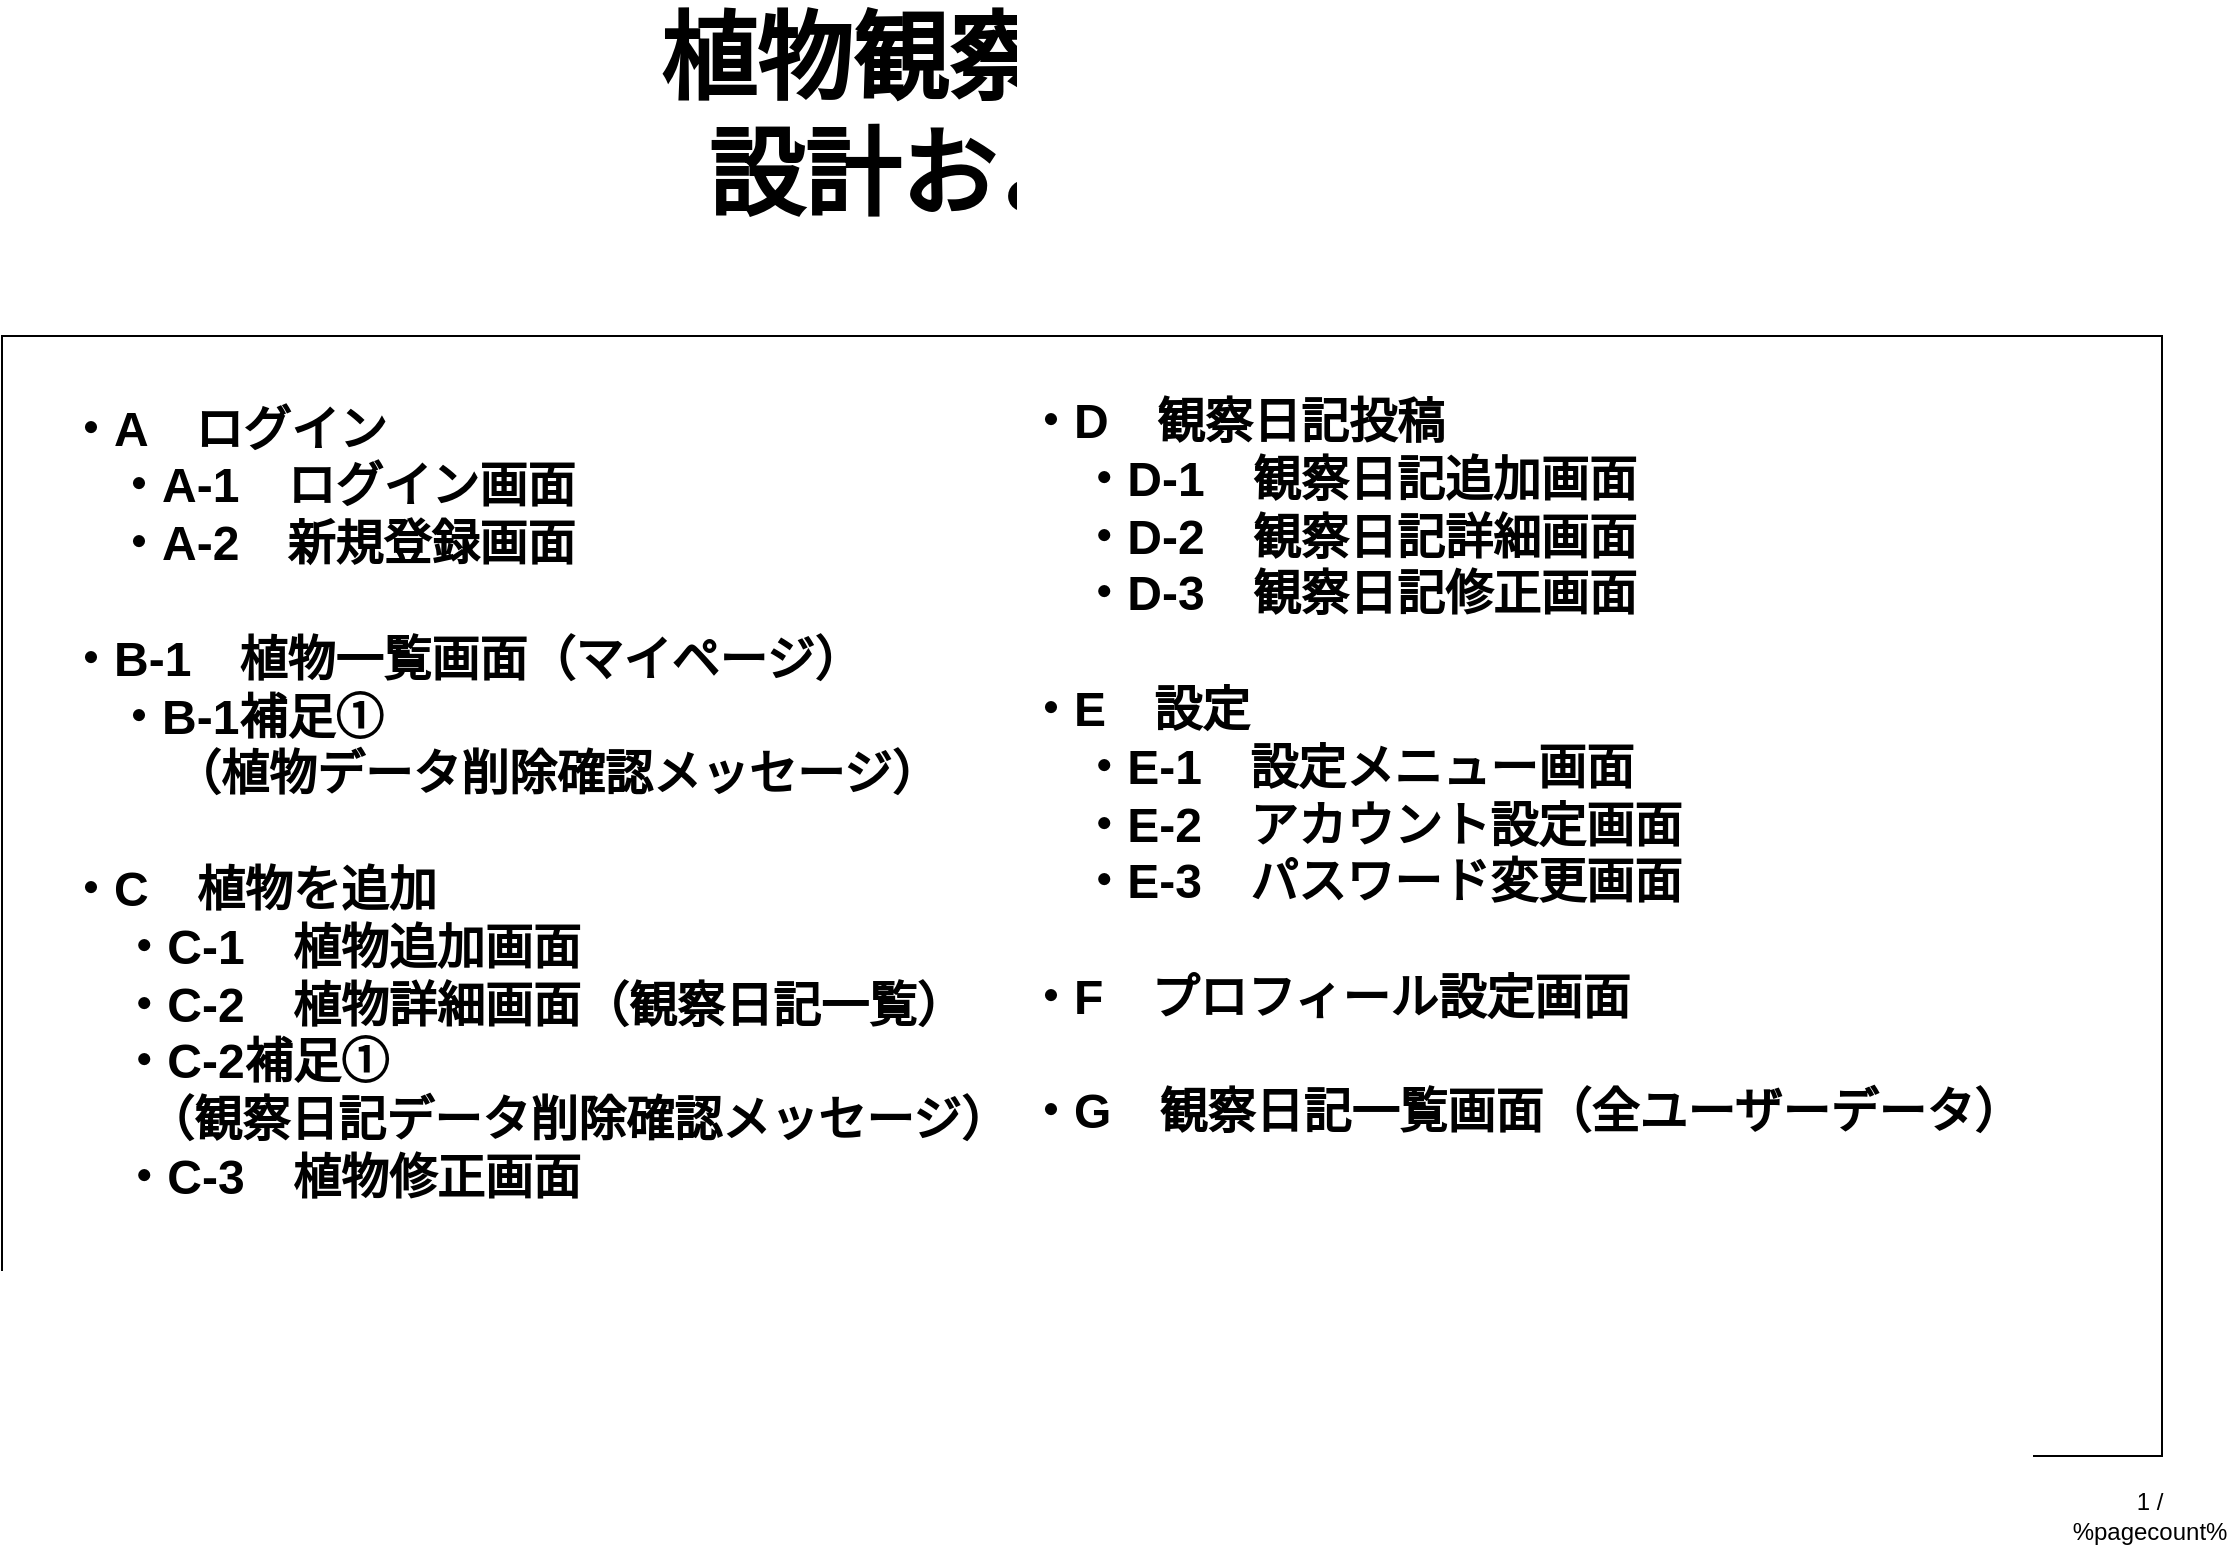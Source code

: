 <mxfile version="24.7.8" pages="17">
  <diagram name="表紙/目次" id="LdZGz8u2t-KVMH6jtG9v">
    <mxGraphModel dx="864" dy="516" grid="1" gridSize="10" guides="1" tooltips="1" connect="1" arrows="1" fold="1" page="1" pageScale="1" pageWidth="1169" pageHeight="827" math="0" shadow="0">
      <root>
        <mxCell id="0" />
        <mxCell id="1" parent="0" />
        <mxCell id="PlFSZMjl3S3iobCPR1zO-2" value="&lt;font style=&quot;font-size: 48px;&quot;&gt;&lt;b style=&quot;&quot;&gt;植物観察日記アプリ&lt;/b&gt;&lt;/font&gt;&lt;div&gt;&lt;b style=&quot;&quot;&gt;&lt;font style=&quot;font-size: 48px;&quot;&gt;設計および説明書&lt;/font&gt;&lt;/b&gt;&lt;/div&gt;" style="text;strokeColor=none;align=center;fillColor=none;html=1;verticalAlign=middle;whiteSpace=wrap;rounded=0;" parent="1" vertex="1">
          <mxGeometry x="195" y="80" width="780" height="60" as="geometry" />
        </mxCell>
        <mxCell id="PlFSZMjl3S3iobCPR1zO-3" value="" style="rounded=0;whiteSpace=wrap;html=1;fillColor=none;" parent="1" vertex="1">
          <mxGeometry x="40" y="220" width="1080" height="560" as="geometry" />
        </mxCell>
        <mxCell id="PlFSZMjl3S3iobCPR1zO-7" value="&lt;div style=&quot;font-size: 24px;&quot;&gt;・A　ログイン&lt;/div&gt;&lt;div style=&quot;font-size: 24px;&quot;&gt;　・A-1　ログイン画面&lt;/div&gt;&lt;div style=&quot;font-size: 24px;&quot;&gt;　・A-2　新規登録画面&lt;br&gt;&lt;/div&gt;&lt;div style=&quot;font-size: 24px;&quot;&gt;&lt;br style=&quot;font-size: 24px;&quot;&gt;&lt;/div&gt;&lt;div style=&quot;font-size: 24px;&quot;&gt;・B-1　植物一覧画面（マイページ）&lt;/div&gt;&lt;div style=&quot;font-size: 24px;&quot;&gt;　・B-1補足①&lt;/div&gt;&lt;div style=&quot;font-size: 24px;&quot;&gt;&lt;span style=&quot;white-space: pre;&quot;&gt;&#x9;&lt;/span&gt;（植物データ削除確認メッセージ）&lt;br&gt;&lt;/div&gt;&lt;div style=&quot;font-size: 24px;&quot;&gt;&lt;br style=&quot;font-size: 24px;&quot;&gt;&lt;/div&gt;&lt;div style=&quot;font-size: 24px;&quot;&gt;・C　植物を追加&lt;/div&gt;&lt;div style=&quot;font-size: 24px;&quot;&gt;&amp;nbsp; &amp;nbsp; ・C-1　植物追加画面&lt;/div&gt;&lt;div style=&quot;font-size: 24px;&quot;&gt;&amp;nbsp; &amp;nbsp; &lt;span style=&quot;background-color: initial;&quot;&gt;・C-2　植物詳細画面（観察日記一覧）&lt;/span&gt;&lt;/div&gt;&lt;div style=&quot;font-size: 24px;&quot;&gt;&amp;nbsp; &amp;nbsp; ・C-2補足①&lt;/div&gt;&lt;div style=&quot;font-size: 24px;&quot;&gt;&amp;nbsp; &amp;nbsp; &amp;nbsp; （観察日記データ削除確認メッセージ）&lt;/div&gt;&lt;div style=&quot;font-size: 24px;&quot;&gt;&amp;nbsp; &amp;nbsp; ・C-3　植物修正画面&lt;/div&gt;&lt;div style=&quot;font-size: 24px;&quot;&gt;&amp;nbsp; &amp;nbsp;&lt;/div&gt;" style="text;html=1;align=left;verticalAlign=middle;whiteSpace=wrap;rounded=0;fontSize=24;fontStyle=1" parent="1" vertex="1">
          <mxGeometry x="70" y="255" width="480" height="425" as="geometry" />
        </mxCell>
        <mxCell id="PlFSZMjl3S3iobCPR1zO-8" value="・D　観察日記投稿&lt;br&gt;&amp;nbsp; &amp;nbsp; ・D-1　観察日記追加画面&lt;br&gt;&amp;nbsp; &amp;nbsp; ・D-2　観察日記詳細画面&lt;br&gt;&amp;nbsp; &amp;nbsp; ・D-3　観察日記修正画面&lt;br&gt;&lt;br&gt;・E　設定&lt;div&gt;&amp;nbsp; &amp;nbsp; ・E-1　設定メニュー画面&lt;/div&gt;&lt;div&gt;&amp;nbsp; &amp;nbsp; ・E-2　アカウント設定画面&lt;br&gt;&lt;/div&gt;&lt;div&gt;&amp;nbsp; &amp;nbsp; ・E-3　パスワード変更画面&lt;/div&gt;&lt;div&gt;&lt;br&gt;・F　プロフィール設定画面&lt;br&gt;&lt;br&gt;・G　観察日記一覧画面（全ユーザーデータ）&lt;/div&gt;&lt;div&gt;&lt;br&gt;&lt;/div&gt;" style="text;html=1;align=left;verticalAlign=middle;whiteSpace=wrap;rounded=0;fontSize=24;fontStyle=1" parent="1" vertex="1">
          <mxGeometry x="550" y="190" width="540" height="520" as="geometry" />
        </mxCell>
        <object label="%pagenumber% / %pagecount%" placeholders="1" id="Gtthm2i5QU9W4fkk_khv-1">
          <mxCell style="text;html=1;align=center;verticalAlign=middle;whiteSpace=wrap;rounded=0;" parent="1" vertex="1">
            <mxGeometry x="1089" y="800" width="50" height="20" as="geometry" />
          </mxCell>
        </object>
      </root>
    </mxGraphModel>
  </diagram>
  <diagram id="6XkZ2qt7zpWsEKJTSqYE" name="A-1">
    <mxGraphModel dx="864" dy="516" grid="1" gridSize="10" guides="1" tooltips="1" connect="1" arrows="1" fold="1" page="1" pageScale="1" pageWidth="1169" pageHeight="827" math="0" shadow="0">
      <root>
        <mxCell id="0" />
        <mxCell id="1" parent="0" />
        <mxCell id="ultFibo-DNP51RjEOVuC-1" value="・A-1　ログイン画面" style="text;html=1;align=left;verticalAlign=middle;whiteSpace=wrap;rounded=0;fontStyle=1;fontSize=24;" parent="1" vertex="1">
          <mxGeometry x="40" y="50" width="400" height="30" as="geometry" />
        </mxCell>
        <mxCell id="ultFibo-DNP51RjEOVuC-2" value="" style="rounded=0;whiteSpace=wrap;html=1;" parent="1" vertex="1">
          <mxGeometry x="40" y="120" width="720" height="480" as="geometry" />
        </mxCell>
        <mxCell id="ultFibo-DNP51RjEOVuC-3" value="&lt;font color=&quot;#808080&quot; style=&quot;font-size: 24px;&quot;&gt;ログイン&lt;/font&gt;" style="text;html=1;align=center;verticalAlign=middle;whiteSpace=wrap;rounded=0;fontSize=31;fontStyle=1;fontFamily=Helvetica;fontColor=#006600;" parent="1" vertex="1">
          <mxGeometry x="290" y="231" width="210" height="30" as="geometry" />
        </mxCell>
        <mxCell id="ultFibo-DNP51RjEOVuC-5" value="&lt;font color=&quot;#808080&quot;&gt;&lt;span style=&quot;font-size: 16px;&quot;&gt;&amp;nbsp;アカウントID&lt;/span&gt;&lt;/font&gt;" style="rounded=1;whiteSpace=wrap;html=1;align=left;" parent="1" vertex="1">
          <mxGeometry x="305" y="317" width="190" height="40" as="geometry" />
        </mxCell>
        <mxCell id="ultFibo-DNP51RjEOVuC-7" value="&lt;font color=&quot;#808080&quot; style=&quot;font-size: 16px;&quot;&gt;&amp;nbsp;パスワード&lt;/font&gt;" style="rounded=1;whiteSpace=wrap;html=1;align=left;" parent="1" vertex="1">
          <mxGeometry x="305" y="377" width="190" height="40" as="geometry" />
        </mxCell>
        <mxCell id="ultFibo-DNP51RjEOVuC-8" value="&lt;span style=&quot;font-size: 16px;&quot;&gt;&lt;font color=&quot;#ffffff&quot;&gt;ログイン&lt;/font&gt;&lt;/span&gt;" style="rounded=1;whiteSpace=wrap;html=1;align=center;fillColor=#006600;" parent="1" vertex="1">
          <mxGeometry x="305" y="437" width="190" height="40" as="geometry" />
        </mxCell>
        <mxCell id="ultFibo-DNP51RjEOVuC-14" value="" style="endArrow=none;dashed=1;html=1;rounded=0;strokeWidth=2;exitX=1;exitY=0.25;exitDx=0;exitDy=0;entryX=0;entryY=0.25;entryDx=0;entryDy=0;" parent="1" source="6HKWPbHZViC3FZF17Xi6-1" edge="1" target="ultFibo-DNP51RjEOVuC-15">
          <mxGeometry width="50" height="50" relative="1" as="geometry">
            <mxPoint x="520" y="310" as="sourcePoint" />
            <mxPoint x="770" y="190" as="targetPoint" />
          </mxGeometry>
        </mxCell>
        <mxCell id="ultFibo-DNP51RjEOVuC-15" value="&lt;div style=&quot;font-size: 18px;&quot;&gt;&lt;span style=&quot;background-color: initial; font-size: 18px;&quot;&gt;エラーメッセージを表示する。&lt;/span&gt;&lt;br style=&quot;font-size: 18px;&quot;&gt;&lt;/div&gt;" style="rounded=1;whiteSpace=wrap;html=1;fontSize=18;align=left;verticalAlign=top;fontStyle=1;fillColor=#E6E6E6;strokeColor=none;" parent="1" vertex="1">
          <mxGeometry x="782" y="259" width="360" height="80" as="geometry" />
        </mxCell>
        <mxCell id="6HKWPbHZViC3FZF17Xi6-1" value="&lt;font style=&quot;font-size: 14px;&quot;&gt;アカウントIDまたはパスワードが違います&lt;/font&gt;" style="text;html=1;align=center;verticalAlign=middle;whiteSpace=wrap;rounded=0;fontColor=#FF3333;fontStyle=1;fontSize=11;" parent="1" vertex="1">
          <mxGeometry x="250" y="273" width="310" height="30" as="geometry" />
        </mxCell>
        <mxCell id="WZfFbB4b7jFBtJyPU1eq-4" value="&lt;b&gt;アカウントID、パスワードを入力し、ログインする。&lt;/b&gt;" style="rounded=0;whiteSpace=wrap;html=1;fillColor=#E6E6E6;strokeColor=none;align=left;verticalAlign=top;fontSize=18;" parent="1" vertex="1">
          <mxGeometry x="40" y="620" width="1100" height="180" as="geometry" />
        </mxCell>
        <mxCell id="oX0mjF2bb1UBicw3ypLq-1" value="&lt;div style=&quot;font-size: 18px;&quot;&gt;&lt;span style=&quot;background-color: initial; font-size: 18px;&quot;&gt;ログインボタン押下（B-1植物一覧画面へ）&lt;/span&gt;&lt;br style=&quot;font-size: 18px;&quot;&gt;&lt;/div&gt;" style="rounded=1;whiteSpace=wrap;html=1;fontSize=18;align=left;verticalAlign=top;fontStyle=1;fillColor=#E6E6E6;strokeColor=none;" parent="1" vertex="1">
          <mxGeometry x="780" y="355" width="360" height="80" as="geometry" />
        </mxCell>
        <mxCell id="oX0mjF2bb1UBicw3ypLq-2" value="" style="endArrow=none;dashed=1;html=1;rounded=0;strokeWidth=2;exitX=1;exitY=0.5;exitDx=0;exitDy=0;entryX=0;entryY=0.25;entryDx=0;entryDy=0;" parent="1" target="oX0mjF2bb1UBicw3ypLq-1" edge="1" source="ultFibo-DNP51RjEOVuC-8">
          <mxGeometry width="50" height="50" relative="1" as="geometry">
            <mxPoint x="510" y="452" as="sourcePoint" />
            <mxPoint x="720" y="374" as="targetPoint" />
          </mxGeometry>
        </mxCell>
        <object label="%pagenumber% / %pagecount%" placeholders="1" id="hZymSrIEqgqw9_ilp1a6-1">
          <mxCell style="text;html=1;align=center;verticalAlign=middle;whiteSpace=wrap;rounded=0;" parent="1" vertex="1">
            <mxGeometry x="1089" y="800" width="50" height="20" as="geometry" />
          </mxCell>
        </object>
        <mxCell id="m5iKn-kjlKiE7F_2xGVu-1" value="&lt;font style=&quot;font-size: 32px;&quot;&gt;植物観察日記&lt;/font&gt;" style="text;html=1;align=center;verticalAlign=middle;whiteSpace=wrap;rounded=0;fontSize=31;fontStyle=1;fontFamily=Helvetica;fontColor=#006600;" vertex="1" parent="1">
          <mxGeometry x="300" y="140" width="210" height="30" as="geometry" />
        </mxCell>
        <mxCell id="m5iKn-kjlKiE7F_2xGVu-2" value="" style="endArrow=none;html=1;rounded=0;exitX=0.083;exitY=0.138;exitDx=0;exitDy=0;exitPerimeter=0;fontColor=#66B2FF;strokeColor=#A9C4EB;" edge="1" parent="1">
          <mxGeometry width="50" height="50" relative="1" as="geometry">
            <mxPoint x="90.6" y="186.24" as="sourcePoint" />
            <mxPoint x="709.4" y="186.356" as="targetPoint" />
          </mxGeometry>
        </mxCell>
        <mxCell id="u5zV9lMegR2UDN1w7G7x-1" value="&lt;div style=&quot;font-size: 18px;&quot;&gt;&lt;span style=&quot;background-color: initial; font-size: 18px;&quot;&gt;タイトル&lt;/span&gt;&lt;br style=&quot;font-size: 18px;&quot;&gt;&lt;/div&gt;&lt;div style=&quot;font-size: 18px;&quot;&gt;&lt;span style=&quot;background-color: initial; font-size: 18px;&quot;&gt;・押下（G観察日記一覧画面（全ユーザーデータ）へ）&lt;/span&gt;&lt;/div&gt;&lt;div style=&quot;font-size: 18px;&quot;&gt;&lt;span style=&quot;background-color: initial; font-size: 18px;&quot;&gt;　ログインせずに観察日記データを閲覧できる。&lt;/span&gt;&lt;/div&gt;&lt;div style=&quot;font-size: 18px;&quot;&gt;&lt;span style=&quot;background-color: initial; font-size: 18px;&quot;&gt;&lt;br&gt;&lt;/span&gt;&lt;/div&gt;" style="rounded=1;whiteSpace=wrap;html=1;fontSize=18;align=left;verticalAlign=top;fontStyle=1;fillColor=#E6E6E6;strokeColor=none;" vertex="1" parent="1">
          <mxGeometry x="782" y="115" width="360" height="135" as="geometry" />
        </mxCell>
        <mxCell id="p15EnPfPNzvbESyP9EoE-1" value="&lt;font size=&quot;1&quot; color=&quot;#006600&quot;&gt;&lt;b style=&quot;font-size: 14px;&quot;&gt;新規登録する&lt;/b&gt;&lt;/font&gt;" style="text;html=1;align=center;verticalAlign=middle;whiteSpace=wrap;rounded=0;" vertex="1" parent="1">
          <mxGeometry x="342.5" y="500" width="115" height="30" as="geometry" />
        </mxCell>
        <mxCell id="p15EnPfPNzvbESyP9EoE-2" value="&lt;div style=&quot;font-size: 18px;&quot;&gt;&lt;span style=&quot;background-color: initial; font-size: 18px;&quot;&gt;新規登録ボタン押下（A-2新規登録画面へ）&lt;/span&gt;&lt;br style=&quot;font-size: 18px;&quot;&gt;&lt;/div&gt;&lt;div style=&quot;font-size: 18px;&quot;&gt;&lt;span style=&quot;background-color: initial; font-size: 18px;&quot;&gt;&lt;br&gt;&lt;/span&gt;&lt;/div&gt;" style="rounded=1;whiteSpace=wrap;html=1;fontSize=18;align=left;verticalAlign=top;fontStyle=1;fillColor=#E6E6E6;strokeColor=none;" vertex="1" parent="1">
          <mxGeometry x="779" y="450" width="360" height="80" as="geometry" />
        </mxCell>
        <mxCell id="QNjaoi5IL_9eSYi6gA4e-1" value="" style="endArrow=none;dashed=1;html=1;rounded=0;strokeWidth=2;entryX=0;entryY=0.25;entryDx=0;entryDy=0;" edge="1" parent="1" source="p15EnPfPNzvbESyP9EoE-1" target="p15EnPfPNzvbESyP9EoE-2">
          <mxGeometry width="50" height="50" relative="1" as="geometry">
            <mxPoint x="475" y="512" as="sourcePoint" />
            <mxPoint x="760" y="430" as="targetPoint" />
          </mxGeometry>
        </mxCell>
        <mxCell id="NbDbHhxCHaF38h1Eksxb-1" value="" style="endArrow=none;dashed=1;html=1;rounded=0;strokeWidth=2;exitX=1;exitY=0.25;exitDx=0;exitDy=0;entryX=0;entryY=0.185;entryDx=0;entryDy=0;entryPerimeter=0;" edge="1" parent="1" source="m5iKn-kjlKiE7F_2xGVu-1" target="u5zV9lMegR2UDN1w7G7x-1">
          <mxGeometry width="50" height="50" relative="1" as="geometry">
            <mxPoint x="530" y="156" as="sourcePoint" />
            <mxPoint x="752" y="154" as="targetPoint" />
          </mxGeometry>
        </mxCell>
      </root>
    </mxGraphModel>
  </diagram>
  <diagram name="A-2" id="6Q9o9Q7UnhC9_XISesUt">
    <mxGraphModel dx="864" dy="516" grid="1" gridSize="10" guides="1" tooltips="1" connect="1" arrows="1" fold="1" page="1" pageScale="1" pageWidth="1169" pageHeight="827" math="0" shadow="0">
      <root>
        <mxCell id="VUUE2iq5a294o_LoarYw-0" />
        <mxCell id="VUUE2iq5a294o_LoarYw-1" parent="VUUE2iq5a294o_LoarYw-0" />
        <mxCell id="VUUE2iq5a294o_LoarYw-2" value="・A-2　新規登録画面" style="text;html=1;align=left;verticalAlign=middle;whiteSpace=wrap;rounded=0;fontStyle=1;fontSize=24;" parent="VUUE2iq5a294o_LoarYw-1" vertex="1">
          <mxGeometry x="40" y="50" width="400" height="30" as="geometry" />
        </mxCell>
        <mxCell id="VUUE2iq5a294o_LoarYw-3" value="" style="rounded=0;whiteSpace=wrap;html=1;" parent="VUUE2iq5a294o_LoarYw-1" vertex="1">
          <mxGeometry x="40" y="120" width="720" height="480" as="geometry" />
        </mxCell>
        <mxCell id="VUUE2iq5a294o_LoarYw-4" value="&lt;font color=&quot;#808080&quot; style=&quot;font-size: 24px;&quot;&gt;新規登録&lt;/font&gt;" style="text;html=1;align=center;verticalAlign=middle;whiteSpace=wrap;rounded=0;fontSize=31;fontStyle=1;fontFamily=Helvetica;fontColor=#006600;" parent="VUUE2iq5a294o_LoarYw-1" vertex="1">
          <mxGeometry x="290" y="231" width="210" height="30" as="geometry" />
        </mxCell>
        <mxCell id="VUUE2iq5a294o_LoarYw-5" value="&lt;font color=&quot;#808080&quot;&gt;&lt;span style=&quot;font-size: 16px;&quot;&gt;&amp;nbsp;アカウントID&lt;/span&gt;&lt;/font&gt;" style="rounded=1;whiteSpace=wrap;html=1;align=left;" parent="VUUE2iq5a294o_LoarYw-1" vertex="1">
          <mxGeometry x="305" y="317" width="190" height="40" as="geometry" />
        </mxCell>
        <mxCell id="VUUE2iq5a294o_LoarYw-6" value="&lt;font color=&quot;#808080&quot; style=&quot;font-size: 16px;&quot;&gt;&amp;nbsp;パスワード&lt;/font&gt;" style="rounded=1;whiteSpace=wrap;html=1;align=left;" parent="VUUE2iq5a294o_LoarYw-1" vertex="1">
          <mxGeometry x="305" y="374" width="190" height="40" as="geometry" />
        </mxCell>
        <mxCell id="VUUE2iq5a294o_LoarYw-7" value="&lt;span style=&quot;font-size: 16px;&quot;&gt;&lt;font color=&quot;#ffffff&quot;&gt;登録&lt;/font&gt;&lt;/span&gt;" style="rounded=1;whiteSpace=wrap;html=1;align=center;fillColor=#006600;" parent="VUUE2iq5a294o_LoarYw-1" vertex="1">
          <mxGeometry x="305" y="484" width="190" height="40" as="geometry" />
        </mxCell>
        <mxCell id="VUUE2iq5a294o_LoarYw-8" value="" style="endArrow=none;dashed=1;html=1;rounded=0;strokeWidth=2;exitX=1;exitY=0.25;exitDx=0;exitDy=0;entryX=0;entryY=0.25;entryDx=0;entryDy=0;" parent="VUUE2iq5a294o_LoarYw-1" source="VUUE2iq5a294o_LoarYw-10" target="VUUE2iq5a294o_LoarYw-9" edge="1">
          <mxGeometry width="50" height="50" relative="1" as="geometry">
            <mxPoint x="520" y="310" as="sourcePoint" />
            <mxPoint x="770" y="190" as="targetPoint" />
          </mxGeometry>
        </mxCell>
        <mxCell id="VUUE2iq5a294o_LoarYw-9" value="&lt;div style=&quot;font-size: 18px;&quot;&gt;&lt;span style=&quot;background-color: initial; font-size: 18px;&quot;&gt;エラーメッセージを表示する。&lt;/span&gt;&lt;br style=&quot;font-size: 18px;&quot;&gt;&lt;/div&gt;" style="rounded=1;whiteSpace=wrap;html=1;fontSize=18;align=left;verticalAlign=top;fontStyle=1;fillColor=#E6E6E6;strokeColor=none;" parent="VUUE2iq5a294o_LoarYw-1" vertex="1">
          <mxGeometry x="782" y="259" width="360" height="41" as="geometry" />
        </mxCell>
        <mxCell id="VUUE2iq5a294o_LoarYw-10" value="&lt;font style=&quot;font-size: 14px;&quot;&gt;アカウントIDまたはパスワードが違います&lt;/font&gt;" style="text;html=1;align=center;verticalAlign=middle;whiteSpace=wrap;rounded=0;fontColor=#FF3333;fontStyle=1;fontSize=11;" parent="VUUE2iq5a294o_LoarYw-1" vertex="1">
          <mxGeometry x="250" y="273" width="310" height="30" as="geometry" />
        </mxCell>
        <mxCell id="VUUE2iq5a294o_LoarYw-11" value="&lt;b&gt;・アカウントID、パスワードを入力し、ユーザー登録してログインする。&lt;/b&gt;&lt;div&gt;&lt;b&gt;・エラーチェック&lt;/b&gt;&lt;/div&gt;&lt;div&gt;&lt;b&gt;　①各項目の文字数チェック&lt;/b&gt;&lt;/div&gt;&lt;div&gt;&lt;b&gt;　➁既存アカウントIDと重複していないか。&lt;/b&gt;&lt;/div&gt;&lt;div&gt;&lt;b&gt;　③パスワードとパスワード（確認用）が一致しているか。&lt;/b&gt;&lt;/div&gt;&lt;div&gt;&lt;b&gt;・エラーの場合、エラーメッセージを表示する。&lt;/b&gt;&lt;/div&gt;&lt;div&gt;&lt;b&gt;　①「アカウントIDは30文字以内で入力して下さい。」「パスワードは&lt;/b&gt;&lt;/div&gt;&lt;div&gt;&lt;b&gt;　➁「入力されたアカウントIDはすでに登録されています。別のIDを入力して下さい。」&lt;/b&gt;&lt;/div&gt;&lt;div&gt;&lt;b&gt;　③「パスワードが一致しません。再度確認して入力して下さい。」&lt;/b&gt;&lt;/div&gt;" style="rounded=0;whiteSpace=wrap;html=1;fillColor=#E6E6E6;strokeColor=none;align=left;verticalAlign=top;fontSize=18;" parent="VUUE2iq5a294o_LoarYw-1" vertex="1">
          <mxGeometry x="40" y="600" width="1100" height="200" as="geometry" />
        </mxCell>
        <mxCell id="VUUE2iq5a294o_LoarYw-12" value="&lt;div style=&quot;font-size: 18px;&quot;&gt;&lt;span style=&quot;background-color: initial; font-size: 18px;&quot;&gt;登録ボタン押下（B-1植物一覧画面へ）&lt;/span&gt;&lt;br style=&quot;font-size: 18px;&quot;&gt;&lt;/div&gt;" style="rounded=1;whiteSpace=wrap;html=1;fontSize=18;align=left;verticalAlign=top;fontStyle=1;fillColor=#E6E6E6;strokeColor=none;" parent="VUUE2iq5a294o_LoarYw-1" vertex="1">
          <mxGeometry x="780" y="524" width="360" height="46" as="geometry" />
        </mxCell>
        <mxCell id="VUUE2iq5a294o_LoarYw-13" value="" style="endArrow=none;dashed=1;html=1;rounded=0;strokeWidth=2;exitX=1;exitY=0.5;exitDx=0;exitDy=0;entryX=0;entryY=0.25;entryDx=0;entryDy=0;" parent="VUUE2iq5a294o_LoarYw-1" source="VUUE2iq5a294o_LoarYw-7" target="VUUE2iq5a294o_LoarYw-12" edge="1">
          <mxGeometry width="50" height="50" relative="1" as="geometry">
            <mxPoint x="510" y="452" as="sourcePoint" />
            <mxPoint x="720" y="374" as="targetPoint" />
          </mxGeometry>
        </mxCell>
        <object label="%pagenumber% / %pagecount%" placeholders="1" id="VUUE2iq5a294o_LoarYw-14">
          <mxCell style="text;html=1;align=center;verticalAlign=middle;whiteSpace=wrap;rounded=0;" parent="VUUE2iq5a294o_LoarYw-1" vertex="1">
            <mxGeometry x="1089" y="800" width="50" height="20" as="geometry" />
          </mxCell>
        </object>
        <mxCell id="VUUE2iq5a294o_LoarYw-15" value="&lt;font style=&quot;font-size: 32px;&quot;&gt;植物観察日記&lt;/font&gt;" style="text;html=1;align=center;verticalAlign=middle;whiteSpace=wrap;rounded=0;fontSize=31;fontStyle=1;fontFamily=Helvetica;fontColor=#006600;" parent="VUUE2iq5a294o_LoarYw-1" vertex="1">
          <mxGeometry x="300" y="140" width="210" height="30" as="geometry" />
        </mxCell>
        <mxCell id="VUUE2iq5a294o_LoarYw-16" value="" style="endArrow=none;html=1;rounded=0;exitX=0.083;exitY=0.138;exitDx=0;exitDy=0;exitPerimeter=0;fontColor=#66B2FF;strokeColor=#A9C4EB;" parent="VUUE2iq5a294o_LoarYw-1" edge="1">
          <mxGeometry width="50" height="50" relative="1" as="geometry">
            <mxPoint x="90.6" y="186.24" as="sourcePoint" />
            <mxPoint x="709.4" y="186.356" as="targetPoint" />
          </mxGeometry>
        </mxCell>
        <mxCell id="VUUE2iq5a294o_LoarYw-17" value="&lt;div style=&quot;font-size: 18px;&quot;&gt;&lt;span style=&quot;background-color: initial; font-size: 18px;&quot;&gt;タイトル&lt;/span&gt;&lt;br style=&quot;font-size: 18px;&quot;&gt;&lt;/div&gt;&lt;div style=&quot;font-size: 18px;&quot;&gt;&lt;span style=&quot;background-color: initial; font-size: 18px;&quot;&gt;・押下（G観察日記一覧画面（全ユーザーデータ）へ）&lt;/span&gt;&lt;/div&gt;&lt;div style=&quot;font-size: 18px;&quot;&gt;&lt;span style=&quot;background-color: initial; font-size: 18px;&quot;&gt;　ログインせずに観察日記データを閲覧できる。&lt;/span&gt;&lt;/div&gt;&lt;div style=&quot;font-size: 18px;&quot;&gt;&lt;span style=&quot;background-color: initial; font-size: 18px;&quot;&gt;&lt;br&gt;&lt;/span&gt;&lt;/div&gt;" style="rounded=1;whiteSpace=wrap;html=1;fontSize=18;align=left;verticalAlign=top;fontStyle=1;fillColor=#E6E6E6;strokeColor=none;" parent="VUUE2iq5a294o_LoarYw-1" vertex="1">
          <mxGeometry x="782" y="115" width="360" height="135" as="geometry" />
        </mxCell>
        <mxCell id="93klH8DYPI4MeUoPi7Pi-4" value="&lt;font color=&quot;#808080&quot; style=&quot;font-size: 16px;&quot;&gt;&amp;nbsp;パスワード（確認用）&lt;/font&gt;" style="rounded=1;whiteSpace=wrap;html=1;align=left;" parent="VUUE2iq5a294o_LoarYw-1" vertex="1">
          <mxGeometry x="305" y="432" width="190" height="40" as="geometry" />
        </mxCell>
        <mxCell id="Ij9Pdtxkcw6GpmIHLOXO-0" value="" style="endArrow=none;dashed=1;html=1;rounded=0;strokeWidth=2;exitX=1;exitY=0.25;exitDx=0;exitDy=0;entryX=0.006;entryY=0.142;entryDx=0;entryDy=0;entryPerimeter=0;" parent="VUUE2iq5a294o_LoarYw-1" source="VUUE2iq5a294o_LoarYw-15" target="VUUE2iq5a294o_LoarYw-17" edge="1">
          <mxGeometry width="50" height="50" relative="1" as="geometry">
            <mxPoint x="540" y="142" as="sourcePoint" />
            <mxPoint x="762" y="140" as="targetPoint" />
          </mxGeometry>
        </mxCell>
        <mxCell id="sZTsV7f3rd0nAuwkdDpk-1" value="&lt;div style=&quot;font-size: 18px;&quot;&gt;&lt;span style=&quot;background-color: initial; font-size: 18px;&quot;&gt;アカウントID&lt;/span&gt;&lt;br style=&quot;font-size: 18px;&quot;&gt;&lt;/div&gt;&lt;div style=&quot;font-size: 18px;&quot;&gt;&lt;span style=&quot;background-color: initial; font-size: 18px;&quot;&gt;・制限文字数：30文字&lt;/span&gt;&lt;/div&gt;&lt;div style=&quot;font-size: 18px;&quot;&gt;&lt;span style=&quot;background-color: initial; font-size: 18px;&quot;&gt;・既存アカウントIDとの重複不可&lt;/span&gt;&lt;/div&gt;" style="rounded=1;whiteSpace=wrap;html=1;fontSize=18;align=left;verticalAlign=top;fontStyle=1;fillColor=#E6E6E6;strokeColor=none;" parent="VUUE2iq5a294o_LoarYw-1" vertex="1">
          <mxGeometry x="782" y="310" width="360" height="90" as="geometry" />
        </mxCell>
        <mxCell id="sZTsV7f3rd0nAuwkdDpk-2" value="&lt;div style=&quot;font-size: 18px;&quot;&gt;パスワード&lt;/div&gt;&lt;div style=&quot;font-size: 18px;&quot;&gt;&lt;span style=&quot;background-color: initial; font-size: 18px;&quot;&gt;・制限文字数：6～30文字&lt;/span&gt;&lt;/div&gt;&lt;div style=&quot;font-size: 18px;&quot;&gt;&lt;span style=&quot;background-color: initial; font-size: 18px;&quot;&gt;・使用文字：英数字、特殊文字（&lt;/span&gt;&lt;span style=&quot;background-color: initial;&quot;&gt;!@#$%^&amp;amp;*()_+[\]{};&#39;:&quot;\\|,.&amp;lt;&amp;gt;/?~`&lt;/span&gt;&lt;span style=&quot;background-color: initial;&quot;&gt;）&lt;/span&gt;&lt;/div&gt;" style="rounded=1;whiteSpace=wrap;html=1;fontSize=18;align=left;verticalAlign=top;fontStyle=1;fillColor=#E6E6E6;strokeColor=none;" parent="VUUE2iq5a294o_LoarYw-1" vertex="1">
          <mxGeometry x="782" y="407" width="360" height="103" as="geometry" />
        </mxCell>
        <mxCell id="sZTsV7f3rd0nAuwkdDpk-4" value="" style="endArrow=none;dashed=1;html=1;rounded=0;strokeWidth=2;exitX=1;exitY=0.25;exitDx=0;exitDy=0;entryX=0.006;entryY=0.177;entryDx=0;entryDy=0;entryPerimeter=0;" parent="VUUE2iq5a294o_LoarYw-1" source="VUUE2iq5a294o_LoarYw-5" target="sZTsV7f3rd0nAuwkdDpk-1" edge="1">
          <mxGeometry width="50" height="50" relative="1" as="geometry">
            <mxPoint x="510" y="357" as="sourcePoint" />
            <mxPoint x="732" y="345" as="targetPoint" />
          </mxGeometry>
        </mxCell>
        <mxCell id="sZTsV7f3rd0nAuwkdDpk-5" value="" style="endArrow=none;dashed=1;html=1;rounded=0;strokeWidth=2;exitX=1;exitY=0.25;exitDx=0;exitDy=0;entryX=0;entryY=0.25;entryDx=0;entryDy=0;" parent="VUUE2iq5a294o_LoarYw-1" source="VUUE2iq5a294o_LoarYw-6" target="sZTsV7f3rd0nAuwkdDpk-2" edge="1">
          <mxGeometry width="50" height="50" relative="1" as="geometry">
            <mxPoint x="500" y="380" as="sourcePoint" />
            <mxPoint x="785" y="420" as="targetPoint" />
          </mxGeometry>
        </mxCell>
      </root>
    </mxGraphModel>
  </diagram>
  <diagram name="B-1" id="0d1SnnMdsSa0nUyYYwd6">
    <mxGraphModel dx="1016" dy="607" grid="1" gridSize="10" guides="1" tooltips="1" connect="1" arrows="1" fold="1" page="1" pageScale="1" pageWidth="1169" pageHeight="827" math="0" shadow="0">
      <root>
        <mxCell id="YFRP2l2f123ZL7iHxChl-0" />
        <mxCell id="YFRP2l2f123ZL7iHxChl-1" parent="YFRP2l2f123ZL7iHxChl-0" />
        <mxCell id="YFRP2l2f123ZL7iHxChl-3" value="" style="rounded=0;whiteSpace=wrap;html=1;" parent="YFRP2l2f123ZL7iHxChl-1" vertex="1">
          <mxGeometry x="40" y="121" width="720" height="480" as="geometry" />
        </mxCell>
        <mxCell id="_kiJlngLhdHU5QKmxKXp-0" value="" style="rounded=0;whiteSpace=wrap;html=1;fillColor=#CCFF99;strokeColor=none;fontColor=#ffffff;" vertex="1" parent="YFRP2l2f123ZL7iHxChl-1">
          <mxGeometry x="100" y="200" width="610" height="110" as="geometry" />
        </mxCell>
        <mxCell id="YFRP2l2f123ZL7iHxChl-2" value="・B-1　植物一覧画面&lt;span style=&quot;background-color: initial;&quot;&gt;（マイページ）&lt;/span&gt;" style="text;html=1;align=left;verticalAlign=middle;whiteSpace=wrap;rounded=0;fontStyle=1;fontSize=24;" parent="YFRP2l2f123ZL7iHxChl-1" vertex="1">
          <mxGeometry x="40" y="50" width="420" height="30" as="geometry" />
        </mxCell>
        <mxCell id="YFRP2l2f123ZL7iHxChl-4" value="&lt;font style=&quot;font-size: 32px;&quot;&gt;植物観察日記&lt;/font&gt;" style="text;html=1;align=center;verticalAlign=middle;whiteSpace=wrap;rounded=0;fontSize=31;fontStyle=1;fontFamily=Helvetica;fontColor=#006600;" parent="YFRP2l2f123ZL7iHxChl-1" vertex="1">
          <mxGeometry x="300" y="140" width="210" height="30" as="geometry" />
        </mxCell>
        <mxCell id="YFRP2l2f123ZL7iHxChl-5" value="" style="endArrow=none;dashed=1;html=1;rounded=0;strokeWidth=2;" parent="YFRP2l2f123ZL7iHxChl-1" target="YFRP2l2f123ZL7iHxChl-6" edge="1">
          <mxGeometry width="50" height="50" relative="1" as="geometry">
            <mxPoint x="700" y="190" as="sourcePoint" />
            <mxPoint x="770" y="190" as="targetPoint" />
            <Array as="points">
              <mxPoint x="700" y="190" />
            </Array>
          </mxGeometry>
        </mxCell>
        <mxCell id="YFRP2l2f123ZL7iHxChl-6" value="&lt;div style=&quot;font-size: 18px;&quot;&gt;&lt;div&gt;ヘッダー&lt;span style=&quot;background-color: initial;&quot;&gt;（画面上部に固定）&lt;/span&gt;&lt;br&gt;&lt;/div&gt;&lt;div&gt;・「植物名で観察日記を検索、検索ボタン」&lt;/div&gt;&lt;div&gt;植物名を入力し検索ボタン押下（Gへ）&lt;/div&gt;&lt;div&gt;・「植物観察日記」タイトル、「＞みんなの～」リンク&lt;span style=&quot;background-color: initial;&quot;&gt;押下&lt;/span&gt;&lt;span style=&quot;background-color: initial;&quot;&gt;（Gへ）&lt;/span&gt;&lt;/div&gt;&lt;div&gt;・ユーザーアイコン、ユーザー名押下&lt;/div&gt;&lt;div&gt;（現在画面再表示）&lt;/div&gt;&lt;div&gt;・「メニュー」ボタン押下&lt;/div&gt;&lt;div&gt;（E-1　アカウント情報設定編集画面へ）&lt;/div&gt;&lt;/div&gt;" style="rounded=1;whiteSpace=wrap;html=1;fontSize=18;align=left;verticalAlign=top;fontStyle=1;fillColor=#E6E6E6;strokeColor=none;" parent="YFRP2l2f123ZL7iHxChl-1" vertex="1">
          <mxGeometry x="780" y="41" width="360" height="230" as="geometry" />
        </mxCell>
        <mxCell id="YFRP2l2f123ZL7iHxChl-7" value="&lt;b&gt;植物一覧&lt;/b&gt;&lt;div&gt;&lt;b&gt;・植物の写真を登録の日付順（降順）に左から表示する。&lt;/b&gt;&lt;/div&gt;&lt;div&gt;&lt;b&gt;・植物の写真は植物詳細画面で登録している先頭の写真を表示する。&lt;/b&gt;&lt;/div&gt;&lt;div&gt;&lt;b&gt;・植物の写真を押下（C-2植物詳細画面へ）&lt;/b&gt;&lt;/div&gt;&lt;div&gt;&lt;b&gt;&lt;br&gt;&lt;/b&gt;&lt;/div&gt;&lt;div&gt;&lt;b&gt;※1プロフィール編集ボタン（鉛筆アイコン）&lt;/b&gt;&lt;/div&gt;&lt;div&gt;&lt;b&gt;押下（Fプロフィール画面へ）&lt;/b&gt;&lt;/div&gt;" style="rounded=0;whiteSpace=wrap;html=1;fillColor=#E6E6E6;strokeColor=none;align=left;verticalAlign=top;fontSize=18;" parent="YFRP2l2f123ZL7iHxChl-1" vertex="1">
          <mxGeometry x="40" y="620" width="1100" height="180" as="geometry" />
        </mxCell>
        <mxCell id="YFRP2l2f123ZL7iHxChl-8" value="" style="endArrow=none;html=1;rounded=0;exitX=0.083;exitY=0.138;exitDx=0;exitDy=0;exitPerimeter=0;fontColor=#66B2FF;strokeColor=#A9C4EB;" parent="YFRP2l2f123ZL7iHxChl-1" edge="1">
          <mxGeometry width="50" height="50" relative="1" as="geometry">
            <mxPoint x="90.6" y="186.24" as="sourcePoint" />
            <mxPoint x="709.4" y="186.356" as="targetPoint" />
          </mxGeometry>
        </mxCell>
        <mxCell id="YFRP2l2f123ZL7iHxChl-9" value="&lt;div style=&quot;font-size: 9px;&quot;&gt;&lt;font style=&quot;font-size: 9px;&quot;&gt;ユーザー&lt;/font&gt;&lt;/div&gt;&lt;font style=&quot;font-size: 9px;&quot;&gt;アイコン&lt;/font&gt;" style="ellipse;whiteSpace=wrap;html=1;aspect=fixed;fontSize=10;fontStyle=1" parent="YFRP2l2f123ZL7iHxChl-1" vertex="1">
          <mxGeometry x="614" y="134" width="40" height="40" as="geometry" />
        </mxCell>
        <mxCell id="YFRP2l2f123ZL7iHxChl-10" value="&lt;font color=&quot;#808080&quot;&gt;&lt;span style=&quot;font-size: 16px;&quot;&gt;&amp;nbsp;植物名で観察...&lt;/span&gt;&lt;/font&gt;" style="rounded=1;whiteSpace=wrap;html=1;align=left;strokeColor=#CCCCCC;" parent="YFRP2l2f123ZL7iHxChl-1" vertex="1">
          <mxGeometry x="100" y="137.5" width="120" height="32.5" as="geometry" />
        </mxCell>
        <mxCell id="YFRP2l2f123ZL7iHxChl-11" value="&lt;font color=&quot;#ffffff&quot; style=&quot;font-size: 16px;&quot;&gt;検索&lt;/font&gt;" style="rounded=1;whiteSpace=wrap;html=1;align=center;fontStyle=0;fillColor=#006600;strokeColor=none;" parent="YFRP2l2f123ZL7iHxChl-1" vertex="1">
          <mxGeometry x="230" y="137.5" width="50" height="32.5" as="geometry" />
        </mxCell>
        <mxCell id="YFRP2l2f123ZL7iHxChl-12" value="&lt;div style=&quot;font-size: 16px;&quot;&gt;&lt;font style=&quot;font-size: 16px;&quot;&gt;ユーザー&lt;/font&gt;&lt;/div&gt;&lt;font style=&quot;font-size: 16px;&quot;&gt;アイコン&lt;/font&gt;&lt;div&gt;&lt;font style=&quot;font-size: 16px;&quot;&gt;（表示）&lt;/font&gt;&lt;/div&gt;" style="ellipse;whiteSpace=wrap;html=1;aspect=fixed;fontSize=10;fontStyle=1" parent="YFRP2l2f123ZL7iHxChl-1" vertex="1">
          <mxGeometry x="106" y="203" width="90" height="90" as="geometry" />
        </mxCell>
        <mxCell id="YFRP2l2f123ZL7iHxChl-13" value="&lt;font style=&quot;font-size: 12px;&quot;&gt;植物&lt;/font&gt;&lt;div style=&quot;&quot;&gt;&lt;font style=&quot;font-size: 14px;&quot;&gt;999,999&lt;/font&gt;&lt;/div&gt;&lt;div style=&quot;&quot;&gt;&lt;font style=&quot;font-size: 12px;&quot;&gt;&lt;br&gt;&lt;/font&gt;&lt;/div&gt;&lt;div style=&quot;&quot;&gt;&lt;font style=&quot;font-size: 12px;&quot;&gt;観察日記&lt;/font&gt;&lt;/div&gt;&lt;div style=&quot;&quot;&gt;&lt;font style=&quot;font-size: 14px;&quot;&gt;999,999&lt;/font&gt;&lt;/div&gt;" style="rounded=0;whiteSpace=wrap;html=1;strokeColor=none;fillColor=none;" parent="YFRP2l2f123ZL7iHxChl-1" vertex="1">
          <mxGeometry x="210" y="209" width="80" height="94" as="geometry" />
        </mxCell>
        <mxCell id="YFRP2l2f123ZL7iHxChl-14" value="&lt;span style=&quot;font-weight: normal;&quot;&gt;&lt;font style=&quot;font-size: 14px;&quot;&gt;ユーザーのプロフィールテキスト情報を表示&lt;/font&gt;&lt;/span&gt;" style="text;html=1;align=left;verticalAlign=top;whiteSpace=wrap;rounded=0;fontStyle=1;strokeColor=default;dashed=1;" parent="YFRP2l2f123ZL7iHxChl-1" vertex="1">
          <mxGeometry x="305" y="220" width="395" height="70" as="geometry" />
        </mxCell>
        <mxCell id="YFRP2l2f123ZL7iHxChl-15" value="&lt;font style=&quot;font-size: 16px;&quot; color=&quot;#808080&quot;&gt;植物の写真&lt;/font&gt;" style="rounded=1;whiteSpace=wrap;html=1;align=center;" parent="YFRP2l2f123ZL7iHxChl-1" vertex="1">
          <mxGeometry x="558" y="357" width="140" height="140" as="geometry" />
        </mxCell>
        <mxCell id="YFRP2l2f123ZL7iHxChl-16" value="&lt;font style=&quot;font-size: 16px;&quot; color=&quot;#808080&quot;&gt;植物の写真&lt;/font&gt;" style="rounded=1;whiteSpace=wrap;html=1;align=center;" parent="YFRP2l2f123ZL7iHxChl-1" vertex="1">
          <mxGeometry x="405" y="357" width="140" height="140" as="geometry" />
        </mxCell>
        <mxCell id="YFRP2l2f123ZL7iHxChl-17" value="&lt;font style=&quot;font-size: 16px;&quot; color=&quot;#808080&quot;&gt;植物の写真&lt;/font&gt;" style="rounded=1;whiteSpace=wrap;html=1;align=center;" parent="YFRP2l2f123ZL7iHxChl-1" vertex="1">
          <mxGeometry x="253" y="357" width="140" height="140" as="geometry" />
        </mxCell>
        <mxCell id="YFRP2l2f123ZL7iHxChl-18" value="&lt;font style=&quot;font-size: 16px;&quot; color=&quot;#808080&quot;&gt;植物の写真&lt;/font&gt;" style="rounded=1;whiteSpace=wrap;html=1;align=center;" parent="YFRP2l2f123ZL7iHxChl-1" vertex="1">
          <mxGeometry x="100" y="357" width="140" height="140" as="geometry" />
        </mxCell>
        <mxCell id="YFRP2l2f123ZL7iHxChl-19" value="&lt;font style=&quot;font-size: 16px;&quot; color=&quot;#808080&quot;&gt;植物の写真&lt;/font&gt;" style="rounded=1;whiteSpace=wrap;html=1;align=center;" parent="YFRP2l2f123ZL7iHxChl-1" vertex="1">
          <mxGeometry x="100" y="532" width="140" height="68" as="geometry" />
        </mxCell>
        <mxCell id="YFRP2l2f123ZL7iHxChl-20" value="&lt;font style=&quot;font-size: 20px;&quot; color=&quot;#ffffff&quot;&gt;＋&lt;/font&gt;&lt;div style=&quot;font-size: 18px;&quot;&gt;&lt;/div&gt;" style="ellipse;whiteSpace=wrap;html=1;aspect=fixed;fontSize=18;fontStyle=1;fillColor=#CCCCCC;strokeColor=none;" parent="YFRP2l2f123ZL7iHxChl-1" vertex="1">
          <mxGeometry x="102" y="323" width="29" height="29" as="geometry" />
        </mxCell>
        <mxCell id="YFRP2l2f123ZL7iHxChl-21" value="&lt;div style=&quot;font-size: 18px;&quot;&gt;&lt;span style=&quot;background-color: initial;&quot;&gt;プロフィールテキスト情報表示エリア&lt;/span&gt;&lt;br&gt;&lt;/div&gt;&lt;div style=&quot;font-size: 18px;&quot;&gt;&lt;div&gt;&lt;br&gt;&lt;/div&gt;&lt;/div&gt;" style="rounded=1;whiteSpace=wrap;html=1;fontSize=18;align=left;verticalAlign=top;fontStyle=1;fillColor=#E6E6E6;strokeColor=none;" parent="YFRP2l2f123ZL7iHxChl-1" vertex="1">
          <mxGeometry x="780" y="279" width="360" height="37" as="geometry" />
        </mxCell>
        <mxCell id="YFRP2l2f123ZL7iHxChl-22" value="&lt;font color=&quot;#808080&quot; style=&quot;font-size: 16px;&quot;&gt;&amp;nbsp;〇〇さんの植物を検索&lt;/font&gt;" style="rounded=1;whiteSpace=wrap;html=1;align=left;strokeColor=#CCCCCC;" parent="YFRP2l2f123ZL7iHxChl-1" vertex="1">
          <mxGeometry x="450" y="312.5" width="183" height="32.5" as="geometry" />
        </mxCell>
        <mxCell id="YFRP2l2f123ZL7iHxChl-23" value="&lt;font color=&quot;#ffffff&quot; style=&quot;font-size: 16px;&quot;&gt;検索&lt;/font&gt;" style="rounded=1;whiteSpace=wrap;html=1;align=center;fontStyle=0;fillColor=#006600;strokeColor=none;" parent="YFRP2l2f123ZL7iHxChl-1" vertex="1">
          <mxGeometry x="647" y="312.5" width="50" height="32.5" as="geometry" />
        </mxCell>
        <mxCell id="YFRP2l2f123ZL7iHxChl-24" value="" style="endArrow=none;dashed=1;html=1;rounded=0;strokeWidth=2;entryX=0;entryY=0.5;entryDx=0;entryDy=0;exitX=1;exitY=0.5;exitDx=0;exitDy=0;" parent="YFRP2l2f123ZL7iHxChl-1" target="YFRP2l2f123ZL7iHxChl-21" edge="1" source="YFRP2l2f123ZL7iHxChl-14">
          <mxGeometry width="50" height="50" relative="1" as="geometry">
            <mxPoint x="710" y="300" as="sourcePoint" />
            <mxPoint x="780" y="365.5" as="targetPoint" />
            <Array as="points" />
          </mxGeometry>
        </mxCell>
        <mxCell id="YFRP2l2f123ZL7iHxChl-25" value="&lt;div style=&quot;font-size: 18px;&quot;&gt;ユーザーの植物一覧内での植物検索&lt;/div&gt;&lt;div style=&quot;font-size: 18px;&quot;&gt;検索ボタン押下（現在画面の植物一覧の絞り込み）&lt;/div&gt;&lt;div style=&quot;font-size: 18px;&quot;&gt;&lt;div&gt;&lt;br&gt;&lt;/div&gt;&lt;/div&gt;" style="rounded=1;whiteSpace=wrap;html=1;fontSize=18;align=left;verticalAlign=top;fontStyle=1;fillColor=#E6E6E6;strokeColor=none;" parent="YFRP2l2f123ZL7iHxChl-1" vertex="1">
          <mxGeometry x="780" y="322" width="360" height="80" as="geometry" />
        </mxCell>
        <mxCell id="YFRP2l2f123ZL7iHxChl-26" value="" style="endArrow=none;dashed=1;html=1;rounded=0;strokeWidth=2;entryX=0;entryY=0.5;entryDx=0;entryDy=0;" parent="YFRP2l2f123ZL7iHxChl-1" target="YFRP2l2f123ZL7iHxChl-25" edge="1">
          <mxGeometry width="50" height="50" relative="1" as="geometry">
            <mxPoint x="700" y="360" as="sourcePoint" />
            <mxPoint x="770" y="446.5" as="targetPoint" />
            <Array as="points" />
          </mxGeometry>
        </mxCell>
        <mxCell id="YFRP2l2f123ZL7iHxChl-27" style="rounded=0;orthogonalLoop=1;jettySize=auto;html=1;exitX=0;exitY=0.5;exitDx=0;exitDy=0;entryX=1;entryY=0.5;entryDx=0;entryDy=0;endArrow=none;endFill=0;dashed=1;strokeWidth=2;" parent="YFRP2l2f123ZL7iHxChl-1" source="YFRP2l2f123ZL7iHxChl-28" target="YFRP2l2f123ZL7iHxChl-20" edge="1">
          <mxGeometry relative="1" as="geometry" />
        </mxCell>
        <mxCell id="YFRP2l2f123ZL7iHxChl-28" value="&lt;div style=&quot;font-size: 18px;&quot;&gt;プラスボタン&lt;/div&gt;&lt;div style=&quot;font-size: 18px;&quot;&gt;・ユーザー自身の植物データの場合のみ表示する。&lt;/div&gt;&lt;div style=&quot;font-size: 18px;&quot;&gt;・&lt;span style=&quot;background-color: initial;&quot;&gt;ボタン押下&lt;/span&gt;&lt;/div&gt;&lt;div style=&quot;font-size: 18px;&quot;&gt;　&lt;span style=&quot;background-color: initial;&quot;&gt;植物を追加する。&lt;/span&gt;&lt;span style=&quot;background-color: initial;&quot;&gt;（C-1植物追加画面へ）&lt;/span&gt;&lt;/div&gt;&lt;div style=&quot;font-size: 18px;&quot;&gt;&lt;br&gt;&lt;/div&gt;" style="rounded=1;whiteSpace=wrap;html=1;fontSize=18;align=left;verticalAlign=top;fontStyle=1;fillColor=#E6E6E6;strokeColor=none;" parent="YFRP2l2f123ZL7iHxChl-1" vertex="1">
          <mxGeometry x="780" y="406" width="360" height="124" as="geometry" />
        </mxCell>
        <mxCell id="YFRP2l2f123ZL7iHxChl-29" value="&lt;b&gt;&lt;font style=&quot;font-size: 14px;&quot;&gt;植物名&lt;/font&gt;&lt;/b&gt;" style="text;html=1;align=center;verticalAlign=middle;whiteSpace=wrap;rounded=0;" parent="YFRP2l2f123ZL7iHxChl-1" vertex="1">
          <mxGeometry x="120" y="500" width="100" height="30" as="geometry" />
        </mxCell>
        <mxCell id="YFRP2l2f123ZL7iHxChl-30" value="&lt;b&gt;&lt;font style=&quot;font-size: 14px;&quot;&gt;パキラ&lt;/font&gt;&lt;/b&gt;" style="text;html=1;align=center;verticalAlign=middle;whiteSpace=wrap;rounded=0;" parent="YFRP2l2f123ZL7iHxChl-1" vertex="1">
          <mxGeometry x="272" y="500" width="100" height="30" as="geometry" />
        </mxCell>
        <mxCell id="YFRP2l2f123ZL7iHxChl-31" value="&lt;b&gt;&lt;font style=&quot;font-size: 14px;&quot;&gt;植物名&lt;/font&gt;&lt;/b&gt;" style="text;html=1;align=center;verticalAlign=middle;whiteSpace=wrap;rounded=0;" parent="YFRP2l2f123ZL7iHxChl-1" vertex="1">
          <mxGeometry x="575" y="502" width="100" height="30" as="geometry" />
        </mxCell>
        <mxCell id="YFRP2l2f123ZL7iHxChl-32" value="&lt;b&gt;&lt;font style=&quot;font-size: 14px;&quot;&gt;植物名&lt;/font&gt;&lt;/b&gt;" style="text;html=1;align=center;verticalAlign=middle;whiteSpace=wrap;rounded=0;" parent="YFRP2l2f123ZL7iHxChl-1" vertex="1">
          <mxGeometry x="423" y="502" width="100" height="30" as="geometry" />
        </mxCell>
        <mxCell id="uFtSsFFVvfgOFYc9v6fP-2" value="&lt;b&gt;ニックネーム&lt;/b&gt;" style="text;html=1;align=center;verticalAlign=middle;whiteSpace=wrap;rounded=0;" parent="YFRP2l2f123ZL7iHxChl-1" vertex="1">
          <mxGeometry x="109" y="287" width="90" height="30" as="geometry" />
        </mxCell>
        <mxCell id="uFtSsFFVvfgOFYc9v6fP-3" value="" style="rounded=1;whiteSpace=wrap;html=1;fillColor=#CCCCCC;strokeColor=none;glass=0;" parent="YFRP2l2f123ZL7iHxChl-1" vertex="1">
          <mxGeometry x="667" y="141" width="30" height="28.5" as="geometry" />
        </mxCell>
        <mxCell id="_XALwKjCXhF-xvdRhNlf-0" value="" style="endArrow=none;html=1;rounded=0;jumpSize=6;strokeColor=#FFFFFF;" parent="YFRP2l2f123ZL7iHxChl-1" edge="1">
          <mxGeometry width="50" height="50" relative="1" as="geometry">
            <mxPoint x="687" y="150" as="sourcePoint" />
            <mxPoint x="677" y="150.115" as="targetPoint" />
          </mxGeometry>
        </mxCell>
        <mxCell id="_XALwKjCXhF-xvdRhNlf-1" value="" style="endArrow=none;html=1;rounded=0;jumpSize=6;strokeColor=#FFFFFF;" parent="YFRP2l2f123ZL7iHxChl-1" edge="1">
          <mxGeometry width="50" height="50" relative="1" as="geometry">
            <mxPoint x="687" y="155" as="sourcePoint" />
            <mxPoint x="677" y="155.115" as="targetPoint" />
          </mxGeometry>
        </mxCell>
        <mxCell id="_XALwKjCXhF-xvdRhNlf-2" value="" style="endArrow=none;html=1;rounded=0;jumpSize=6;strokeColor=#FFFFFF;" parent="YFRP2l2f123ZL7iHxChl-1" edge="1">
          <mxGeometry width="50" height="50" relative="1" as="geometry">
            <mxPoint x="687" y="160" as="sourcePoint" />
            <mxPoint x="677" y="160.115" as="targetPoint" />
          </mxGeometry>
        </mxCell>
        <object label="%pagenumber% / %pagecount%" placeholders="1" id="QT4vPGIRnWDEZJx1OXJ_-0">
          <mxCell style="text;html=1;align=center;verticalAlign=middle;whiteSpace=wrap;rounded=0;" parent="YFRP2l2f123ZL7iHxChl-1" vertex="1">
            <mxGeometry x="1089" y="800" width="50" height="20" as="geometry" />
          </mxCell>
        </object>
        <mxCell id="xWffeoigoIXYkriA-pGX-0" value="&lt;br&gt;&lt;div style=&quot;font-size: 18px;&quot;&gt;&lt;/div&gt;" style="ellipse;whiteSpace=wrap;html=1;aspect=fixed;fontSize=18;fontStyle=1;fillColor=#FFFFFF;strokeColor=#CCCCCC;" parent="YFRP2l2f123ZL7iHxChl-1" vertex="1">
          <mxGeometry x="210" y="470" width="20" height="20" as="geometry" />
        </mxCell>
        <mxCell id="xWffeoigoIXYkriA-pGX-3" value="&lt;div style=&quot;font-size: 18px;&quot;&gt;削除ボタン（ゴミ箱アイコン）&lt;/div&gt;&lt;div style=&quot;font-size: 18px;&quot;&gt;・ユーザー自身の植物データの場合のみ表示する。&lt;/div&gt;&lt;div style=&quot;font-size: 18px;&quot;&gt;・ボタン押下&lt;/div&gt;&lt;div style=&quot;font-size: 18px;&quot;&gt;　植物データ削除確認メッセージを画面前面に表示する。（B-1補足①参照）&lt;/div&gt;&lt;div style=&quot;font-size: 18px;&quot;&gt;&lt;br&gt;&lt;/div&gt;" style="rounded=1;whiteSpace=wrap;html=1;fontSize=18;align=left;verticalAlign=top;fontStyle=1;fillColor=#E6E6E6;strokeColor=#999999;" parent="YFRP2l2f123ZL7iHxChl-1" vertex="1">
          <mxGeometry x="780" y="535" width="360" height="145" as="geometry" />
        </mxCell>
        <mxCell id="xWffeoigoIXYkriA-pGX-6" value="&lt;br&gt;&lt;div style=&quot;font-size: 18px;&quot;&gt;&lt;/div&gt;" style="ellipse;whiteSpace=wrap;html=1;aspect=fixed;fontSize=18;fontStyle=1;fillColor=#FFFFFF;strokeColor=#CCCCCC;" parent="YFRP2l2f123ZL7iHxChl-1" vertex="1">
          <mxGeometry x="514" y="470" width="20" height="20" as="geometry" />
        </mxCell>
        <mxCell id="xWffeoigoIXYkriA-pGX-9" value="&lt;br&gt;&lt;div style=&quot;font-size: 18px;&quot;&gt;&lt;/div&gt;" style="ellipse;whiteSpace=wrap;html=1;aspect=fixed;fontSize=18;fontStyle=1;fillColor=#FFFFFF;strokeColor=#CCCCCC;" parent="YFRP2l2f123ZL7iHxChl-1" vertex="1">
          <mxGeometry x="667" y="470" width="20" height="20" as="geometry" />
        </mxCell>
        <mxCell id="xWffeoigoIXYkriA-pGX-14" value="" style="rounded=0;orthogonalLoop=1;jettySize=auto;html=1;exitX=0;exitY=0.5;exitDx=0;exitDy=0;entryX=1;entryY=0.5;entryDx=0;entryDy=0;endArrow=none;endFill=0;dashed=1;strokeWidth=2;" parent="YFRP2l2f123ZL7iHxChl-1" source="xWffeoigoIXYkriA-pGX-3" target="xWffeoigoIXYkriA-pGX-9" edge="1">
          <mxGeometry relative="1" as="geometry">
            <mxPoint x="780" y="570" as="sourcePoint" />
            <mxPoint x="111" y="430" as="targetPoint" />
          </mxGeometry>
        </mxCell>
        <mxCell id="xWffeoigoIXYkriA-pGX-5" value="&lt;br&gt;&lt;div style=&quot;font-size: 18px;&quot;&gt;&lt;/div&gt;" style="ellipse;whiteSpace=wrap;html=1;aspect=fixed;fontSize=18;fontStyle=1;fillColor=#FFFFFF;strokeColor=#CCCCCC;" parent="YFRP2l2f123ZL7iHxChl-1" vertex="1">
          <mxGeometry x="360" y="470" width="20" height="20" as="geometry" />
        </mxCell>
        <mxCell id="IdPTfEHJaV5MxXZHF7MC-0" value="&lt;br&gt;&lt;div style=&quot;font-size: 18px;&quot;&gt;&lt;/div&gt;" style="ellipse;whiteSpace=wrap;html=1;aspect=fixed;fontSize=18;fontStyle=1;fillColor=#CCCCCC;strokeColor=none;" vertex="1" parent="YFRP2l2f123ZL7iHxChl-1">
          <mxGeometry x="671" y="261" width="29" height="29" as="geometry" />
        </mxCell>
        <mxCell id="EHPiqH99f4XWsoJ5EpBE-0" value="&lt;div style=&quot;font-size: 18px;&quot;&gt;※1&lt;/div&gt;" style="rounded=1;whiteSpace=wrap;html=1;fontSize=18;align=left;verticalAlign=top;fontStyle=1;fillColor=#E6E6E6;strokeColor=none;" vertex="1" parent="YFRP2l2f123ZL7iHxChl-1">
          <mxGeometry x="710" y="293" width="40" height="30" as="geometry" />
        </mxCell>
        <mxCell id="EHPiqH99f4XWsoJ5EpBE-1" value="" style="endArrow=none;dashed=1;html=1;rounded=0;strokeWidth=2;entryX=0;entryY=0.5;entryDx=0;entryDy=0;exitX=1;exitY=1;exitDx=0;exitDy=0;" edge="1" parent="YFRP2l2f123ZL7iHxChl-1" source="IdPTfEHJaV5MxXZHF7MC-0" target="EHPiqH99f4XWsoJ5EpBE-0">
          <mxGeometry width="50" height="50" relative="1" as="geometry">
            <mxPoint x="607" y="261" as="sourcePoint" />
            <mxPoint x="687" y="304" as="targetPoint" />
            <Array as="points" />
          </mxGeometry>
        </mxCell>
        <mxCell id="X2nECATdJM5Ar2uL5-l--0" value="&lt;b&gt;&lt;font color=&quot;#006600&quot;&gt;＞みんなの観察日記を見に行く&lt;/font&gt;&lt;/b&gt;" style="text;html=1;align=center;verticalAlign=middle;whiteSpace=wrap;rounded=0;" vertex="1" parent="YFRP2l2f123ZL7iHxChl-1">
          <mxGeometry x="507.5" y="142" width="90" height="30" as="geometry" />
        </mxCell>
      </root>
    </mxGraphModel>
  </diagram>
  <diagram name="B-1補足①" id="GsBmFpDO2iqfyRcW_SGL">
    <mxGraphModel dx="864" dy="516" grid="1" gridSize="10" guides="1" tooltips="1" connect="1" arrows="1" fold="1" page="1" pageScale="1" pageWidth="1169" pageHeight="827" math="0" shadow="0">
      <root>
        <mxCell id="xxP9c8RGPsGqC7K5AJr3-0" />
        <mxCell id="xxP9c8RGPsGqC7K5AJr3-1" parent="xxP9c8RGPsGqC7K5AJr3-0" />
        <mxCell id="xxP9c8RGPsGqC7K5AJr3-2" value="・B-1　補足①（植物データ削除確認メッセージ）" style="text;html=1;align=left;verticalAlign=middle;whiteSpace=wrap;rounded=0;fontStyle=1;fontSize=24;" parent="xxP9c8RGPsGqC7K5AJr3-1" vertex="1">
          <mxGeometry x="40" y="50" width="600" height="30" as="geometry" />
        </mxCell>
        <mxCell id="xxP9c8RGPsGqC7K5AJr3-3" value="" style="rounded=0;whiteSpace=wrap;html=1;" parent="xxP9c8RGPsGqC7K5AJr3-1" vertex="1">
          <mxGeometry x="40" y="121" width="720" height="480" as="geometry" />
        </mxCell>
        <mxCell id="xxP9c8RGPsGqC7K5AJr3-4" value="&lt;font style=&quot;font-size: 32px;&quot;&gt;植物観察日記&lt;/font&gt;" style="text;html=1;align=center;verticalAlign=middle;whiteSpace=wrap;rounded=0;fontSize=31;fontStyle=1;fontFamily=Helvetica;fontColor=#006600;" parent="xxP9c8RGPsGqC7K5AJr3-1" vertex="1">
          <mxGeometry x="300" y="140" width="210" height="30" as="geometry" />
        </mxCell>
        <mxCell id="xxP9c8RGPsGqC7K5AJr3-7" value="&lt;b&gt;植物データの削除ボタン押下時に画面前面に表示する。&lt;/b&gt;&lt;div&gt;&lt;b&gt;・削除ボタン押下&lt;/b&gt;&lt;/div&gt;&lt;div&gt;&lt;b&gt;　植物データを削除する。（B-1植物一覧画面へ）&lt;/b&gt;&lt;/div&gt;&lt;div&gt;&lt;b&gt;・キャンセルボタン押下&lt;/b&gt;&lt;/div&gt;&lt;div&gt;&lt;b&gt;　削除しない。&lt;/b&gt;&lt;b style=&quot;background-color: initial;&quot;&gt;（B-1植物一覧画面へ）&lt;/b&gt;&lt;/div&gt;&lt;div&gt;&lt;b&gt;&lt;br&gt;&lt;/b&gt;&lt;/div&gt;" style="rounded=0;whiteSpace=wrap;html=1;fillColor=#E6E6E6;strokeColor=none;align=left;verticalAlign=top;fontSize=18;" parent="xxP9c8RGPsGqC7K5AJr3-1" vertex="1">
          <mxGeometry x="40" y="620" width="1100" height="180" as="geometry" />
        </mxCell>
        <mxCell id="xxP9c8RGPsGqC7K5AJr3-8" value="" style="endArrow=none;html=1;rounded=0;exitX=0.083;exitY=0.138;exitDx=0;exitDy=0;exitPerimeter=0;fontColor=#66B2FF;strokeColor=#A9C4EB;" parent="xxP9c8RGPsGqC7K5AJr3-1" edge="1">
          <mxGeometry width="50" height="50" relative="1" as="geometry">
            <mxPoint x="90.6" y="186.24" as="sourcePoint" />
            <mxPoint x="709.4" y="186.356" as="targetPoint" />
          </mxGeometry>
        </mxCell>
        <mxCell id="xxP9c8RGPsGqC7K5AJr3-9" value="&lt;div style=&quot;font-size: 9px;&quot;&gt;&lt;font style=&quot;font-size: 9px;&quot;&gt;ユーザー&lt;/font&gt;&lt;/div&gt;&lt;font style=&quot;font-size: 9px;&quot;&gt;アイコン&lt;/font&gt;" style="ellipse;whiteSpace=wrap;html=1;aspect=fixed;fontSize=10;fontStyle=1" parent="xxP9c8RGPsGqC7K5AJr3-1" vertex="1">
          <mxGeometry x="607" y="130" width="50" height="50" as="geometry" />
        </mxCell>
        <mxCell id="xxP9c8RGPsGqC7K5AJr3-10" value="&lt;font color=&quot;#808080&quot;&gt;&lt;span style=&quot;font-size: 16px;&quot;&gt;&amp;nbsp;植物名で観察...&lt;/span&gt;&lt;/font&gt;" style="rounded=1;whiteSpace=wrap;html=1;align=left;strokeColor=#CCCCCC;" parent="xxP9c8RGPsGqC7K5AJr3-1" vertex="1">
          <mxGeometry x="100" y="137.5" width="120" height="32.5" as="geometry" />
        </mxCell>
        <mxCell id="xxP9c8RGPsGqC7K5AJr3-11" value="&lt;font color=&quot;#ffffff&quot; style=&quot;font-size: 16px;&quot;&gt;検索&lt;/font&gt;" style="rounded=1;whiteSpace=wrap;html=1;align=center;fontStyle=0;fillColor=#006600;strokeColor=none;" parent="xxP9c8RGPsGqC7K5AJr3-1" vertex="1">
          <mxGeometry x="230" y="137.5" width="50" height="32.5" as="geometry" />
        </mxCell>
        <mxCell id="xxP9c8RGPsGqC7K5AJr3-12" value="&lt;div style=&quot;font-size: 16px;&quot;&gt;&lt;font style=&quot;font-size: 16px;&quot;&gt;ユーザー&lt;/font&gt;&lt;/div&gt;&lt;font style=&quot;font-size: 16px;&quot;&gt;アイコン&lt;/font&gt;&lt;div&gt;&lt;font style=&quot;font-size: 16px;&quot;&gt;（表示）&lt;/font&gt;&lt;/div&gt;" style="ellipse;whiteSpace=wrap;html=1;aspect=fixed;fontSize=10;fontStyle=1" parent="xxP9c8RGPsGqC7K5AJr3-1" vertex="1">
          <mxGeometry x="103" y="206" width="94" height="94" as="geometry" />
        </mxCell>
        <mxCell id="xxP9c8RGPsGqC7K5AJr3-13" value="&lt;font style=&quot;font-size: 12px;&quot;&gt;植物&lt;/font&gt;&lt;div style=&quot;&quot;&gt;&lt;font style=&quot;font-size: 14px;&quot;&gt;999,999&lt;/font&gt;&lt;/div&gt;&lt;div style=&quot;&quot;&gt;&lt;font style=&quot;font-size: 12px;&quot;&gt;&lt;br&gt;&lt;/font&gt;&lt;/div&gt;&lt;div style=&quot;&quot;&gt;&lt;font style=&quot;font-size: 12px;&quot;&gt;観察日記&lt;/font&gt;&lt;/div&gt;&lt;div style=&quot;&quot;&gt;&lt;font style=&quot;font-size: 14px;&quot;&gt;999,999&lt;/font&gt;&lt;/div&gt;" style="rounded=0;whiteSpace=wrap;html=1;strokeColor=none;" parent="xxP9c8RGPsGqC7K5AJr3-1" vertex="1">
          <mxGeometry x="210" y="209" width="80" height="94" as="geometry" />
        </mxCell>
        <mxCell id="xxP9c8RGPsGqC7K5AJr3-14" value="&lt;span style=&quot;font-weight: normal;&quot;&gt;&lt;font style=&quot;font-size: 14px;&quot;&gt;ユーザーのプロフィールテキスト情報を表示&lt;/font&gt;&lt;/span&gt;" style="text;html=1;align=left;verticalAlign=top;whiteSpace=wrap;rounded=0;fontStyle=1;strokeColor=default;dashed=1;" parent="xxP9c8RGPsGqC7K5AJr3-1" vertex="1">
          <mxGeometry x="305" y="220" width="395" height="70" as="geometry" />
        </mxCell>
        <mxCell id="xxP9c8RGPsGqC7K5AJr3-15" value="&lt;font style=&quot;font-size: 16px;&quot; color=&quot;#808080&quot;&gt;植物の写真&lt;/font&gt;" style="rounded=1;whiteSpace=wrap;html=1;align=center;" parent="xxP9c8RGPsGqC7K5AJr3-1" vertex="1">
          <mxGeometry x="558" y="357" width="140" height="140" as="geometry" />
        </mxCell>
        <mxCell id="xxP9c8RGPsGqC7K5AJr3-16" value="&lt;font style=&quot;font-size: 16px;&quot; color=&quot;#808080&quot;&gt;植物の写真&lt;/font&gt;" style="rounded=1;whiteSpace=wrap;html=1;align=center;" parent="xxP9c8RGPsGqC7K5AJr3-1" vertex="1">
          <mxGeometry x="405" y="357" width="140" height="140" as="geometry" />
        </mxCell>
        <mxCell id="xxP9c8RGPsGqC7K5AJr3-17" value="&lt;font style=&quot;font-size: 16px;&quot; color=&quot;#808080&quot;&gt;植物の写真&lt;/font&gt;" style="rounded=1;whiteSpace=wrap;html=1;align=center;" parent="xxP9c8RGPsGqC7K5AJr3-1" vertex="1">
          <mxGeometry x="253" y="357" width="140" height="140" as="geometry" />
        </mxCell>
        <mxCell id="xxP9c8RGPsGqC7K5AJr3-18" value="&lt;font style=&quot;font-size: 16px;&quot; color=&quot;#808080&quot;&gt;植物の写真&lt;/font&gt;" style="rounded=1;whiteSpace=wrap;html=1;align=center;" parent="xxP9c8RGPsGqC7K5AJr3-1" vertex="1">
          <mxGeometry x="100" y="357" width="140" height="140" as="geometry" />
        </mxCell>
        <mxCell id="xxP9c8RGPsGqC7K5AJr3-19" value="&lt;font style=&quot;font-size: 16px;&quot; color=&quot;#808080&quot;&gt;植物の写真&lt;/font&gt;" style="rounded=1;whiteSpace=wrap;html=1;align=center;" parent="xxP9c8RGPsGqC7K5AJr3-1" vertex="1">
          <mxGeometry x="100" y="532" width="140" height="68" as="geometry" />
        </mxCell>
        <mxCell id="xxP9c8RGPsGqC7K5AJr3-20" value="&lt;font style=&quot;font-size: 20px;&quot; color=&quot;#ffffff&quot;&gt;＋&lt;/font&gt;&lt;div style=&quot;font-size: 18px;&quot;&gt;&lt;/div&gt;" style="ellipse;whiteSpace=wrap;html=1;aspect=fixed;fontSize=18;fontStyle=1;fillColor=#CCCCCC;strokeColor=none;" parent="xxP9c8RGPsGqC7K5AJr3-1" vertex="1">
          <mxGeometry x="102" y="323" width="29" height="29" as="geometry" />
        </mxCell>
        <mxCell id="xxP9c8RGPsGqC7K5AJr3-22" value="&lt;font color=&quot;#808080&quot; style=&quot;font-size: 16px;&quot;&gt;&amp;nbsp;〇〇さんの植物を検索&lt;/font&gt;" style="rounded=1;whiteSpace=wrap;html=1;align=left;strokeColor=#CCCCCC;" parent="xxP9c8RGPsGqC7K5AJr3-1" vertex="1">
          <mxGeometry x="450" y="312.5" width="183" height="32.5" as="geometry" />
        </mxCell>
        <mxCell id="xxP9c8RGPsGqC7K5AJr3-23" value="&lt;font color=&quot;#ffffff&quot; style=&quot;font-size: 16px;&quot;&gt;検索&lt;/font&gt;" style="rounded=1;whiteSpace=wrap;html=1;align=center;fontStyle=0;fillColor=#006600;strokeColor=none;" parent="xxP9c8RGPsGqC7K5AJr3-1" vertex="1">
          <mxGeometry x="647" y="312.5" width="50" height="32.5" as="geometry" />
        </mxCell>
        <mxCell id="xxP9c8RGPsGqC7K5AJr3-29" value="&lt;b&gt;&lt;font style=&quot;font-size: 14px;&quot;&gt;植物名&lt;/font&gt;&lt;/b&gt;" style="text;html=1;align=center;verticalAlign=middle;whiteSpace=wrap;rounded=0;" parent="xxP9c8RGPsGqC7K5AJr3-1" vertex="1">
          <mxGeometry x="120" y="500" width="100" height="30" as="geometry" />
        </mxCell>
        <mxCell id="xxP9c8RGPsGqC7K5AJr3-30" value="&lt;b&gt;&lt;font style=&quot;font-size: 14px;&quot;&gt;パキラ&lt;/font&gt;&lt;/b&gt;" style="text;html=1;align=center;verticalAlign=middle;whiteSpace=wrap;rounded=0;" parent="xxP9c8RGPsGqC7K5AJr3-1" vertex="1">
          <mxGeometry x="272" y="500" width="100" height="30" as="geometry" />
        </mxCell>
        <mxCell id="xxP9c8RGPsGqC7K5AJr3-31" value="&lt;b&gt;&lt;font style=&quot;font-size: 14px;&quot;&gt;植物名&lt;/font&gt;&lt;/b&gt;" style="text;html=1;align=center;verticalAlign=middle;whiteSpace=wrap;rounded=0;" parent="xxP9c8RGPsGqC7K5AJr3-1" vertex="1">
          <mxGeometry x="575" y="502" width="100" height="30" as="geometry" />
        </mxCell>
        <mxCell id="xxP9c8RGPsGqC7K5AJr3-32" value="&lt;b&gt;&lt;font style=&quot;font-size: 14px;&quot;&gt;植物名&lt;/font&gt;&lt;/b&gt;" style="text;html=1;align=center;verticalAlign=middle;whiteSpace=wrap;rounded=0;" parent="xxP9c8RGPsGqC7K5AJr3-1" vertex="1">
          <mxGeometry x="423" y="502" width="100" height="30" as="geometry" />
        </mxCell>
        <mxCell id="xxP9c8RGPsGqC7K5AJr3-33" value="&lt;b&gt;ユーザー名&lt;/b&gt;" style="text;html=1;align=center;verticalAlign=middle;whiteSpace=wrap;rounded=0;" parent="xxP9c8RGPsGqC7K5AJr3-1" vertex="1">
          <mxGeometry x="106" y="297" width="90" height="30" as="geometry" />
        </mxCell>
        <mxCell id="xxP9c8RGPsGqC7K5AJr3-34" value="" style="rounded=1;whiteSpace=wrap;html=1;fillColor=#CCCCCC;strokeColor=none;glass=0;" parent="xxP9c8RGPsGqC7K5AJr3-1" vertex="1">
          <mxGeometry x="667" y="141" width="30" height="28.5" as="geometry" />
        </mxCell>
        <mxCell id="xxP9c8RGPsGqC7K5AJr3-35" value="" style="endArrow=none;html=1;rounded=0;jumpSize=6;strokeColor=#FFFFFF;" parent="xxP9c8RGPsGqC7K5AJr3-1" edge="1">
          <mxGeometry width="50" height="50" relative="1" as="geometry">
            <mxPoint x="687" y="150" as="sourcePoint" />
            <mxPoint x="677" y="150.115" as="targetPoint" />
          </mxGeometry>
        </mxCell>
        <mxCell id="xxP9c8RGPsGqC7K5AJr3-36" value="" style="endArrow=none;html=1;rounded=0;jumpSize=6;strokeColor=#FFFFFF;" parent="xxP9c8RGPsGqC7K5AJr3-1" edge="1">
          <mxGeometry width="50" height="50" relative="1" as="geometry">
            <mxPoint x="687" y="155" as="sourcePoint" />
            <mxPoint x="677" y="155.115" as="targetPoint" />
          </mxGeometry>
        </mxCell>
        <mxCell id="xxP9c8RGPsGqC7K5AJr3-37" value="" style="endArrow=none;html=1;rounded=0;jumpSize=6;strokeColor=#FFFFFF;" parent="xxP9c8RGPsGqC7K5AJr3-1" edge="1">
          <mxGeometry width="50" height="50" relative="1" as="geometry">
            <mxPoint x="687" y="160" as="sourcePoint" />
            <mxPoint x="677" y="160.115" as="targetPoint" />
          </mxGeometry>
        </mxCell>
        <object label="%pagenumber% / %pagecount%" placeholders="1" id="xxP9c8RGPsGqC7K5AJr3-38">
          <mxCell style="text;html=1;align=center;verticalAlign=middle;whiteSpace=wrap;rounded=0;" parent="xxP9c8RGPsGqC7K5AJr3-1" vertex="1">
            <mxGeometry x="1089" y="800" width="50" height="20" as="geometry" />
          </mxCell>
        </object>
        <mxCell id="xxP9c8RGPsGqC7K5AJr3-39" value="&lt;br&gt;&lt;div style=&quot;font-size: 18px;&quot;&gt;&lt;/div&gt;" style="ellipse;whiteSpace=wrap;html=1;aspect=fixed;fontSize=18;fontStyle=1;fillColor=#FFFFFF;strokeColor=#CCCCCC;" parent="xxP9c8RGPsGqC7K5AJr3-1" vertex="1">
          <mxGeometry x="210" y="470" width="20" height="20" as="geometry" />
        </mxCell>
        <mxCell id="xxP9c8RGPsGqC7K5AJr3-41" value="&lt;br&gt;&lt;div style=&quot;font-size: 18px;&quot;&gt;&lt;/div&gt;" style="ellipse;whiteSpace=wrap;html=1;aspect=fixed;fontSize=18;fontStyle=1;fillColor=#FFFFFF;strokeColor=#CCCCCC;" parent="xxP9c8RGPsGqC7K5AJr3-1" vertex="1">
          <mxGeometry x="514" y="470" width="20" height="20" as="geometry" />
        </mxCell>
        <mxCell id="xxP9c8RGPsGqC7K5AJr3-42" value="&lt;br&gt;&lt;div style=&quot;font-size: 18px;&quot;&gt;&lt;/div&gt;" style="ellipse;whiteSpace=wrap;html=1;aspect=fixed;fontSize=18;fontStyle=1;fillColor=#FFFFFF;strokeColor=#CCCCCC;" parent="xxP9c8RGPsGqC7K5AJr3-1" vertex="1">
          <mxGeometry x="667" y="470" width="20" height="20" as="geometry" />
        </mxCell>
        <mxCell id="ZWwKY2s-UJ5-UcpQhDYI-0" value="" style="rounded=0;whiteSpace=wrap;html=1;opacity=70;fillColor=#FFFFFF;" parent="xxP9c8RGPsGqC7K5AJr3-1" vertex="1">
          <mxGeometry x="40" y="121" width="720" height="479" as="geometry" />
        </mxCell>
        <mxCell id="MFlAI7w_lnskLGA2MhT4-0" value="" style="rounded=1;whiteSpace=wrap;html=1;align=center;" parent="xxP9c8RGPsGqC7K5AJr3-1" vertex="1">
          <mxGeometry x="261" y="200" width="289" height="240" as="geometry" />
        </mxCell>
        <mxCell id="T_NXkxJkbAhHiYHfn0Ns-0" value="&lt;font color=&quot;#006600&quot; style=&quot;font-size: 16px;&quot;&gt;&lt;b&gt;パキラ&lt;/b&gt;&lt;/font&gt;" style="text;html=1;align=center;verticalAlign=middle;whiteSpace=wrap;rounded=0;" parent="xxP9c8RGPsGqC7K5AJr3-1" vertex="1">
          <mxGeometry x="375" y="238" width="60" height="30" as="geometry" />
        </mxCell>
        <mxCell id="T_NXkxJkbAhHiYHfn0Ns-1" value="植物データを削除しますか？&lt;div style=&quot;font-size: 14px;&quot;&gt;関連する観察日記データも削除されます。&lt;/div&gt;" style="text;html=1;align=center;verticalAlign=middle;whiteSpace=wrap;rounded=0;fontSize=14;" parent="xxP9c8RGPsGqC7K5AJr3-1" vertex="1">
          <mxGeometry x="272" y="282.5" width="275" height="30" as="geometry" />
        </mxCell>
        <mxCell id="jjDHpCCqKnbSYzZ9b2Gt-0" value="&lt;font color=&quot;#cc0000&quot; style=&quot;font-size: 14px;&quot;&gt;削除&lt;/font&gt;" style="rounded=0;whiteSpace=wrap;html=1;" parent="xxP9c8RGPsGqC7K5AJr3-1" vertex="1">
          <mxGeometry x="260" y="360" width="290" height="40" as="geometry" />
        </mxCell>
        <mxCell id="jjDHpCCqKnbSYzZ9b2Gt-4" value="&lt;font color=&quot;#006600&quot;&gt;キャンセル&lt;/font&gt;" style="text;html=1;align=center;verticalAlign=middle;whiteSpace=wrap;rounded=0;fontStyle=1" parent="xxP9c8RGPsGqC7K5AJr3-1" vertex="1">
          <mxGeometry x="362.5" y="406" width="90" height="30" as="geometry" />
        </mxCell>
      </root>
    </mxGraphModel>
  </diagram>
  <diagram name="C-1" id="RFMOmf5CzoaZn-OY4jW9">
    <mxGraphModel dx="864" dy="516" grid="1" gridSize="10" guides="1" tooltips="1" connect="1" arrows="1" fold="1" page="1" pageScale="1" pageWidth="1169" pageHeight="827" math="0" shadow="0">
      <root>
        <mxCell id="Rwxe4Br1c1g2bJdjh6uI-0" />
        <mxCell id="Rwxe4Br1c1g2bJdjh6uI-1" parent="Rwxe4Br1c1g2bJdjh6uI-0" />
        <mxCell id="Rwxe4Br1c1g2bJdjh6uI-2" value="・C-1　植物追加画面" style="text;html=1;align=left;verticalAlign=middle;whiteSpace=wrap;rounded=0;fontStyle=1;fontSize=24;" parent="Rwxe4Br1c1g2bJdjh6uI-1" vertex="1">
          <mxGeometry x="40" y="50" width="400" height="30" as="geometry" />
        </mxCell>
        <mxCell id="Rwxe4Br1c1g2bJdjh6uI-3" value="" style="rounded=0;whiteSpace=wrap;html=1;" parent="Rwxe4Br1c1g2bJdjh6uI-1" vertex="1">
          <mxGeometry x="40" y="120" width="720" height="480" as="geometry" />
        </mxCell>
        <mxCell id="Rwxe4Br1c1g2bJdjh6uI-4" value="&lt;font style=&quot;font-size: 32px;&quot;&gt;植物観察日記&lt;/font&gt;" style="text;html=1;align=center;verticalAlign=middle;whiteSpace=wrap;rounded=0;fontSize=31;fontStyle=1;fontFamily=Helvetica;fontColor=#006600;" parent="Rwxe4Br1c1g2bJdjh6uI-1" vertex="1">
          <mxGeometry x="300" y="140" width="210" height="30" as="geometry" />
        </mxCell>
        <mxCell id="Rwxe4Br1c1g2bJdjh6uI-8" value="" style="endArrow=none;dashed=1;html=1;rounded=0;strokeWidth=2;entryX=0;entryY=0.471;entryDx=0;entryDy=0;entryPerimeter=0;" parent="Rwxe4Br1c1g2bJdjh6uI-1" target="Rwxe4Br1c1g2bJdjh6uI-9" edge="1">
          <mxGeometry width="50" height="50" relative="1" as="geometry">
            <mxPoint x="390" y="230" as="sourcePoint" />
            <mxPoint x="770" y="190" as="targetPoint" />
            <Array as="points">
              <mxPoint x="390" y="230" />
              <mxPoint x="690" y="190" />
            </Array>
          </mxGeometry>
        </mxCell>
        <mxCell id="Rwxe4Br1c1g2bJdjh6uI-9" value="写真&lt;div&gt;・プラスボタン押下（ファイル選択ダイアログを表示）&lt;/div&gt;&lt;div&gt;・植物の写真は4枚まで追加可能。&lt;/div&gt;&lt;div&gt;・写真は左に詰める。&lt;/div&gt;" style="rounded=1;whiteSpace=wrap;html=1;fontSize=18;align=left;verticalAlign=top;fontStyle=1;fillColor=#E6E6E6;strokeColor=none;" parent="Rwxe4Br1c1g2bJdjh6uI-1" vertex="1">
          <mxGeometry x="780" y="120" width="360" height="120" as="geometry" />
        </mxCell>
        <mxCell id="Rwxe4Br1c1g2bJdjh6uI-11" value="&lt;div&gt;&lt;b&gt;・エラーチェック&lt;br&gt;&lt;/b&gt;&lt;div&gt;&lt;b&gt;　①各項目の文字数チェック&lt;/b&gt;&lt;/div&gt;&lt;/div&gt;&lt;div&gt;　➁&lt;b&gt;写真、植物の名前、詳細いずれも何も設定されていない、空白のみではないかをチェック&lt;/b&gt;&lt;/div&gt;&lt;div&gt;&lt;b&gt;・エラーの場合、エラーメッセージを表示&lt;/b&gt;&lt;/div&gt;&lt;div&gt;&lt;b&gt;　①「（項目名）は（項目の制限文字数）文字以内で入力して下さい。」&lt;/b&gt;&lt;/div&gt;&lt;div&gt;&lt;b&gt;　➁「登録するには何か設定、入力をして下さい。」&lt;/b&gt;&lt;/div&gt;" style="rounded=0;whiteSpace=wrap;html=1;fillColor=#E6E6E6;strokeColor=none;align=left;verticalAlign=top;fontSize=18;" parent="Rwxe4Br1c1g2bJdjh6uI-1" vertex="1">
          <mxGeometry x="39" y="620" width="1100" height="180" as="geometry" />
        </mxCell>
        <mxCell id="vc2V4laadTCdtZ2cDffN-0" value="" style="endArrow=none;html=1;rounded=0;exitX=0.083;exitY=0.138;exitDx=0;exitDy=0;exitPerimeter=0;fontColor=#66B2FF;strokeColor=#A9C4EB;" parent="Rwxe4Br1c1g2bJdjh6uI-1" edge="1">
          <mxGeometry width="50" height="50" relative="1" as="geometry">
            <mxPoint x="90.6" y="186.24" as="sourcePoint" />
            <mxPoint x="709.4" y="186.356" as="targetPoint" />
          </mxGeometry>
        </mxCell>
        <mxCell id="vc2V4laadTCdtZ2cDffN-1" value="&lt;div style=&quot;font-size: 10px;&quot;&gt;ユーザー&lt;/div&gt;アイコン" style="ellipse;whiteSpace=wrap;html=1;aspect=fixed;fontSize=10;fontStyle=1" parent="Rwxe4Br1c1g2bJdjh6uI-1" vertex="1">
          <mxGeometry x="650" y="130" width="50" height="50" as="geometry" />
        </mxCell>
        <mxCell id="vc2V4laadTCdtZ2cDffN-2" value="&lt;font color=&quot;#808080&quot;&gt;&lt;span style=&quot;font-size: 16px;&quot;&gt;&amp;nbsp;植物名で観察...&lt;/span&gt;&lt;/font&gt;" style="rounded=1;whiteSpace=wrap;html=1;align=left;strokeColor=#CCCCCC;" parent="Rwxe4Br1c1g2bJdjh6uI-1" vertex="1">
          <mxGeometry x="100" y="137.5" width="120" height="32.5" as="geometry" />
        </mxCell>
        <mxCell id="vc2V4laadTCdtZ2cDffN-3" value="&lt;font color=&quot;#ffffff&quot; style=&quot;font-size: 16px;&quot;&gt;検索&lt;/font&gt;" style="rounded=1;whiteSpace=wrap;html=1;align=center;fontStyle=0;fillColor=#006600;strokeColor=none;" parent="Rwxe4Br1c1g2bJdjh6uI-1" vertex="1">
          <mxGeometry x="230" y="137.5" width="50" height="32.5" as="geometry" />
        </mxCell>
        <mxCell id="WiulkPZwjkoChY-o8mE9-5" value="&lt;font color=&quot;#ffffff&quot; style=&quot;font-size: 31px;&quot;&gt;&lt;span style=&quot;font-size: 31px;&quot;&gt;＋&lt;/span&gt;&lt;/font&gt;" style="rounded=1;whiteSpace=wrap;html=1;align=center;fontSize=31;strokeColor=none;fillColor=#CCCCCC;" parent="Rwxe4Br1c1g2bJdjh6uI-1" vertex="1">
          <mxGeometry x="249" y="232" width="140" height="140" as="geometry" />
        </mxCell>
        <mxCell id="WiulkPZwjkoChY-o8mE9-6" value="&lt;font style=&quot;font-size: 16px;&quot; color=&quot;#808080&quot;&gt;植物の写真&lt;/font&gt;" style="rounded=1;whiteSpace=wrap;html=1;align=center;" parent="Rwxe4Br1c1g2bJdjh6uI-1" vertex="1">
          <mxGeometry x="99" y="232" width="140" height="140" as="geometry" />
        </mxCell>
        <mxCell id="WiulkPZwjkoChY-o8mE9-12" value="&lt;div style=&quot;font-size: 18px;&quot;&gt;植物の名前&lt;/div&gt;&lt;div style=&quot;font-size: 18px;&quot;&gt;・テキストボックス、スクロールなし&lt;/div&gt;&lt;div style=&quot;font-size: 18px;&quot;&gt;・制限文字数：50文字&lt;/div&gt;" style="rounded=1;whiteSpace=wrap;html=1;fontSize=18;align=left;verticalAlign=top;fontStyle=1;fillColor=#E6E6E6;strokeColor=none;" parent="Rwxe4Br1c1g2bJdjh6uI-1" vertex="1">
          <mxGeometry x="780" y="309" width="360" height="80" as="geometry" />
        </mxCell>
        <mxCell id="WegRygYU4rF9CbyB2-rD-0" value="" style="endArrow=none;dashed=1;html=1;rounded=0;strokeWidth=2;exitX=1;exitY=0.25;exitDx=0;exitDy=0;entryX=0.001;entryY=0.614;entryDx=0;entryDy=0;entryPerimeter=0;" parent="Rwxe4Br1c1g2bJdjh6uI-1" source="FyoyOQZU7SjMfO3FHqvk-2" target="WiulkPZwjkoChY-o8mE9-12" edge="1">
          <mxGeometry width="50" height="50" relative="1" as="geometry">
            <mxPoint x="710" y="300" as="sourcePoint" />
            <mxPoint x="780" y="365.5" as="targetPoint" />
            <Array as="points" />
          </mxGeometry>
        </mxCell>
        <mxCell id="WegRygYU4rF9CbyB2-rD-1" value="&lt;div style=&quot;font-size: 18px;&quot;&gt;詳細&lt;/div&gt;&lt;div style=&quot;font-size: 18px;&quot;&gt;・テキストボックス、スクロールあり&lt;/div&gt;&lt;div style=&quot;font-size: 18px;&quot;&gt;・制限文字数：1000文字&lt;/div&gt;" style="rounded=1;whiteSpace=wrap;html=1;fontSize=18;align=left;verticalAlign=top;fontStyle=1;fillColor=#E6E6E6;strokeColor=none;" parent="Rwxe4Br1c1g2bJdjh6uI-1" vertex="1">
          <mxGeometry x="780" y="397" width="360" height="80" as="geometry" />
        </mxCell>
        <mxCell id="WegRygYU4rF9CbyB2-rD-2" value="" style="endArrow=none;dashed=1;html=1;rounded=0;strokeWidth=2;exitX=1;exitY=0.5;exitDx=0;exitDy=0;entryX=-0.005;entryY=0.372;entryDx=0;entryDy=0;entryPerimeter=0;" parent="Rwxe4Br1c1g2bJdjh6uI-1" source="FyoyOQZU7SjMfO3FHqvk-5" target="WegRygYU4rF9CbyB2-rD-1" edge="1">
          <mxGeometry width="50" height="50" relative="1" as="geometry">
            <mxPoint x="700" y="360" as="sourcePoint" />
            <mxPoint x="770" y="446.5" as="targetPoint" />
            <Array as="points" />
          </mxGeometry>
        </mxCell>
        <mxCell id="WegRygYU4rF9CbyB2-rD-3" value="&lt;div style=&quot;font-size: 18px;&quot;&gt;&lt;b&gt;登録ボタン押下&lt;/b&gt;&lt;/div&gt;&lt;div style=&quot;font-size: 18px;&quot;&gt;&lt;b&gt;・エラーチェックを行う。&lt;/b&gt;&lt;/div&gt;&lt;div style=&quot;font-size: 18px;&quot;&gt;&lt;b&gt;・エラーがなければ更新する。（B-1植物一覧画面へ）&lt;/b&gt;&lt;br&gt;&lt;/div&gt;" style="rounded=1;whiteSpace=wrap;html=1;fontSize=18;align=left;verticalAlign=top;fontStyle=1;fillColor=#E6E6E6;strokeColor=none;" parent="Rwxe4Br1c1g2bJdjh6uI-1" vertex="1">
          <mxGeometry x="780" y="485" width="360" height="100" as="geometry" />
        </mxCell>
        <mxCell id="lBuUUfkrHRm8Vv7dM_ET-3" value="&lt;b&gt;&lt;font style=&quot;font-size: 14px;&quot;&gt;植物名&lt;/font&gt;&lt;/b&gt;" style="text;html=1;align=center;verticalAlign=middle;whiteSpace=wrap;rounded=0;" parent="Rwxe4Br1c1g2bJdjh6uI-1" vertex="1">
          <mxGeometry x="423" y="502" width="100" height="30" as="geometry" />
        </mxCell>
        <mxCell id="OJ0aW9sbcXZ-t2LLLpww-0" value="&lt;font style=&quot;font-size: 16px;&quot;&gt;ヘッダーを表示&lt;/font&gt;" style="rounded=0;whiteSpace=wrap;html=1;" parent="Rwxe4Br1c1g2bJdjh6uI-1" vertex="1">
          <mxGeometry x="132" y="130" width="548" height="40" as="geometry" />
        </mxCell>
        <mxCell id="FyoyOQZU7SjMfO3FHqvk-0" value="&lt;font style=&quot;font-size: 16px;&quot;&gt;写真&lt;/font&gt;&lt;div&gt;&lt;br&gt;&lt;/div&gt;" style="text;html=1;align=left;verticalAlign=top;whiteSpace=wrap;rounded=0;fontStyle=1;strokeColor=none;dashed=1;" parent="Rwxe4Br1c1g2bJdjh6uI-1" vertex="1">
          <mxGeometry x="100" y="200" width="170" height="30" as="geometry" />
        </mxCell>
        <mxCell id="FyoyOQZU7SjMfO3FHqvk-1" value="&lt;font style=&quot;font-size: 16px;&quot;&gt;植物の名前&lt;/font&gt;&lt;div&gt;&lt;div&gt;&lt;br&gt;&lt;/div&gt;&lt;/div&gt;" style="text;html=1;align=left;verticalAlign=top;whiteSpace=wrap;rounded=0;fontStyle=1;strokeColor=none;dashed=1;" parent="Rwxe4Br1c1g2bJdjh6uI-1" vertex="1">
          <mxGeometry x="184" y="389" width="170" height="30" as="geometry" />
        </mxCell>
        <mxCell id="FyoyOQZU7SjMfO3FHqvk-2" value="&lt;font style=&quot;font-size: 14px;&quot;&gt;植物名（50文字まで）&lt;/font&gt;" style="rounded=1;whiteSpace=wrap;html=1;align=left;strokeColor=#CCCCCC;" parent="Rwxe4Br1c1g2bJdjh6uI-1" vertex="1">
          <mxGeometry x="183" y="419" width="451" height="31" as="geometry" />
        </mxCell>
        <mxCell id="FyoyOQZU7SjMfO3FHqvk-4" value="&lt;font style=&quot;font-size: 16px;&quot;&gt;詳細&lt;/font&gt;&lt;div&gt;&lt;div&gt;&lt;br&gt;&lt;/div&gt;&lt;/div&gt;" style="text;html=1;align=left;verticalAlign=top;whiteSpace=wrap;rounded=0;fontStyle=1;strokeColor=none;dashed=1;" parent="Rwxe4Br1c1g2bJdjh6uI-1" vertex="1">
          <mxGeometry x="183" y="457.5" width="170" height="30" as="geometry" />
        </mxCell>
        <mxCell id="FyoyOQZU7SjMfO3FHqvk-5" value="&lt;font style=&quot;font-size: 14px;&quot;&gt;詳細（1000文字まで）&lt;/font&gt;" style="rounded=1;whiteSpace=wrap;html=1;align=left;strokeColor=#CCCCCC;" parent="Rwxe4Br1c1g2bJdjh6uI-1" vertex="1">
          <mxGeometry x="183" y="487" width="450" height="43" as="geometry" />
        </mxCell>
        <mxCell id="1DCAlHLNSN5iRE7ZhbYD-1" value="" style="rounded=1;whiteSpace=wrap;html=1;align=center;dashed=1;" parent="Rwxe4Br1c1g2bJdjh6uI-1" vertex="1">
          <mxGeometry x="401" y="232" width="140" height="140" as="geometry" />
        </mxCell>
        <mxCell id="1DCAlHLNSN5iRE7ZhbYD-3" value="" style="rounded=1;whiteSpace=wrap;html=1;align=center;dashed=1;" parent="Rwxe4Br1c1g2bJdjh6uI-1" vertex="1">
          <mxGeometry x="556" y="233" width="140" height="140" as="geometry" />
        </mxCell>
        <mxCell id="JObsU_4BEDhGyTAVjZtG-0" value="&lt;font color=&quot;#ffffff&quot; style=&quot;font-size: 16px;&quot;&gt;登録&lt;/font&gt;" style="rounded=1;whiteSpace=wrap;html=1;align=center;fontStyle=0;fillColor=#006600;strokeColor=none;" parent="Rwxe4Br1c1g2bJdjh6uI-1" vertex="1">
          <mxGeometry x="884" y="753" width="110" height="32.5" as="geometry" />
        </mxCell>
        <mxCell id="Am0OL5b6lyU2l3hxYFrV-0" value="&lt;font style=&quot;font-size: 14px;&quot;&gt;植物の名前は50文字以内で入力して下さい。&lt;/font&gt;" style="text;html=1;align=center;verticalAlign=middle;whiteSpace=wrap;rounded=0;fontColor=#FF3333;fontStyle=1;fontSize=11;" parent="Rwxe4Br1c1g2bJdjh6uI-1" vertex="1">
          <mxGeometry x="783" y="723" width="310" height="30" as="geometry" />
        </mxCell>
        <mxCell id="Am0OL5b6lyU2l3hxYFrV-1" value="&lt;font style=&quot;font-size: 16px;&quot;&gt;表示例&lt;/font&gt;&lt;div&gt;&lt;br&gt;&lt;/div&gt;" style="text;html=1;align=left;verticalAlign=top;whiteSpace=wrap;rounded=0;fontStyle=1;strokeColor=none;dashed=1;" parent="Rwxe4Br1c1g2bJdjh6uI-1" vertex="1">
          <mxGeometry x="730" y="713" width="170" height="30" as="geometry" />
        </mxCell>
        <object label="%pagenumber% / %pagecount%" placeholders="1" id="8rBetHns_mYMpyGuTsC2-0">
          <mxCell style="text;html=1;align=center;verticalAlign=middle;whiteSpace=wrap;rounded=0;" parent="Rwxe4Br1c1g2bJdjh6uI-1" vertex="1">
            <mxGeometry x="1089" y="800" width="50" height="20" as="geometry" />
          </mxCell>
        </object>
        <mxCell id="U3fTbR7lvP4mptrXDtl--1" style="rounded=0;orthogonalLoop=1;jettySize=auto;html=1;exitX=0;exitY=0.5;exitDx=0;exitDy=0;fontFamily=Helvetica;fontSize=18;fontColor=default;dashed=1;strokeWidth=2;endArrow=none;endFill=0;" parent="Rwxe4Br1c1g2bJdjh6uI-1" source="1DCAlHLNSN5iRE7ZhbYD-0" edge="1">
          <mxGeometry relative="1" as="geometry">
            <mxPoint x="389" y="566.25" as="targetPoint" />
          </mxGeometry>
        </mxCell>
        <mxCell id="Am0OL5b6lyU2l3hxYFrV-2" style="rounded=0;orthogonalLoop=1;jettySize=auto;html=1;exitX=0;exitY=0.5;exitDx=0;exitDy=0;entryX=1;entryY=0.25;entryDx=0;entryDy=0;dashed=1;strokeWidth=2;startArrow=none;startFill=0;endArrow=none;endFill=0;" parent="Rwxe4Br1c1g2bJdjh6uI-1" source="WegRygYU4rF9CbyB2-rD-3" target="1DCAlHLNSN5iRE7ZhbYD-0" edge="1">
          <mxGeometry relative="1" as="geometry" />
        </mxCell>
        <mxCell id="1DCAlHLNSN5iRE7ZhbYD-0" value="&lt;font color=&quot;#ffffff&quot; style=&quot;font-size: 16px;&quot;&gt;登録&lt;/font&gt;" style="rounded=1;whiteSpace=wrap;html=1;align=center;fontStyle=0;fillColor=#006600;strokeColor=none;" parent="Rwxe4Br1c1g2bJdjh6uI-1" vertex="1">
          <mxGeometry x="346" y="550" width="99" height="32.5" as="geometry" />
        </mxCell>
        <mxCell id="3lCmLV-q_nGzPaeXp2ZB-0" value="&lt;br&gt;&lt;div style=&quot;font-size: 18px;&quot;&gt;&lt;/div&gt;" style="ellipse;whiteSpace=wrap;html=1;aspect=fixed;fontSize=18;fontStyle=1;fillColor=#FFFFFF;strokeColor=#CCCCCC;" parent="Rwxe4Br1c1g2bJdjh6uI-1" vertex="1">
          <mxGeometry x="210" y="345" width="20" height="20" as="geometry" />
        </mxCell>
        <mxCell id="3lCmLV-q_nGzPaeXp2ZB-1" value="&lt;div style=&quot;font-size: 18px;&quot;&gt;&lt;div&gt;削除ボタン（ゴミ箱アイコン）&lt;/div&gt;&lt;div&gt;・写真を削除する。&lt;/div&gt;&lt;/div&gt;" style="rounded=1;whiteSpace=wrap;html=1;fontSize=18;align=left;verticalAlign=top;fontStyle=1;fillColor=#E6E6E6;strokeColor=none;" parent="Rwxe4Br1c1g2bJdjh6uI-1" vertex="1">
          <mxGeometry x="783" y="244" width="360" height="60" as="geometry" />
        </mxCell>
        <mxCell id="JMBHTjf0bpx8cXUDBqX9-0" value="" style="endArrow=none;dashed=1;html=1;rounded=0;strokeWidth=2;entryX=0;entryY=0.25;entryDx=0;entryDy=0;exitX=1;exitY=1;exitDx=0;exitDy=0;" parent="Rwxe4Br1c1g2bJdjh6uI-1" source="3lCmLV-q_nGzPaeXp2ZB-0" target="3lCmLV-q_nGzPaeXp2ZB-1" edge="1">
          <mxGeometry width="50" height="50" relative="1" as="geometry">
            <mxPoint x="556" y="577.5" as="sourcePoint" />
            <mxPoint x="701" y="413.5" as="targetPoint" />
            <Array as="points" />
          </mxGeometry>
        </mxCell>
      </root>
    </mxGraphModel>
  </diagram>
  <diagram name="C-2" id="MxYJve-qED_6VMFY1x94">
    <mxGraphModel dx="864" dy="516" grid="1" gridSize="10" guides="1" tooltips="1" connect="1" arrows="1" fold="1" page="1" pageScale="1" pageWidth="1169" pageHeight="827" math="0" shadow="0">
      <root>
        <mxCell id="FFN_5b7G-m1m5pqjdE6y-0" />
        <mxCell id="FFN_5b7G-m1m5pqjdE6y-1" parent="FFN_5b7G-m1m5pqjdE6y-0" />
        <mxCell id="FFN_5b7G-m1m5pqjdE6y-2" value="・C-2　植物詳細画面" style="text;html=1;align=left;verticalAlign=middle;whiteSpace=wrap;rounded=0;fontStyle=1;fontSize=24;" parent="FFN_5b7G-m1m5pqjdE6y-1" vertex="1">
          <mxGeometry x="40" y="50" width="400" height="30" as="geometry" />
        </mxCell>
        <mxCell id="FFN_5b7G-m1m5pqjdE6y-3" value="&lt;span style=&quot;color: rgba(0, 0, 0, 0); font-family: monospace; font-size: 0px; text-align: start; text-wrap: nowrap;&quot;&gt;%3CmxGraphModel%3E%3Croot%3E%3CmxCell%20id%3D%220%22%2F%3E%3CmxCell%20id%3D%221%22%20parent%3D%220%22%2F%3E%3CmxCell%20id%3D%222%22%20value%3D%22yyyy-MM-dd%20%E6%9B%B4%E6%96%B0yyyy-MM-dd%22%20style%3D%22text%3Bhtml%3D1%3Balign%3Dcenter%3BverticalAlign%3Dmiddle%3BwhiteSpace%3Dwrap%3Brounded%3D0%3BfontFamily%3DHelvetica%3BfontSize%3D12%3BfontColor%3D%23000000%3B%22%20vertex%3D%221%22%20parent%3D%221%22%3E%3CmxGeometry%20x%3D%22470%22%20y%3D%22444%22%20width%3D%22180%22%20height%3D%2230%22%20as%3D%22geometry%22%2F%3E%3C%2FmxCell%3E%3C%2Froot%3E%3C%2FmxGraphModel%3E&lt;/span&gt;" style="rounded=0;whiteSpace=wrap;html=1;" parent="FFN_5b7G-m1m5pqjdE6y-1" vertex="1">
          <mxGeometry x="43" y="120" width="720" height="480" as="geometry" />
        </mxCell>
        <mxCell id="FFN_5b7G-m1m5pqjdE6y-4" value="&lt;font style=&quot;font-size: 32px;&quot;&gt;植物観察日記&lt;/font&gt;" style="text;html=1;align=center;verticalAlign=middle;whiteSpace=wrap;rounded=0;fontSize=31;fontStyle=1;fontFamily=Helvetica;fontColor=#006600;" parent="FFN_5b7G-m1m5pqjdE6y-1" vertex="1">
          <mxGeometry x="300" y="140" width="210" height="30" as="geometry" />
        </mxCell>
        <mxCell id="x9vhuGEYnaOtQ4eRsbx2-4" style="rounded=0;orthogonalLoop=1;jettySize=auto;html=1;exitX=0;exitY=0.5;exitDx=0;exitDy=0;entryX=1;entryY=0;entryDx=0;entryDy=0;dashed=1;strokeWidth=2;endArrow=none;endFill=0;" parent="FFN_5b7G-m1m5pqjdE6y-1" source="FFN_5b7G-m1m5pqjdE6y-6" target="x9vhuGEYnaOtQ4eRsbx2-1" edge="1">
          <mxGeometry relative="1" as="geometry" />
        </mxCell>
        <mxCell id="FFN_5b7G-m1m5pqjdE6y-6" value="植物の名前表示エリア" style="rounded=1;whiteSpace=wrap;html=1;fontSize=18;align=left;verticalAlign=top;fontStyle=1;fillColor=#E6E6E6;strokeColor=none;" parent="FFN_5b7G-m1m5pqjdE6y-1" vertex="1">
          <mxGeometry x="780" y="96" width="360" height="40" as="geometry" />
        </mxCell>
        <mxCell id="FFN_5b7G-m1m5pqjdE6y-7" value="&lt;div&gt;&lt;div style=&quot;font-weight: 700;&quot;&gt;観察日記一覧&lt;/div&gt;&lt;div style=&quot;font-weight: 700;&quot;&gt;・選択中の植物の観察日記を観察日付順（降順）で表示する。&lt;/div&gt;&lt;div style=&quot;font-weight: 700;&quot;&gt;・観察日記押下（D-2観察日記詳細画面へ）&lt;/div&gt;&lt;/div&gt;&lt;div style=&quot;font-weight: 700;&quot;&gt;&lt;br&gt;&lt;/div&gt;&lt;div style=&quot;font-weight: 700;&quot;&gt;※1&lt;/div&gt;&lt;div style=&quot;font-weight: 700;&quot;&gt;植物データに紐づくユーザーデータを表示する。&lt;/div&gt;&lt;div style=&quot;font-weight: 700;&quot;&gt;（アイコン、ニックネーム、植物数、観察日記数を表示。）&lt;/div&gt;&lt;div style=&quot;font-weight: 700;&quot;&gt;・アイコン、ニックネーム押下（そのユーザーのB-1植物一覧画面へ）&lt;/div&gt;" style="rounded=0;whiteSpace=wrap;html=1;fillColor=#E6E6E6;strokeColor=none;align=left;verticalAlign=top;fontSize=18;" parent="FFN_5b7G-m1m5pqjdE6y-1" vertex="1">
          <mxGeometry x="39" y="620" width="1100" height="180" as="geometry" />
        </mxCell>
        <mxCell id="FFN_5b7G-m1m5pqjdE6y-8" value="" style="endArrow=none;html=1;rounded=0;exitX=0.083;exitY=0.138;exitDx=0;exitDy=0;exitPerimeter=0;fontColor=#66B2FF;strokeColor=#A9C4EB;" parent="FFN_5b7G-m1m5pqjdE6y-1" edge="1">
          <mxGeometry width="50" height="50" relative="1" as="geometry">
            <mxPoint x="90.6" y="186.24" as="sourcePoint" />
            <mxPoint x="709.4" y="186.356" as="targetPoint" />
          </mxGeometry>
        </mxCell>
        <mxCell id="FFN_5b7G-m1m5pqjdE6y-9" value="&lt;div style=&quot;font-size: 10px;&quot;&gt;ユーザー&lt;/div&gt;アイコン" style="ellipse;whiteSpace=wrap;html=1;aspect=fixed;fontSize=10;fontStyle=1" parent="FFN_5b7G-m1m5pqjdE6y-1" vertex="1">
          <mxGeometry x="650" y="130" width="50" height="50" as="geometry" />
        </mxCell>
        <mxCell id="FFN_5b7G-m1m5pqjdE6y-10" value="&lt;font color=&quot;#808080&quot;&gt;&lt;span style=&quot;font-size: 16px;&quot;&gt;&amp;nbsp;植物名で観察...&lt;/span&gt;&lt;/font&gt;" style="rounded=1;whiteSpace=wrap;html=1;align=left;strokeColor=#CCCCCC;" parent="FFN_5b7G-m1m5pqjdE6y-1" vertex="1">
          <mxGeometry x="100" y="137.5" width="120" height="32.5" as="geometry" />
        </mxCell>
        <mxCell id="FFN_5b7G-m1m5pqjdE6y-11" value="&lt;font color=&quot;#ffffff&quot; style=&quot;font-size: 16px;&quot;&gt;検索&lt;/font&gt;" style="rounded=1;whiteSpace=wrap;html=1;align=center;fontStyle=0;fillColor=#006600;strokeColor=none;" parent="FFN_5b7G-m1m5pqjdE6y-1" vertex="1">
          <mxGeometry x="230" y="137.5" width="50" height="32.5" as="geometry" />
        </mxCell>
        <mxCell id="FFN_5b7G-m1m5pqjdE6y-13" value="&lt;font style=&quot;font-size: 16px;&quot; color=&quot;#808080&quot;&gt;植物の写真&lt;/font&gt;" style="rounded=1;whiteSpace=wrap;html=1;align=center;" parent="FFN_5b7G-m1m5pqjdE6y-1" vertex="1">
          <mxGeometry x="99" y="227" width="140" height="140" as="geometry" />
        </mxCell>
        <mxCell id="FFN_5b7G-m1m5pqjdE6y-14" value="プラスボタン&lt;div&gt;・ユーザーの植物データの場合のみ表示する。&lt;div&gt;・観察日記を追加する。&lt;/div&gt;&lt;div&gt;　ボタン押下（D-1観察日記追加画面へ）&lt;br&gt;&lt;div&gt;&lt;br&gt;&lt;/div&gt;&lt;/div&gt;&lt;/div&gt;" style="rounded=1;whiteSpace=wrap;html=1;fontSize=18;align=left;verticalAlign=top;fontStyle=1;fillColor=#E6E6E6;strokeColor=none;" parent="FFN_5b7G-m1m5pqjdE6y-1" vertex="1">
          <mxGeometry x="781" y="299" width="360" height="117" as="geometry" />
        </mxCell>
        <mxCell id="FFN_5b7G-m1m5pqjdE6y-15" value="" style="endArrow=none;dashed=1;html=1;rounded=0;strokeWidth=2;exitX=1;exitY=0.5;exitDx=0;exitDy=0;" parent="FFN_5b7G-m1m5pqjdE6y-1" source="ycQzDxW0HpXaQW8n73pt-0" edge="1">
          <mxGeometry width="50" height="50" relative="1" as="geometry">
            <mxPoint x="634" y="426.75" as="sourcePoint" />
            <mxPoint x="780" y="365.5" as="targetPoint" />
            <Array as="points" />
          </mxGeometry>
        </mxCell>
        <mxCell id="FFN_5b7G-m1m5pqjdE6y-16" value="&lt;div style=&quot;font-size: 18px;&quot;&gt;&lt;b&gt;植物の写真&lt;/b&gt;&lt;div style=&quot;font-weight: 400;&quot;&gt;&lt;b&gt;クリックすると大きく表示する。&lt;/b&gt;&lt;/div&gt;&lt;div style=&quot;font-weight: 400;&quot;&gt;&lt;b&gt;写真が複数登録されている場合は、カルーセル表示する。&lt;/b&gt;&lt;/div&gt;&lt;/div&gt;" style="rounded=1;whiteSpace=wrap;html=1;fontSize=18;align=left;verticalAlign=top;fontStyle=1;fillColor=#E6E6E6;strokeColor=none;" parent="FFN_5b7G-m1m5pqjdE6y-1" vertex="1">
          <mxGeometry x="780" y="420" width="360" height="100" as="geometry" />
        </mxCell>
        <mxCell id="FFN_5b7G-m1m5pqjdE6y-21" value="&lt;font style=&quot;font-size: 16px;&quot;&gt;ヘッダーを表示&lt;/font&gt;" style="rounded=0;whiteSpace=wrap;html=1;" parent="FFN_5b7G-m1m5pqjdE6y-1" vertex="1">
          <mxGeometry x="132" y="130" width="548" height="40" as="geometry" />
        </mxCell>
        <mxCell id="x9vhuGEYnaOtQ4eRsbx2-1" value="&lt;font color=&quot;#006600&quot; style=&quot;font-size: 16px;&quot;&gt;パキラ&lt;/font&gt;" style="text;html=1;align=left;verticalAlign=top;whiteSpace=wrap;rounded=0;fontStyle=1;strokeColor=default;dashed=1;" parent="FFN_5b7G-m1m5pqjdE6y-1" vertex="1">
          <mxGeometry x="259" y="231" width="391" height="30" as="geometry" />
        </mxCell>
        <mxCell id="x9vhuGEYnaOtQ4eRsbx2-2" value="&lt;font color=&quot;#808080&quot; style=&quot;font-size: 14px; font-weight: normal;&quot;&gt;詳細&lt;/font&gt;&lt;div style=&quot;font-size: 14px;&quot;&gt;&lt;div&gt;&lt;br&gt;&lt;/div&gt;&lt;/div&gt;" style="text;html=1;align=left;verticalAlign=top;whiteSpace=wrap;rounded=0;fontStyle=1;strokeColor=none;dashed=1;" parent="FFN_5b7G-m1m5pqjdE6y-1" vertex="1">
          <mxGeometry x="259" y="261" width="170" height="30" as="geometry" />
        </mxCell>
        <mxCell id="x9vhuGEYnaOtQ4eRsbx2-3" value="&lt;font style=&quot;font-weight: normal; font-size: 14px;&quot;&gt;yyyy年春に購入。&lt;/font&gt;&lt;div style=&quot;font-size: 14px;&quot;&gt;&lt;font style=&quot;font-weight: normal; font-size: 14px;&quot;&gt;赤玉土、鹿沼土で植え付け。元肥あり。&lt;/font&gt;&lt;/div&gt;&lt;div style=&quot;font-size: 14px;&quot;&gt;&lt;font style=&quot;font-weight: normal; font-size: 14px;&quot;&gt;葉焼けに注意。&lt;/font&gt;&lt;/div&gt;" style="text;html=1;align=left;verticalAlign=top;whiteSpace=wrap;rounded=0;fontStyle=1;strokeColor=default;dashed=1;" parent="FFN_5b7G-m1m5pqjdE6y-1" vertex="1">
          <mxGeometry x="259" y="283" width="431" height="80" as="geometry" />
        </mxCell>
        <mxCell id="x9vhuGEYnaOtQ4eRsbx2-7" style="rounded=0;orthogonalLoop=1;jettySize=auto;html=1;exitX=0;exitY=0.5;exitDx=0;exitDy=0;entryX=1;entryY=0.5;entryDx=0;entryDy=0;dashed=1;strokeWidth=2;endArrow=none;endFill=0;" parent="FFN_5b7G-m1m5pqjdE6y-1" source="x9vhuGEYnaOtQ4eRsbx2-6" target="x9vhuGEYnaOtQ4eRsbx2-3" edge="1">
          <mxGeometry relative="1" as="geometry" />
        </mxCell>
        <mxCell id="x9vhuGEYnaOtQ4eRsbx2-6" value="植物の詳細情報表示エリア" style="rounded=1;whiteSpace=wrap;html=1;fontSize=18;align=left;verticalAlign=top;fontStyle=1;fillColor=#E6E6E6;strokeColor=none;" parent="FFN_5b7G-m1m5pqjdE6y-1" vertex="1">
          <mxGeometry x="781" y="256" width="360" height="34" as="geometry" />
        </mxCell>
        <mxCell id="bQucroiUZy29DY8uMaoc-0" value="" style="rounded=0;whiteSpace=wrap;html=1;" parent="FFN_5b7G-m1m5pqjdE6y-1" vertex="1">
          <mxGeometry x="99" y="384" width="591" height="116" as="geometry" />
        </mxCell>
        <mxCell id="ycQzDxW0HpXaQW8n73pt-0" value="&lt;font style=&quot;font-size: 20px;&quot; color=&quot;#ffffff&quot;&gt;＋&lt;/font&gt;&lt;div style=&quot;font-size: 18px;&quot;&gt;&lt;/div&gt;" style="ellipse;whiteSpace=wrap;html=1;aspect=fixed;fontSize=18;fontStyle=1;fillColor=#CCCCCC;strokeColor=none;" parent="FFN_5b7G-m1m5pqjdE6y-1" vertex="1">
          <mxGeometry x="660.5" y="360.5" width="29" height="29" as="geometry" />
        </mxCell>
        <mxCell id="ycQzDxW0HpXaQW8n73pt-2" value="" style="endArrow=none;html=1;rounded=0;exitX=0.235;exitY=1.034;exitDx=0;exitDy=0;exitPerimeter=0;" parent="FFN_5b7G-m1m5pqjdE6y-1" source="bQucroiUZy29DY8uMaoc-0" edge="1">
          <mxGeometry width="50" height="50" relative="1" as="geometry">
            <mxPoint x="189" y="434" as="sourcePoint" />
            <mxPoint x="239" y="384" as="targetPoint" />
          </mxGeometry>
        </mxCell>
        <mxCell id="ycQzDxW0HpXaQW8n73pt-3" value="&lt;font color=&quot;#808080&quot; style=&quot;font-size: 16px;&quot;&gt;観察日記写真&lt;/font&gt;" style="text;html=1;align=center;verticalAlign=middle;whiteSpace=wrap;rounded=0;fontColor=#999999;" parent="FFN_5b7G-m1m5pqjdE6y-1" vertex="1">
          <mxGeometry x="115" y="427" width="110" height="30" as="geometry" />
        </mxCell>
        <mxCell id="ycQzDxW0HpXaQW8n73pt-4" value="&lt;span style=&quot;font-size: 16px;&quot;&gt;yyyy年MM月dd日&lt;/span&gt;" style="text;html=1;align=left;verticalAlign=top;whiteSpace=wrap;rounded=0;fontStyle=1;strokeColor=none;dashed=1;" parent="FFN_5b7G-m1m5pqjdE6y-1" vertex="1">
          <mxGeometry x="249" y="390" width="151" height="30" as="geometry" />
        </mxCell>
        <mxCell id="tHaJwQS6upVXbJpGlH_Y-0" value="&lt;span style=&quot;font-size: 14px; font-weight: 400;&quot;&gt;液体肥料をやりました。&lt;/span&gt;&lt;div&gt;&lt;span style=&quot;font-size: 14px; font-weight: 400;&quot;&gt;すくすく成長中^^&lt;br&gt;&lt;/span&gt;&lt;div&gt;&lt;br&gt;&lt;/div&gt;&lt;/div&gt;" style="text;html=1;align=left;verticalAlign=top;whiteSpace=wrap;rounded=0;fontStyle=1;strokeColor=none;dashed=1;" parent="FFN_5b7G-m1m5pqjdE6y-1" vertex="1">
          <mxGeometry x="249" y="416" width="431" height="80" as="geometry" />
        </mxCell>
        <mxCell id="tHaJwQS6upVXbJpGlH_Y-1" value="" style="rounded=0;whiteSpace=wrap;html=1;" parent="FFN_5b7G-m1m5pqjdE6y-1" vertex="1">
          <mxGeometry x="98" y="510" width="591" height="90" as="geometry" />
        </mxCell>
        <mxCell id="tHaJwQS6upVXbJpGlH_Y-2" value="" style="endArrow=none;html=1;rounded=0;exitX=0.235;exitY=1.034;exitDx=0;exitDy=0;exitPerimeter=0;" parent="FFN_5b7G-m1m5pqjdE6y-1" source="tHaJwQS6upVXbJpGlH_Y-1" edge="1">
          <mxGeometry width="50" height="50" relative="1" as="geometry">
            <mxPoint x="188" y="560" as="sourcePoint" />
            <mxPoint x="238" y="510" as="targetPoint" />
          </mxGeometry>
        </mxCell>
        <mxCell id="tHaJwQS6upVXbJpGlH_Y-3" value="&lt;span style=&quot;font-size: 16px;&quot;&gt;yyyy年MM月dd日&lt;/span&gt;" style="text;html=1;align=left;verticalAlign=top;whiteSpace=wrap;rounded=0;fontStyle=1;strokeColor=none;dashed=1;" parent="FFN_5b7G-m1m5pqjdE6y-1" vertex="1">
          <mxGeometry x="248" y="516" width="151" height="30" as="geometry" />
        </mxCell>
        <mxCell id="tHaJwQS6upVXbJpGlH_Y-4" value="&lt;div&gt;&lt;div&gt;&lt;span style=&quot;font-size: 14px; font-weight: 400;&quot;&gt;水をたっぷりやりました。&lt;/span&gt;&lt;/div&gt;&lt;/div&gt;&lt;div&gt;&lt;span style=&quot;font-size: 14px; font-weight: 400;&quot;&gt;葉っぱが混みあっていたので少し剪定。&lt;/span&gt;&lt;/div&gt;" style="text;html=1;align=left;verticalAlign=top;whiteSpace=wrap;rounded=0;fontStyle=1;strokeColor=none;dashed=1;" parent="FFN_5b7G-m1m5pqjdE6y-1" vertex="1">
          <mxGeometry x="248" y="542" width="431" height="48" as="geometry" />
        </mxCell>
        <object label="%pagenumber% / %pagecount%" placeholders="1" id="ll_VHC1FTf6Wf9qLujJ7-0">
          <mxCell style="text;html=1;align=center;verticalAlign=middle;whiteSpace=wrap;rounded=0;" parent="FFN_5b7G-m1m5pqjdE6y-1" vertex="1">
            <mxGeometry x="1089" y="800" width="50" height="20" as="geometry" />
          </mxCell>
        </object>
        <mxCell id="FFN_5b7G-m1m5pqjdE6y-17" value="" style="endArrow=none;dashed=1;html=1;rounded=0;strokeWidth=2;exitX=0.893;exitY=0.989;exitDx=0;exitDy=0;exitPerimeter=0;entryX=0;entryY=0.5;entryDx=0;entryDy=0;" parent="FFN_5b7G-m1m5pqjdE6y-1" source="FFN_5b7G-m1m5pqjdE6y-13" target="FFN_5b7G-m1m5pqjdE6y-16" edge="1">
          <mxGeometry width="50" height="50" relative="1" as="geometry">
            <mxPoint x="633.0" y="508.5" as="sourcePoint" />
            <mxPoint x="770" y="446.5" as="targetPoint" />
            <Array as="points" />
          </mxGeometry>
        </mxCell>
        <mxCell id="cvoVE5tbMJzWwMFaFNHh-1" value="" style="shape=curlyBracket;whiteSpace=wrap;html=1;rounded=1;labelPosition=left;verticalLabelPosition=middle;align=right;verticalAlign=middle;fontFamily=Helvetica;fontSize=18;fontColor=default;fillColor=#E6E6E6;" parent="FFN_5b7G-m1m5pqjdE6y-1" vertex="1">
          <mxGeometry x="70" y="376" width="20" height="214" as="geometry" />
        </mxCell>
        <mxCell id="cvoVE5tbMJzWwMFaFNHh-3" style="edgeStyle=orthogonalEdgeStyle;rounded=0;orthogonalLoop=1;jettySize=auto;html=1;exitX=0;exitY=0;exitDx=0;exitDy=0;entryX=0.1;entryY=0.5;entryDx=0;entryDy=0;entryPerimeter=0;fontFamily=Helvetica;fontSize=18;fontColor=default;curved=1;endArrow=classic;endFill=1;strokeWidth=2;dashed=1;" parent="FFN_5b7G-m1m5pqjdE6y-1" source="FFN_5b7G-m1m5pqjdE6y-7" target="cvoVE5tbMJzWwMFaFNHh-1" edge="1">
          <mxGeometry relative="1" as="geometry">
            <Array as="points">
              <mxPoint x="20" y="620" />
              <mxPoint x="20" y="483" />
            </Array>
          </mxGeometry>
        </mxCell>
        <mxCell id="jLPU_kLrihveoR6FsM0N-0" value="&lt;br&gt;&lt;div style=&quot;font-size: 18px;&quot;&gt;&lt;/div&gt;" style="ellipse;whiteSpace=wrap;html=1;aspect=fixed;fontSize=18;fontStyle=1;fillColor=#CCCCCC;strokeColor=none;" parent="FFN_5b7G-m1m5pqjdE6y-1" vertex="1">
          <mxGeometry x="661" y="231" width="29" height="29" as="geometry" />
        </mxCell>
        <mxCell id="59b5W1ooznRQhH8JebPM-0" style="rounded=0;orthogonalLoop=1;jettySize=auto;html=1;exitX=0;exitY=0.5;exitDx=0;exitDy=0;entryX=1;entryY=0.5;entryDx=0;entryDy=0;fontFamily=Helvetica;fontSize=18;fontColor=default;dashed=1;strokeWidth=2;endArrow=none;endFill=0;" parent="FFN_5b7G-m1m5pqjdE6y-1" source="jLPU_kLrihveoR6FsM0N-1" target="jLPU_kLrihveoR6FsM0N-0" edge="1">
          <mxGeometry relative="1" as="geometry" />
        </mxCell>
        <mxCell id="jLPU_kLrihveoR6FsM0N-1" value="編集ボタン（鉛筆アイコン）&lt;div&gt;・ユーザーの植物データの場合のみ表示する。&lt;/div&gt;&lt;div&gt;・ボタン押下（C-3植物修正画面へ）&lt;/div&gt;" style="rounded=1;whiteSpace=wrap;html=1;fontSize=18;align=left;verticalAlign=top;fontStyle=1;fillColor=#E6E6E6;strokeColor=none;" parent="FFN_5b7G-m1m5pqjdE6y-1" vertex="1">
          <mxGeometry x="781" y="140" width="360" height="106" as="geometry" />
        </mxCell>
        <mxCell id="pegYFuE0DTYTNZOgBLBx-0" value="yyyy-MM-dd 更新yyyy-MM-dd" style="text;html=1;align=center;verticalAlign=middle;whiteSpace=wrap;rounded=0;fontFamily=Helvetica;fontSize=12;fontColor=#000000;" parent="FFN_5b7G-m1m5pqjdE6y-1" vertex="1">
          <mxGeometry x="520" y="260" width="180" height="30" as="geometry" />
        </mxCell>
        <mxCell id="pegYFuE0DTYTNZOgBLBx-3" style="rounded=0;orthogonalLoop=1;jettySize=auto;html=1;exitX=0;exitY=0.5;exitDx=0;exitDy=0;entryX=0.5;entryY=0;entryDx=0;entryDy=0;fontFamily=Helvetica;fontSize=18;fontColor=default;dashed=1;strokeWidth=2;endArrow=none;endFill=0;" parent="FFN_5b7G-m1m5pqjdE6y-1" source="pegYFuE0DTYTNZOgBLBx-2" target="pegYFuE0DTYTNZOgBLBx-0" edge="1">
          <mxGeometry relative="1" as="geometry" />
        </mxCell>
        <mxCell id="pegYFuE0DTYTNZOgBLBx-2" value="植物データの作成、更新日を表示する。" style="rounded=1;whiteSpace=wrap;html=1;fontSize=18;align=left;verticalAlign=top;fontStyle=1;fillColor=#E6E6E6;strokeColor=none;" parent="FFN_5b7G-m1m5pqjdE6y-1" vertex="1">
          <mxGeometry x="781" y="46" width="360" height="40" as="geometry" />
        </mxCell>
        <mxCell id="PM1pWQttkyeJKFmbZa04-0" value="&lt;br&gt;&lt;div style=&quot;font-size: 18px;&quot;&gt;&lt;/div&gt;" style="ellipse;whiteSpace=wrap;html=1;aspect=fixed;fontSize=18;fontStyle=1;fillColor=#FFFFFF;strokeColor=#CCCCCC;" parent="FFN_5b7G-m1m5pqjdE6y-1" vertex="1">
          <mxGeometry x="665.5" y="476" width="20" height="20" as="geometry" />
        </mxCell>
        <mxCell id="PM1pWQttkyeJKFmbZa04-2" value="&lt;br&gt;&lt;div style=&quot;font-size: 18px;&quot;&gt;&lt;/div&gt;" style="ellipse;whiteSpace=wrap;html=1;aspect=fixed;fontSize=18;fontStyle=1;fillColor=#FFFFFF;strokeColor=#CCCCCC;" parent="FFN_5b7G-m1m5pqjdE6y-1" vertex="1">
          <mxGeometry x="665.5" y="580" width="20" height="20" as="geometry" />
        </mxCell>
        <mxCell id="PM1pWQttkyeJKFmbZa04-3" value="&lt;div style=&quot;font-size: 18px;&quot;&gt;&lt;div&gt;削除ボタン（ゴミ箱アイコン）&lt;/div&gt;&lt;div&gt;・ユーザー自身の植物データの場合のみ表示する。&lt;/div&gt;&lt;div&gt;・ボタン押下&lt;/div&gt;&lt;div&gt;　観察日記データ削除確認メッセージを画面前面に表示する。（C-2補足①参照）&lt;/div&gt;&lt;div&gt;&lt;br&gt;&lt;/div&gt;&lt;/div&gt;" style="rounded=1;whiteSpace=wrap;html=1;fontSize=18;align=left;verticalAlign=top;fontStyle=1;fillColor=#E6E6E6;strokeColor=#808080;" parent="FFN_5b7G-m1m5pqjdE6y-1" vertex="1">
          <mxGeometry x="780" y="525" width="360" height="155" as="geometry" />
        </mxCell>
        <mxCell id="kgWt3lDZZQvj8wW418j9-0" value="" style="endArrow=none;dashed=1;html=1;rounded=0;strokeWidth=2;exitX=1;exitY=0.5;exitDx=0;exitDy=0;entryX=0;entryY=0.25;entryDx=0;entryDy=0;" parent="FFN_5b7G-m1m5pqjdE6y-1" source="PM1pWQttkyeJKFmbZa04-0" target="PM1pWQttkyeJKFmbZa04-3" edge="1">
          <mxGeometry width="50" height="50" relative="1" as="geometry">
            <mxPoint x="685.5" y="510" as="sourcePoint" />
            <mxPoint x="775.5" y="512.5" as="targetPoint" />
            <Array as="points" />
          </mxGeometry>
        </mxCell>
        <mxCell id="7vO-XN-M2qWgCjL-wAaT-0" value="ユ&lt;div style=&quot;font-size: 10px;&quot;&gt;&lt;/div&gt;" style="ellipse;whiteSpace=wrap;html=1;aspect=fixed;fontSize=10;fontStyle=1" parent="FFN_5b7G-m1m5pqjdE6y-1" vertex="1">
          <mxGeometry x="110" y="191" width="32" height="32" as="geometry" />
        </mxCell>
        <mxCell id="7vO-XN-M2qWgCjL-wAaT-1" value="&lt;span style=&quot;font-weight: 400;&quot;&gt;&lt;font style=&quot;font-size: 12px;&quot;&gt;ニックネーム&lt;/font&gt;&lt;/span&gt;&lt;div&gt;&lt;span style=&quot;font-weight: 400;&quot;&gt;&lt;font style=&quot;font-size: 12px;&quot;&gt;植物 999,999　観察日記 999,999&lt;/font&gt;&lt;/span&gt;&lt;/div&gt;" style="text;html=1;align=left;verticalAlign=top;whiteSpace=wrap;rounded=0;fontStyle=1;strokeColor=none;dashed=1;" parent="FFN_5b7G-m1m5pqjdE6y-1" vertex="1">
          <mxGeometry x="148" y="185" width="352" height="42" as="geometry" />
        </mxCell>
        <mxCell id="ZLbpPrViqGenpKlL8U1P-1" value="※1" style="rounded=1;whiteSpace=wrap;html=1;fontSize=18;align=left;verticalAlign=top;fontStyle=1;fillColor=#E6E6E6;strokeColor=none;" parent="FFN_5b7G-m1m5pqjdE6y-1" vertex="1">
          <mxGeometry x="354.5" y="84" width="44.5" height="30" as="geometry" />
        </mxCell>
        <mxCell id="ZLbpPrViqGenpKlL8U1P-2" style="rounded=0;orthogonalLoop=1;jettySize=auto;html=1;exitX=0;exitY=0.75;exitDx=0;exitDy=0;entryX=0.082;entryY=0.106;entryDx=0;entryDy=0;fontFamily=Helvetica;fontSize=18;fontColor=default;dashed=1;strokeWidth=2;endArrow=none;endFill=0;entryPerimeter=0;" parent="FFN_5b7G-m1m5pqjdE6y-1" source="ZLbpPrViqGenpKlL8U1P-1" target="7vO-XN-M2qWgCjL-wAaT-1" edge="1">
          <mxGeometry relative="1" as="geometry">
            <mxPoint x="354.5" y="80" as="sourcePoint" />
            <mxPoint x="183.5" y="274" as="targetPoint" />
          </mxGeometry>
        </mxCell>
      </root>
    </mxGraphModel>
  </diagram>
  <diagram name="C-2補足①" id="nDb-lgXr09yVPdwgDBY_">
    <mxGraphModel dx="864" dy="516" grid="1" gridSize="10" guides="1" tooltips="1" connect="1" arrows="1" fold="1" page="1" pageScale="1" pageWidth="1169" pageHeight="827" math="0" shadow="0">
      <root>
        <mxCell id="ReTG3YIREHaRdAcbcHiB-0" />
        <mxCell id="ReTG3YIREHaRdAcbcHiB-1" parent="ReTG3YIREHaRdAcbcHiB-0" />
        <mxCell id="ReTG3YIREHaRdAcbcHiB-2" value="・C-2　補足①（観察日記データ削除確認メッセージ）" style="text;html=1;align=left;verticalAlign=middle;whiteSpace=wrap;rounded=0;fontStyle=1;fontSize=24;" parent="ReTG3YIREHaRdAcbcHiB-1" vertex="1">
          <mxGeometry x="40" y="50" width="600" height="30" as="geometry" />
        </mxCell>
        <mxCell id="ReTG3YIREHaRdAcbcHiB-3" value="&lt;span style=&quot;color: rgba(0, 0, 0, 0); font-family: monospace; font-size: 0px; text-align: start; text-wrap: nowrap;&quot;&gt;%3CmxGraphModel%3E%3Croot%3E%3CmxCell%20id%3D%220%22%2F%3E%3CmxCell%20id%3D%221%22%20parent%3D%220%22%2F%3E%3CmxCell%20id%3D%222%22%20value%3D%22yyyy-MM-dd%20%E6%9B%B4%E6%96%B0yyyy-MM-dd%22%20style%3D%22text%3Bhtml%3D1%3Balign%3Dcenter%3BverticalAlign%3Dmiddle%3BwhiteSpace%3Dwrap%3Brounded%3D0%3BfontFamily%3DHelvetica%3BfontSize%3D12%3BfontColor%3D%23000000%3B%22%20vertex%3D%221%22%20parent%3D%221%22%3E%3CmxGeometry%20x%3D%22470%22%20y%3D%22444%22%20width%3D%22180%22%20height%3D%2230%22%20as%3D%22geometry%22%2F%3E%3C%2FmxCell%3E%3C%2Froot%3E%3C%2FmxGraphModel%3E&lt;/span&gt;" style="rounded=0;whiteSpace=wrap;html=1;" parent="ReTG3YIREHaRdAcbcHiB-1" vertex="1">
          <mxGeometry x="43" y="120" width="720" height="480" as="geometry" />
        </mxCell>
        <mxCell id="ReTG3YIREHaRdAcbcHiB-4" value="&lt;font style=&quot;font-size: 32px;&quot;&gt;植物観察日記&lt;/font&gt;" style="text;html=1;align=center;verticalAlign=middle;whiteSpace=wrap;rounded=0;fontSize=31;fontStyle=1;fontFamily=Helvetica;fontColor=#006600;" parent="ReTG3YIREHaRdAcbcHiB-1" vertex="1">
          <mxGeometry x="300" y="140" width="210" height="30" as="geometry" />
        </mxCell>
        <mxCell id="ReTG3YIREHaRdAcbcHiB-7" value="&lt;div style=&quot;font-weight: 700;&quot;&gt;&lt;b&gt;観察日記データの削除ボタン押下時に画面前面に表示する。&lt;/b&gt;&lt;div style=&quot;font-weight: 400;&quot;&gt;&lt;b&gt;・削除ボタン押下&lt;/b&gt;&lt;/div&gt;&lt;div style=&quot;font-weight: 400;&quot;&gt;&lt;b&gt;　該当の観察日記データを削除する。（C-2植物詳細画面へ）&lt;/b&gt;&lt;/div&gt;&lt;div style=&quot;font-weight: 400;&quot;&gt;&lt;b&gt;・キャンセルボタン押下&lt;/b&gt;&lt;/div&gt;&lt;div style=&quot;font-weight: 400;&quot;&gt;&lt;b&gt;　削除しない。&lt;/b&gt;&lt;b style=&quot;background-color: initial;&quot;&gt;（&lt;/b&gt;&lt;b&gt;C-2植物詳細画面へ&lt;/b&gt;&lt;b style=&quot;background-color: initial;&quot;&gt;）&lt;/b&gt;&lt;/div&gt;&lt;div&gt;&lt;b style=&quot;background-color: initial;&quot;&gt;&lt;br&gt;&lt;/b&gt;&lt;/div&gt;&lt;/div&gt;" style="rounded=0;whiteSpace=wrap;html=1;fillColor=#E6E6E6;strokeColor=none;align=left;verticalAlign=top;fontSize=18;" parent="ReTG3YIREHaRdAcbcHiB-1" vertex="1">
          <mxGeometry x="39" y="620" width="1100" height="180" as="geometry" />
        </mxCell>
        <mxCell id="ReTG3YIREHaRdAcbcHiB-8" value="" style="endArrow=none;html=1;rounded=0;exitX=0.083;exitY=0.138;exitDx=0;exitDy=0;exitPerimeter=0;fontColor=#66B2FF;strokeColor=#A9C4EB;" parent="ReTG3YIREHaRdAcbcHiB-1" edge="1">
          <mxGeometry width="50" height="50" relative="1" as="geometry">
            <mxPoint x="90.6" y="186.24" as="sourcePoint" />
            <mxPoint x="709.4" y="186.356" as="targetPoint" />
          </mxGeometry>
        </mxCell>
        <mxCell id="ReTG3YIREHaRdAcbcHiB-9" value="&lt;div style=&quot;font-size: 10px;&quot;&gt;ユーザー&lt;/div&gt;アイコン" style="ellipse;whiteSpace=wrap;html=1;aspect=fixed;fontSize=10;fontStyle=1" parent="ReTG3YIREHaRdAcbcHiB-1" vertex="1">
          <mxGeometry x="650" y="130" width="50" height="50" as="geometry" />
        </mxCell>
        <mxCell id="ReTG3YIREHaRdAcbcHiB-10" value="&lt;font color=&quot;#808080&quot;&gt;&lt;span style=&quot;font-size: 16px;&quot;&gt;&amp;nbsp;植物名で観察...&lt;/span&gt;&lt;/font&gt;" style="rounded=1;whiteSpace=wrap;html=1;align=left;strokeColor=#CCCCCC;" parent="ReTG3YIREHaRdAcbcHiB-1" vertex="1">
          <mxGeometry x="100" y="137.5" width="120" height="32.5" as="geometry" />
        </mxCell>
        <mxCell id="ReTG3YIREHaRdAcbcHiB-11" value="&lt;font color=&quot;#ffffff&quot; style=&quot;font-size: 16px;&quot;&gt;検索&lt;/font&gt;" style="rounded=1;whiteSpace=wrap;html=1;align=center;fontStyle=0;fillColor=#006600;strokeColor=none;" parent="ReTG3YIREHaRdAcbcHiB-1" vertex="1">
          <mxGeometry x="230" y="137.5" width="50" height="32.5" as="geometry" />
        </mxCell>
        <mxCell id="ReTG3YIREHaRdAcbcHiB-12" value="&lt;font style=&quot;font-size: 16px;&quot; color=&quot;#808080&quot;&gt;植物の写真&lt;/font&gt;" style="rounded=1;whiteSpace=wrap;html=1;align=center;" parent="ReTG3YIREHaRdAcbcHiB-1" vertex="1">
          <mxGeometry x="99" y="204" width="140" height="140" as="geometry" />
        </mxCell>
        <mxCell id="ReTG3YIREHaRdAcbcHiB-16" value="&lt;font style=&quot;font-size: 16px;&quot;&gt;ヘッダーを表示&lt;/font&gt;" style="rounded=0;whiteSpace=wrap;html=1;" parent="ReTG3YIREHaRdAcbcHiB-1" vertex="1">
          <mxGeometry x="132" y="130" width="548" height="40" as="geometry" />
        </mxCell>
        <mxCell id="ReTG3YIREHaRdAcbcHiB-17" value="&lt;font color=&quot;#006600&quot; style=&quot;font-size: 16px;&quot;&gt;パキラ&lt;/font&gt;" style="text;html=1;align=left;verticalAlign=top;whiteSpace=wrap;rounded=0;fontStyle=1;strokeColor=default;dashed=1;" parent="ReTG3YIREHaRdAcbcHiB-1" vertex="1">
          <mxGeometry x="259" y="208" width="391" height="30" as="geometry" />
        </mxCell>
        <mxCell id="ReTG3YIREHaRdAcbcHiB-18" value="&lt;font color=&quot;#808080&quot; style=&quot;font-size: 14px; font-weight: normal;&quot;&gt;詳細&lt;/font&gt;&lt;div style=&quot;font-size: 14px;&quot;&gt;&lt;div&gt;&lt;br&gt;&lt;/div&gt;&lt;/div&gt;" style="text;html=1;align=left;verticalAlign=top;whiteSpace=wrap;rounded=0;fontStyle=1;strokeColor=none;dashed=1;" parent="ReTG3YIREHaRdAcbcHiB-1" vertex="1">
          <mxGeometry x="259" y="238" width="170" height="30" as="geometry" />
        </mxCell>
        <mxCell id="ReTG3YIREHaRdAcbcHiB-19" value="&lt;font style=&quot;font-weight: normal; font-size: 14px;&quot;&gt;yyyy年春に購入。&lt;/font&gt;&lt;div style=&quot;font-size: 14px;&quot;&gt;&lt;font style=&quot;font-weight: normal; font-size: 14px;&quot;&gt;赤玉土、鹿沼土で植え付け。元肥あり。&lt;/font&gt;&lt;/div&gt;&lt;div style=&quot;font-size: 14px;&quot;&gt;&lt;font style=&quot;font-weight: normal; font-size: 14px;&quot;&gt;葉焼けに注意。&lt;/font&gt;&lt;/div&gt;" style="text;html=1;align=left;verticalAlign=top;whiteSpace=wrap;rounded=0;fontStyle=1;strokeColor=default;dashed=1;" parent="ReTG3YIREHaRdAcbcHiB-1" vertex="1">
          <mxGeometry x="259" y="260" width="431" height="80" as="geometry" />
        </mxCell>
        <mxCell id="ReTG3YIREHaRdAcbcHiB-22" value="" style="rounded=0;whiteSpace=wrap;html=1;" parent="ReTG3YIREHaRdAcbcHiB-1" vertex="1">
          <mxGeometry x="99" y="384" width="591" height="116" as="geometry" />
        </mxCell>
        <mxCell id="ReTG3YIREHaRdAcbcHiB-23" value="&lt;font style=&quot;font-size: 20px;&quot; color=&quot;#ffffff&quot;&gt;＋&lt;/font&gt;&lt;div style=&quot;font-size: 18px;&quot;&gt;&lt;/div&gt;" style="ellipse;whiteSpace=wrap;html=1;aspect=fixed;fontSize=18;fontStyle=1;fillColor=#CCCCCC;strokeColor=none;" parent="ReTG3YIREHaRdAcbcHiB-1" vertex="1">
          <mxGeometry x="660.5" y="348.5" width="29" height="29" as="geometry" />
        </mxCell>
        <mxCell id="ReTG3YIREHaRdAcbcHiB-24" value="" style="endArrow=none;html=1;rounded=0;exitX=0.235;exitY=1.034;exitDx=0;exitDy=0;exitPerimeter=0;" parent="ReTG3YIREHaRdAcbcHiB-1" source="ReTG3YIREHaRdAcbcHiB-22" edge="1">
          <mxGeometry width="50" height="50" relative="1" as="geometry">
            <mxPoint x="189" y="434" as="sourcePoint" />
            <mxPoint x="239" y="384" as="targetPoint" />
          </mxGeometry>
        </mxCell>
        <mxCell id="ReTG3YIREHaRdAcbcHiB-25" value="&lt;font color=&quot;#808080&quot; style=&quot;font-size: 16px;&quot;&gt;観察日記写真&lt;/font&gt;" style="text;html=1;align=center;verticalAlign=middle;whiteSpace=wrap;rounded=0;fontColor=#999999;" parent="ReTG3YIREHaRdAcbcHiB-1" vertex="1">
          <mxGeometry x="115" y="427" width="110" height="30" as="geometry" />
        </mxCell>
        <mxCell id="ReTG3YIREHaRdAcbcHiB-26" value="&lt;span style=&quot;font-size: 16px;&quot;&gt;yyyy年MM月dd日&lt;/span&gt;" style="text;html=1;align=left;verticalAlign=top;whiteSpace=wrap;rounded=0;fontStyle=1;strokeColor=none;dashed=1;" parent="ReTG3YIREHaRdAcbcHiB-1" vertex="1">
          <mxGeometry x="249" y="390" width="151" height="30" as="geometry" />
        </mxCell>
        <mxCell id="ReTG3YIREHaRdAcbcHiB-27" value="&lt;span style=&quot;font-size: 14px; font-weight: 400;&quot;&gt;液体肥料をやりました。&lt;/span&gt;&lt;div&gt;&lt;span style=&quot;font-size: 14px; font-weight: 400;&quot;&gt;すくすく成長中^^&lt;br&gt;&lt;/span&gt;&lt;div&gt;&lt;br&gt;&lt;/div&gt;&lt;/div&gt;" style="text;html=1;align=left;verticalAlign=top;whiteSpace=wrap;rounded=0;fontStyle=1;strokeColor=none;dashed=1;" parent="ReTG3YIREHaRdAcbcHiB-1" vertex="1">
          <mxGeometry x="249" y="416" width="431" height="80" as="geometry" />
        </mxCell>
        <mxCell id="ReTG3YIREHaRdAcbcHiB-28" value="" style="rounded=0;whiteSpace=wrap;html=1;" parent="ReTG3YIREHaRdAcbcHiB-1" vertex="1">
          <mxGeometry x="98" y="510" width="591" height="90" as="geometry" />
        </mxCell>
        <mxCell id="ReTG3YIREHaRdAcbcHiB-29" value="" style="endArrow=none;html=1;rounded=0;exitX=0.235;exitY=1.034;exitDx=0;exitDy=0;exitPerimeter=0;" parent="ReTG3YIREHaRdAcbcHiB-1" source="ReTG3YIREHaRdAcbcHiB-28" edge="1">
          <mxGeometry width="50" height="50" relative="1" as="geometry">
            <mxPoint x="188" y="560" as="sourcePoint" />
            <mxPoint x="238" y="510" as="targetPoint" />
          </mxGeometry>
        </mxCell>
        <mxCell id="ReTG3YIREHaRdAcbcHiB-30" value="&lt;span style=&quot;font-size: 16px;&quot;&gt;yyyy年MM月dd日&lt;/span&gt;" style="text;html=1;align=left;verticalAlign=top;whiteSpace=wrap;rounded=0;fontStyle=1;strokeColor=none;dashed=1;" parent="ReTG3YIREHaRdAcbcHiB-1" vertex="1">
          <mxGeometry x="248" y="516" width="151" height="30" as="geometry" />
        </mxCell>
        <mxCell id="ReTG3YIREHaRdAcbcHiB-31" value="&lt;div&gt;&lt;div&gt;&lt;span style=&quot;font-size: 14px; font-weight: 400;&quot;&gt;水をたっぷりやりました。&lt;/span&gt;&lt;/div&gt;&lt;/div&gt;&lt;div&gt;&lt;span style=&quot;font-size: 14px; font-weight: 400;&quot;&gt;葉っぱが混みあっていたので少し剪定。&lt;/span&gt;&lt;/div&gt;" style="text;html=1;align=left;verticalAlign=top;whiteSpace=wrap;rounded=0;fontStyle=1;strokeColor=none;dashed=1;" parent="ReTG3YIREHaRdAcbcHiB-1" vertex="1">
          <mxGeometry x="248" y="542" width="431" height="48" as="geometry" />
        </mxCell>
        <object label="%pagenumber% / %pagecount%" placeholders="1" id="ReTG3YIREHaRdAcbcHiB-32">
          <mxCell style="text;html=1;align=center;verticalAlign=middle;whiteSpace=wrap;rounded=0;" parent="ReTG3YIREHaRdAcbcHiB-1" vertex="1">
            <mxGeometry x="1089" y="800" width="50" height="20" as="geometry" />
          </mxCell>
        </object>
        <mxCell id="ReTG3YIREHaRdAcbcHiB-34" value="" style="shape=curlyBracket;whiteSpace=wrap;html=1;rounded=1;labelPosition=left;verticalLabelPosition=middle;align=right;verticalAlign=middle;fontFamily=Helvetica;fontSize=18;fontColor=default;fillColor=#E6E6E6;" parent="ReTG3YIREHaRdAcbcHiB-1" vertex="1">
          <mxGeometry x="70" y="376" width="20" height="214" as="geometry" />
        </mxCell>
        <mxCell id="ReTG3YIREHaRdAcbcHiB-36" value="&lt;br&gt;&lt;div style=&quot;font-size: 18px;&quot;&gt;&lt;/div&gt;" style="ellipse;whiteSpace=wrap;html=1;aspect=fixed;fontSize=18;fontStyle=1;fillColor=#CCCCCC;strokeColor=none;" parent="ReTG3YIREHaRdAcbcHiB-1" vertex="1">
          <mxGeometry x="661" y="208" width="29" height="29" as="geometry" />
        </mxCell>
        <mxCell id="ReTG3YIREHaRdAcbcHiB-39" value="yyyy-MM-dd 更新yyyy-MM-dd" style="text;html=1;align=center;verticalAlign=middle;whiteSpace=wrap;rounded=0;fontFamily=Helvetica;fontSize=12;fontColor=#000000;" parent="ReTG3YIREHaRdAcbcHiB-1" vertex="1">
          <mxGeometry x="520" y="237" width="180" height="30" as="geometry" />
        </mxCell>
        <mxCell id="ReTG3YIREHaRdAcbcHiB-42" value="&lt;br&gt;&lt;div style=&quot;font-size: 18px;&quot;&gt;&lt;/div&gt;" style="ellipse;whiteSpace=wrap;html=1;aspect=fixed;fontSize=18;fontStyle=1;fillColor=#FFFFFF;strokeColor=#CCCCCC;" parent="ReTG3YIREHaRdAcbcHiB-1" vertex="1">
          <mxGeometry x="665.5" y="476" width="20" height="20" as="geometry" />
        </mxCell>
        <mxCell id="ReTG3YIREHaRdAcbcHiB-43" value="&lt;br&gt;&lt;div style=&quot;font-size: 18px;&quot;&gt;&lt;/div&gt;" style="ellipse;whiteSpace=wrap;html=1;aspect=fixed;fontSize=18;fontStyle=1;fillColor=#FFFFFF;strokeColor=#CCCCCC;" parent="ReTG3YIREHaRdAcbcHiB-1" vertex="1">
          <mxGeometry x="665.5" y="580" width="20" height="20" as="geometry" />
        </mxCell>
        <mxCell id="YraaUcZ-XX5oNpmtnktQ-0" value="" style="rounded=0;whiteSpace=wrap;html=1;opacity=70;fillColor=#FFFFFF;" parent="ReTG3YIREHaRdAcbcHiB-1" vertex="1">
          <mxGeometry x="42" y="121" width="720" height="479" as="geometry" />
        </mxCell>
        <mxCell id="RoRKWKbBoeTK4OusDrp_-0" value="" style="rounded=1;whiteSpace=wrap;html=1;align=center;" parent="ReTG3YIREHaRdAcbcHiB-1" vertex="1">
          <mxGeometry x="267" y="220" width="289" height="240" as="geometry" />
        </mxCell>
        <mxCell id="RoRKWKbBoeTK4OusDrp_-1" value="&lt;font color=&quot;#cc0000&quot; style=&quot;font-size: 14px;&quot;&gt;削除&lt;/font&gt;" style="rounded=0;whiteSpace=wrap;html=1;" parent="ReTG3YIREHaRdAcbcHiB-1" vertex="1">
          <mxGeometry x="266" y="376" width="290" height="40" as="geometry" />
        </mxCell>
        <mxCell id="HY6oqY0yduwQSHPjDjS8-0" value="&lt;font color=&quot;#006600&quot; style=&quot;font-size: 16px;&quot;&gt;&lt;b&gt;パキラ&lt;/b&gt;&lt;/font&gt;&lt;div&gt;&lt;font color=&quot;#006600&quot;&gt;&lt;span style=&quot;font-size: 16px;&quot;&gt;&lt;b&gt;yyyy年MM月dd日&lt;/b&gt;&lt;/span&gt;&lt;/font&gt;&lt;/div&gt;&lt;div&gt;&lt;font color=&quot;#006600&quot;&gt;&lt;span style=&quot;font-size: 16px;&quot;&gt;&lt;b&gt;観察日記&lt;/b&gt;&lt;/span&gt;&lt;/font&gt;&lt;/div&gt;" style="text;html=1;align=center;verticalAlign=middle;whiteSpace=wrap;rounded=0;" parent="ReTG3YIREHaRdAcbcHiB-1" vertex="1">
          <mxGeometry x="324.5" y="249" width="165" height="30" as="geometry" />
        </mxCell>
        <mxCell id="HY6oqY0yduwQSHPjDjS8-1" value="観察日記データを削除しますか？" style="text;html=1;align=center;verticalAlign=middle;whiteSpace=wrap;rounded=0;fontSize=14;" parent="ReTG3YIREHaRdAcbcHiB-1" vertex="1">
          <mxGeometry x="273" y="311.5" width="275" height="30" as="geometry" />
        </mxCell>
        <mxCell id="D1epfa41MUng3sVR9Y4s-0" value="&lt;font color=&quot;#006600&quot;&gt;キャンセル&lt;/font&gt;" style="text;html=1;align=center;verticalAlign=middle;whiteSpace=wrap;rounded=0;fontStyle=1" parent="ReTG3YIREHaRdAcbcHiB-1" vertex="1">
          <mxGeometry x="366.5" y="427" width="90" height="30" as="geometry" />
        </mxCell>
      </root>
    </mxGraphModel>
  </diagram>
  <diagram name="C-3" id="zinYMBMsQh8cXOLsnW25">
    <mxGraphModel dx="864" dy="516" grid="1" gridSize="10" guides="1" tooltips="1" connect="1" arrows="1" fold="1" page="1" pageScale="1" pageWidth="1169" pageHeight="827" math="0" shadow="0">
      <root>
        <mxCell id="ittvRRghGD4A8Sf3oifq-0" />
        <mxCell id="ittvRRghGD4A8Sf3oifq-1" parent="ittvRRghGD4A8Sf3oifq-0" />
        <mxCell id="ittvRRghGD4A8Sf3oifq-2" value="・C-3　植物修正画面" style="text;html=1;align=left;verticalAlign=middle;whiteSpace=wrap;rounded=0;fontStyle=1;fontSize=24;" parent="ittvRRghGD4A8Sf3oifq-1" vertex="1">
          <mxGeometry x="40" y="50" width="520" height="30" as="geometry" />
        </mxCell>
        <mxCell id="ittvRRghGD4A8Sf3oifq-3" value="" style="rounded=0;whiteSpace=wrap;html=1;" parent="ittvRRghGD4A8Sf3oifq-1" vertex="1">
          <mxGeometry x="40" y="120" width="720" height="480" as="geometry" />
        </mxCell>
        <mxCell id="ittvRRghGD4A8Sf3oifq-4" value="&lt;font style=&quot;font-size: 32px;&quot;&gt;植物観察日記&lt;/font&gt;" style="text;html=1;align=center;verticalAlign=middle;whiteSpace=wrap;rounded=0;fontSize=31;fontStyle=1;fontFamily=Helvetica;fontColor=#006600;" parent="ittvRRghGD4A8Sf3oifq-1" vertex="1">
          <mxGeometry x="300" y="140" width="210" height="30" as="geometry" />
        </mxCell>
        <mxCell id="ittvRRghGD4A8Sf3oifq-7" value="&lt;b&gt;・登録している植物データの内容を初期表示する。&lt;/b&gt;&lt;div&gt;&lt;b&gt;・写真、植物名、詳細情報を変更可能とする。&lt;br&gt;&lt;/b&gt;&lt;div&gt;&lt;b&gt;・更新時のエラーチェックは植物追加時と同様とする。&lt;br&gt;&lt;/b&gt;&lt;div&gt;&lt;br&gt;&lt;/div&gt;&lt;/div&gt;&lt;/div&gt;" style="rounded=0;whiteSpace=wrap;html=1;fillColor=#E6E6E6;strokeColor=none;align=left;verticalAlign=top;fontSize=18;" parent="ittvRRghGD4A8Sf3oifq-1" vertex="1">
          <mxGeometry x="39" y="620" width="1100" height="180" as="geometry" />
        </mxCell>
        <mxCell id="ittvRRghGD4A8Sf3oifq-8" value="" style="endArrow=none;html=1;rounded=0;exitX=0.083;exitY=0.138;exitDx=0;exitDy=0;exitPerimeter=0;fontColor=#66B2FF;strokeColor=#A9C4EB;" parent="ittvRRghGD4A8Sf3oifq-1" edge="1">
          <mxGeometry width="50" height="50" relative="1" as="geometry">
            <mxPoint x="90.6" y="186.24" as="sourcePoint" />
            <mxPoint x="709.4" y="186.356" as="targetPoint" />
          </mxGeometry>
        </mxCell>
        <mxCell id="ittvRRghGD4A8Sf3oifq-9" value="&lt;div style=&quot;font-size: 10px;&quot;&gt;ユーザー&lt;/div&gt;アイコン" style="ellipse;whiteSpace=wrap;html=1;aspect=fixed;fontSize=10;fontStyle=1" parent="ittvRRghGD4A8Sf3oifq-1" vertex="1">
          <mxGeometry x="650" y="130" width="50" height="50" as="geometry" />
        </mxCell>
        <mxCell id="ittvRRghGD4A8Sf3oifq-10" value="&lt;font color=&quot;#808080&quot;&gt;&lt;span style=&quot;font-size: 16px;&quot;&gt;&amp;nbsp;植物名で観察...&lt;/span&gt;&lt;/font&gt;" style="rounded=1;whiteSpace=wrap;html=1;align=left;strokeColor=#CCCCCC;" parent="ittvRRghGD4A8Sf3oifq-1" vertex="1">
          <mxGeometry x="100" y="137.5" width="120" height="32.5" as="geometry" />
        </mxCell>
        <mxCell id="ittvRRghGD4A8Sf3oifq-11" value="&lt;font color=&quot;#ffffff&quot; style=&quot;font-size: 16px;&quot;&gt;検索&lt;/font&gt;" style="rounded=1;whiteSpace=wrap;html=1;align=center;fontStyle=0;fillColor=#006600;strokeColor=none;" parent="ittvRRghGD4A8Sf3oifq-1" vertex="1">
          <mxGeometry x="230" y="137.5" width="50" height="32.5" as="geometry" />
        </mxCell>
        <mxCell id="ittvRRghGD4A8Sf3oifq-12" value="&lt;font color=&quot;#ffffff&quot; style=&quot;font-size: 31px;&quot;&gt;&lt;span style=&quot;font-size: 31px;&quot;&gt;＋&lt;/span&gt;&lt;/font&gt;" style="rounded=1;whiteSpace=wrap;html=1;align=center;fontSize=31;strokeColor=none;fillColor=#CCCCCC;" parent="ittvRRghGD4A8Sf3oifq-1" vertex="1">
          <mxGeometry x="249" y="232" width="140" height="140" as="geometry" />
        </mxCell>
        <mxCell id="ittvRRghGD4A8Sf3oifq-13" value="&lt;font style=&quot;font-size: 16px;&quot; color=&quot;#808080&quot;&gt;植物の写真&lt;/font&gt;" style="rounded=1;whiteSpace=wrap;html=1;align=center;" parent="ittvRRghGD4A8Sf3oifq-1" vertex="1">
          <mxGeometry x="99" y="232" width="140" height="140" as="geometry" />
        </mxCell>
        <mxCell id="ittvRRghGD4A8Sf3oifq-21" value="&lt;font style=&quot;font-size: 16px;&quot;&gt;ヘッダーを表示&lt;/font&gt;" style="rounded=0;whiteSpace=wrap;html=1;" parent="ittvRRghGD4A8Sf3oifq-1" vertex="1">
          <mxGeometry x="132" y="130" width="548" height="40" as="geometry" />
        </mxCell>
        <mxCell id="ittvRRghGD4A8Sf3oifq-22" value="&lt;font style=&quot;font-size: 16px;&quot;&gt;写真&lt;/font&gt;&lt;div&gt;&lt;br&gt;&lt;/div&gt;" style="text;html=1;align=left;verticalAlign=top;whiteSpace=wrap;rounded=0;fontStyle=1;strokeColor=none;dashed=1;" parent="ittvRRghGD4A8Sf3oifq-1" vertex="1">
          <mxGeometry x="100" y="200" width="170" height="30" as="geometry" />
        </mxCell>
        <mxCell id="ittvRRghGD4A8Sf3oifq-23" value="&lt;font style=&quot;font-size: 16px;&quot;&gt;植物の名前&lt;/font&gt;&lt;div&gt;&lt;div&gt;&lt;br&gt;&lt;/div&gt;&lt;/div&gt;" style="text;html=1;align=left;verticalAlign=top;whiteSpace=wrap;rounded=0;fontStyle=1;strokeColor=none;dashed=1;" parent="ittvRRghGD4A8Sf3oifq-1" vertex="1">
          <mxGeometry x="184" y="389" width="170" height="30" as="geometry" />
        </mxCell>
        <mxCell id="ittvRRghGD4A8Sf3oifq-24" value="&lt;font style=&quot;font-size: 14px;&quot;&gt;植物名（50文字まで）&lt;/font&gt;" style="rounded=1;whiteSpace=wrap;html=1;align=left;strokeColor=#CCCCCC;" parent="ittvRRghGD4A8Sf3oifq-1" vertex="1">
          <mxGeometry x="183" y="419" width="451" height="31" as="geometry" />
        </mxCell>
        <mxCell id="ittvRRghGD4A8Sf3oifq-25" value="&lt;font style=&quot;font-size: 16px;&quot;&gt;詳細&lt;/font&gt;&lt;div&gt;&lt;div&gt;&lt;br&gt;&lt;/div&gt;&lt;/div&gt;" style="text;html=1;align=left;verticalAlign=top;whiteSpace=wrap;rounded=0;fontStyle=1;strokeColor=none;dashed=1;" parent="ittvRRghGD4A8Sf3oifq-1" vertex="1">
          <mxGeometry x="183" y="457.5" width="170" height="30" as="geometry" />
        </mxCell>
        <mxCell id="ittvRRghGD4A8Sf3oifq-27" value="&lt;font color=&quot;#ffffff&quot; style=&quot;font-size: 16px;&quot;&gt;更新&lt;/font&gt;" style="rounded=1;whiteSpace=wrap;html=1;align=center;fontStyle=0;fillColor=#006600;strokeColor=none;" parent="ittvRRghGD4A8Sf3oifq-1" vertex="1">
          <mxGeometry x="410" y="530" width="103" height="32.5" as="geometry" />
        </mxCell>
        <mxCell id="ittvRRghGD4A8Sf3oifq-28" value="" style="rounded=1;whiteSpace=wrap;html=1;align=center;dashed=1;" parent="ittvRRghGD4A8Sf3oifq-1" vertex="1">
          <mxGeometry x="401" y="232" width="140" height="140" as="geometry" />
        </mxCell>
        <mxCell id="ittvRRghGD4A8Sf3oifq-29" value="" style="rounded=1;whiteSpace=wrap;html=1;align=center;dashed=1;" parent="ittvRRghGD4A8Sf3oifq-1" vertex="1">
          <mxGeometry x="556" y="233" width="140" height="140" as="geometry" />
        </mxCell>
        <object label="%pagenumber% / %pagecount%" placeholders="1" id="ittvRRghGD4A8Sf3oifq-33">
          <mxCell style="text;html=1;align=center;verticalAlign=middle;whiteSpace=wrap;rounded=0;" parent="ittvRRghGD4A8Sf3oifq-1" vertex="1">
            <mxGeometry x="1089" y="800" width="50" height="20" as="geometry" />
          </mxCell>
        </object>
        <mxCell id="vfGVuhrW9b1CSeutTIzr-0" value="&lt;font style=&quot;font-size: 16px;&quot;&gt;C-1植物追加画面と同様&lt;/font&gt;" style="rounded=0;whiteSpace=wrap;html=1;opacity=70;fillColor=#E6E6E6;" parent="ittvRRghGD4A8Sf3oifq-1" vertex="1">
          <mxGeometry x="70" y="97" width="700" height="403" as="geometry" />
        </mxCell>
        <mxCell id="aGtQXGJ-2l1On-WqmlQK-0" value="&lt;font color=&quot;#ffffff&quot; style=&quot;font-size: 16px;&quot;&gt;キャンセル&lt;/font&gt;" style="rounded=1;whiteSpace=wrap;html=1;align=center;fontStyle=0;fillColor=#B3B3B3;strokeColor=none;" parent="ittvRRghGD4A8Sf3oifq-1" vertex="1">
          <mxGeometry x="299" y="530" width="102" height="32.5" as="geometry" />
        </mxCell>
        <mxCell id="_fU2mm16L7mQs02SPd6u-0" style="rounded=0;orthogonalLoop=1;jettySize=auto;html=1;exitX=0;exitY=0.5;exitDx=0;exitDy=0;entryX=1;entryY=0;entryDx=0;entryDy=0;fontFamily=Helvetica;fontSize=18;fontColor=default;dashed=1;strokeWidth=2;endArrow=none;endFill=0;" parent="ittvRRghGD4A8Sf3oifq-1" source="QLciChiPFUO8rMkjVUCW-0" target="ittvRRghGD4A8Sf3oifq-27" edge="1">
          <mxGeometry relative="1" as="geometry" />
        </mxCell>
        <mxCell id="QLciChiPFUO8rMkjVUCW-0" value="&lt;div style=&quot;font-size: 18px;&quot;&gt;更新ボタン&lt;/div&gt;&lt;div style=&quot;font-size: 18px;&quot;&gt;・データを更新する。&lt;/div&gt;&lt;div style=&quot;font-size: 18px;&quot;&gt;・ボタン押下（C-2植物詳細画面へ）&lt;/div&gt;" style="rounded=1;whiteSpace=wrap;html=1;fontSize=18;align=left;verticalAlign=top;fontStyle=1;fillColor=#E6E6E6;strokeColor=none;" parent="ittvRRghGD4A8Sf3oifq-1" vertex="1">
          <mxGeometry x="783" y="476.5" width="360" height="97" as="geometry" />
        </mxCell>
        <mxCell id="2e6nkV8ucW4lNETovs-5-0" style="rounded=0;orthogonalLoop=1;jettySize=auto;html=1;exitX=0;exitY=0.5;exitDx=0;exitDy=0;entryX=0.75;entryY=0;entryDx=0;entryDy=0;fontFamily=Helvetica;fontSize=18;fontColor=default;endArrow=none;endFill=0;dashed=1;strokeWidth=2;" parent="ittvRRghGD4A8Sf3oifq-1" source="_fU2mm16L7mQs02SPd6u-2" target="aGtQXGJ-2l1On-WqmlQK-0" edge="1">
          <mxGeometry relative="1" as="geometry" />
        </mxCell>
        <mxCell id="_fU2mm16L7mQs02SPd6u-2" value="&lt;div style=&quot;font-size: 18px;&quot;&gt;&lt;span style=&quot;background-color: initial;&quot;&gt;キャンセルボタン&lt;/span&gt;&lt;/div&gt;&lt;div style=&quot;font-size: 18px;&quot;&gt;・データを更新しない。&lt;/div&gt;&lt;div style=&quot;font-size: 18px;&quot;&gt;・ボタン押下（C-2&lt;span style=&quot;background-color: initial;&quot;&gt;植物詳細画面へ）&lt;/span&gt;&lt;/div&gt;" style="rounded=1;whiteSpace=wrap;html=1;fontSize=18;align=left;verticalAlign=top;fontStyle=1;fillColor=#E6E6E6;strokeColor=none;" parent="ittvRRghGD4A8Sf3oifq-1" vertex="1">
          <mxGeometry x="779" y="358.12" width="360" height="110.75" as="geometry" />
        </mxCell>
      </root>
    </mxGraphModel>
  </diagram>
  <diagram name="D-1" id="6IcOXTYk2KQsgDscPAPe">
    <mxGraphModel dx="864" dy="516" grid="1" gridSize="10" guides="1" tooltips="1" connect="1" arrows="1" fold="1" page="1" pageScale="1" pageWidth="1169" pageHeight="827" math="0" shadow="0">
      <root>
        <mxCell id="57wu0n81NGKdrKMfZ7Ka-0" />
        <mxCell id="57wu0n81NGKdrKMfZ7Ka-1" parent="57wu0n81NGKdrKMfZ7Ka-0" />
        <mxCell id="57wu0n81NGKdrKMfZ7Ka-2" value="・D-1　観察日記追加画面" style="text;html=1;align=left;verticalAlign=middle;whiteSpace=wrap;rounded=0;fontStyle=1;fontSize=24;" parent="57wu0n81NGKdrKMfZ7Ka-1" vertex="1">
          <mxGeometry x="40" y="50" width="400" height="30" as="geometry" />
        </mxCell>
        <mxCell id="57wu0n81NGKdrKMfZ7Ka-3" value="" style="rounded=0;whiteSpace=wrap;html=1;" parent="57wu0n81NGKdrKMfZ7Ka-1" vertex="1">
          <mxGeometry x="40" y="120" width="720" height="480" as="geometry" />
        </mxCell>
        <mxCell id="57wu0n81NGKdrKMfZ7Ka-4" value="&lt;font style=&quot;font-size: 32px;&quot;&gt;植物観察日記&lt;/font&gt;" style="text;html=1;align=center;verticalAlign=middle;whiteSpace=wrap;rounded=0;fontSize=31;fontStyle=1;fontFamily=Helvetica;fontColor=#006600;" parent="57wu0n81NGKdrKMfZ7Ka-1" vertex="1">
          <mxGeometry x="300" y="140" width="210" height="30" as="geometry" />
        </mxCell>
        <mxCell id="57wu0n81NGKdrKMfZ7Ka-6" value="写真&lt;div&gt;・プラスボタン押下（&lt;span style=&quot;background-color: initial;&quot;&gt;ファイル選択ダイアログを表示&lt;/span&gt;&lt;span style=&quot;background-color: initial;&quot;&gt;）&lt;/span&gt;&lt;/div&gt;&lt;div&gt;・植物の写真は4枚まで追加可能。&lt;/div&gt;&lt;div&gt;・写真は左に詰める。&lt;br&gt;&lt;/div&gt;" style="rounded=1;whiteSpace=wrap;html=1;fontSize=18;align=left;verticalAlign=top;fontStyle=1;fillColor=#E6E6E6;strokeColor=none;" parent="57wu0n81NGKdrKMfZ7Ka-1" vertex="1">
          <mxGeometry x="777" y="134" width="360" height="116" as="geometry" />
        </mxCell>
        <mxCell id="57wu0n81NGKdrKMfZ7Ka-7" value="&lt;div&gt;&lt;b&gt;・エラーチェック&lt;br&gt;&lt;/b&gt;&lt;div&gt;&lt;b&gt;　①「記録」の文字数チェック&lt;/b&gt;&lt;/div&gt;&lt;/div&gt;&lt;div&gt;　&lt;b&gt;➁写真、観察日、記録いずれも何も設定されていない、空白のみではないかをチェック&lt;/b&gt;&lt;/div&gt;&lt;div&gt;&lt;b&gt;・エラーの場合、エラーメッセージを表示&lt;/b&gt;&lt;/div&gt;&lt;div&gt;&lt;b&gt;　①「（項目名）は（項目の制限文字数）文字以内で入力して下さい。」&lt;/b&gt;&lt;/div&gt;&lt;div&gt;&lt;b&gt;　➁「登録するには何か設定、入力をして下さい。」&lt;/b&gt;&lt;/div&gt;" style="rounded=0;whiteSpace=wrap;html=1;fillColor=#E6E6E6;strokeColor=none;align=left;verticalAlign=top;fontSize=18;" parent="57wu0n81NGKdrKMfZ7Ka-1" vertex="1">
          <mxGeometry x="39" y="620" width="1100" height="180" as="geometry" />
        </mxCell>
        <mxCell id="57wu0n81NGKdrKMfZ7Ka-8" value="" style="endArrow=none;html=1;rounded=0;exitX=0.083;exitY=0.138;exitDx=0;exitDy=0;exitPerimeter=0;fontColor=#66B2FF;strokeColor=#A9C4EB;" parent="57wu0n81NGKdrKMfZ7Ka-1" edge="1">
          <mxGeometry width="50" height="50" relative="1" as="geometry">
            <mxPoint x="90.6" y="186.24" as="sourcePoint" />
            <mxPoint x="709.4" y="186.356" as="targetPoint" />
          </mxGeometry>
        </mxCell>
        <mxCell id="57wu0n81NGKdrKMfZ7Ka-9" value="&lt;div style=&quot;font-size: 10px;&quot;&gt;ユーザー&lt;/div&gt;アイコン" style="ellipse;whiteSpace=wrap;html=1;aspect=fixed;fontSize=10;fontStyle=1" parent="57wu0n81NGKdrKMfZ7Ka-1" vertex="1">
          <mxGeometry x="650" y="130" width="50" height="50" as="geometry" />
        </mxCell>
        <mxCell id="57wu0n81NGKdrKMfZ7Ka-10" value="&lt;font color=&quot;#808080&quot;&gt;&lt;span style=&quot;font-size: 16px;&quot;&gt;&amp;nbsp;植物名で観察...&lt;/span&gt;&lt;/font&gt;" style="rounded=1;whiteSpace=wrap;html=1;align=left;strokeColor=#CCCCCC;" parent="57wu0n81NGKdrKMfZ7Ka-1" vertex="1">
          <mxGeometry x="100" y="137.5" width="120" height="32.5" as="geometry" />
        </mxCell>
        <mxCell id="57wu0n81NGKdrKMfZ7Ka-11" value="&lt;font color=&quot;#ffffff&quot; style=&quot;font-size: 16px;&quot;&gt;検索&lt;/font&gt;" style="rounded=1;whiteSpace=wrap;html=1;align=center;fontStyle=0;fillColor=#006600;strokeColor=none;" parent="57wu0n81NGKdrKMfZ7Ka-1" vertex="1">
          <mxGeometry x="230" y="137.5" width="50" height="32.5" as="geometry" />
        </mxCell>
        <mxCell id="57wu0n81NGKdrKMfZ7Ka-14" value="&lt;div style=&quot;font-size: 18px;&quot;&gt;観察日&lt;/div&gt;&lt;div style=&quot;font-size: 18px;&quot;&gt;・カレンダーから選択する。&lt;/div&gt;" style="rounded=1;whiteSpace=wrap;html=1;fontSize=18;align=left;verticalAlign=top;fontStyle=1;fillColor=#E6E6E6;strokeColor=none;" parent="57wu0n81NGKdrKMfZ7Ka-1" vertex="1">
          <mxGeometry x="780" y="325" width="360" height="65" as="geometry" />
        </mxCell>
        <mxCell id="57wu0n81NGKdrKMfZ7Ka-16" value="&lt;div style=&quot;font-size: 18px;&quot;&gt;記録&lt;/div&gt;&lt;div style=&quot;font-size: 18px;&quot;&gt;・テキストボックス、スクロールあり&lt;/div&gt;&lt;div style=&quot;font-size: 18px;&quot;&gt;・制限文字数：1000文字&lt;/div&gt;&lt;div style=&quot;font-size: 18px;&quot;&gt;・観察日記の内容を入力する。&lt;/div&gt;" style="rounded=1;whiteSpace=wrap;html=1;fontSize=18;align=left;verticalAlign=top;fontStyle=1;fillColor=#E6E6E6;strokeColor=none;" parent="57wu0n81NGKdrKMfZ7Ka-1" vertex="1">
          <mxGeometry x="779" y="400" width="360" height="100" as="geometry" />
        </mxCell>
        <mxCell id="57wu0n81NGKdrKMfZ7Ka-17" value="" style="endArrow=none;dashed=1;html=1;rounded=0;strokeWidth=2;entryX=0;entryY=0.25;entryDx=0;entryDy=0;" parent="57wu0n81NGKdrKMfZ7Ka-1" target="57wu0n81NGKdrKMfZ7Ka-16" edge="1">
          <mxGeometry width="50" height="50" relative="1" as="geometry">
            <mxPoint x="600" y="527" as="sourcePoint" />
            <mxPoint x="770" y="446.5" as="targetPoint" />
            <Array as="points" />
          </mxGeometry>
        </mxCell>
        <mxCell id="57wu0n81NGKdrKMfZ7Ka-19" value="&lt;div style=&quot;font-size: 18px;&quot;&gt;&lt;b&gt;登録ボタン押下&lt;/b&gt;&lt;/div&gt;&lt;div style=&quot;font-size: 18px;&quot;&gt;&lt;b&gt;・エラーチェックを行う。&lt;/b&gt;&lt;/div&gt;&lt;div style=&quot;font-size: 18px;&quot;&gt;&lt;b&gt;・エラーがなければ、更新する。（C-２植物詳細画面へ）&lt;/b&gt;&lt;br&gt;&lt;/div&gt;" style="rounded=1;whiteSpace=wrap;html=1;fontSize=18;align=left;verticalAlign=top;fontStyle=1;fillColor=#E6E6E6;strokeColor=none;" parent="57wu0n81NGKdrKMfZ7Ka-1" vertex="1">
          <mxGeometry x="777" y="507" width="360" height="105" as="geometry" />
        </mxCell>
        <mxCell id="57wu0n81NGKdrKMfZ7Ka-20" value="&lt;b&gt;&lt;font style=&quot;font-size: 14px;&quot;&gt;植物名&lt;/font&gt;&lt;/b&gt;" style="text;html=1;align=center;verticalAlign=middle;whiteSpace=wrap;rounded=0;" parent="57wu0n81NGKdrKMfZ7Ka-1" vertex="1">
          <mxGeometry x="423" y="502" width="100" height="30" as="geometry" />
        </mxCell>
        <mxCell id="57wu0n81NGKdrKMfZ7Ka-21" value="&lt;font style=&quot;font-size: 16px;&quot;&gt;ヘッダーを表示&lt;/font&gt;" style="rounded=0;whiteSpace=wrap;html=1;" parent="57wu0n81NGKdrKMfZ7Ka-1" vertex="1">
          <mxGeometry x="132" y="130" width="548" height="40" as="geometry" />
        </mxCell>
        <mxCell id="57wu0n81NGKdrKMfZ7Ka-22" value="&lt;span style=&quot;font-size: 16px;&quot;&gt;観察日&lt;/span&gt;" style="text;html=1;align=left;verticalAlign=top;whiteSpace=wrap;rounded=0;fontStyle=1;strokeColor=none;dashed=1;" parent="57wu0n81NGKdrKMfZ7Ka-1" vertex="1">
          <mxGeometry x="174" y="407" width="170" height="30" as="geometry" />
        </mxCell>
        <mxCell id="57wu0n81NGKdrKMfZ7Ka-23" value="&lt;span style=&quot;font-size: 16px;&quot;&gt;記録&lt;/span&gt;&lt;div&gt;&lt;div&gt;&lt;div&gt;&lt;br&gt;&lt;/div&gt;&lt;/div&gt;&lt;/div&gt;" style="text;html=1;align=left;verticalAlign=top;whiteSpace=wrap;rounded=0;fontStyle=1;strokeColor=none;dashed=1;" parent="57wu0n81NGKdrKMfZ7Ka-1" vertex="1">
          <mxGeometry x="175" y="468" width="170" height="30" as="geometry" />
        </mxCell>
        <mxCell id="57wu0n81NGKdrKMfZ7Ka-26" value="&lt;font style=&quot;font-size: 14px;&quot;&gt;記録（1000文字まで）&lt;/font&gt;&lt;div&gt;&lt;span style=&quot;font-size: 14px;&quot;&gt;水をたっぷりやりました。&lt;/span&gt;&lt;/div&gt;" style="rounded=1;whiteSpace=wrap;html=1;align=left;strokeColor=#CCCCCC;horizontal=1;verticalAlign=top;" parent="57wu0n81NGKdrKMfZ7Ka-1" vertex="1">
          <mxGeometry x="175" y="498" width="430" height="58" as="geometry" />
        </mxCell>
        <mxCell id="57wu0n81NGKdrKMfZ7Ka-27" value="&lt;font color=&quot;#ffffff&quot; style=&quot;font-size: 16px;&quot;&gt;登録&lt;/font&gt;" style="rounded=1;whiteSpace=wrap;html=1;align=center;fontStyle=0;fillColor=#006600;strokeColor=none;" parent="57wu0n81NGKdrKMfZ7Ka-1" vertex="1">
          <mxGeometry x="355" y="561" width="100" height="32.5" as="geometry" />
        </mxCell>
        <mxCell id="57wu0n81NGKdrKMfZ7Ka-30" value="&lt;font color=&quot;#ffffff&quot; style=&quot;font-size: 16px;&quot;&gt;登録&lt;/font&gt;" style="rounded=1;whiteSpace=wrap;html=1;align=center;fontStyle=0;fillColor=#006600;strokeColor=none;" parent="57wu0n81NGKdrKMfZ7Ka-1" vertex="1">
          <mxGeometry x="893.5" y="753" width="89" height="32.5" as="geometry" />
        </mxCell>
        <mxCell id="57wu0n81NGKdrKMfZ7Ka-31" value="&lt;font style=&quot;font-size: 14px;&quot;&gt;記録は1000文字以内で入力して下さい。&lt;/font&gt;" style="text;html=1;align=center;verticalAlign=middle;whiteSpace=wrap;rounded=0;fontColor=#FF3333;fontStyle=1;fontSize=11;" parent="57wu0n81NGKdrKMfZ7Ka-1" vertex="1">
          <mxGeometry x="783" y="723" width="310" height="30" as="geometry" />
        </mxCell>
        <mxCell id="57wu0n81NGKdrKMfZ7Ka-32" value="&lt;font style=&quot;font-size: 16px;&quot;&gt;表示例&lt;/font&gt;&lt;div&gt;&lt;br&gt;&lt;/div&gt;" style="text;html=1;align=left;verticalAlign=top;whiteSpace=wrap;rounded=0;fontStyle=1;strokeColor=none;dashed=1;" parent="57wu0n81NGKdrKMfZ7Ka-1" vertex="1">
          <mxGeometry x="730" y="713" width="170" height="30" as="geometry" />
        </mxCell>
        <object label="%pagenumber% / %pagecount%" placeholders="1" id="57wu0n81NGKdrKMfZ7Ka-33">
          <mxCell style="text;html=1;align=center;verticalAlign=middle;whiteSpace=wrap;rounded=0;" parent="57wu0n81NGKdrKMfZ7Ka-1" vertex="1">
            <mxGeometry x="1089" y="800" width="50" height="20" as="geometry" />
          </mxCell>
        </object>
        <mxCell id="QzbSM0nnf9OueZynb5b6-0" value="&lt;span style=&quot;font-size: 14px;&quot;&gt;&lt;font color=&quot;#b3b3b3&quot;&gt;&amp;nbsp;yyyy年MM月dd日&lt;/font&gt;&lt;/span&gt;" style="rounded=1;whiteSpace=wrap;html=1;align=left;strokeColor=#CCCCCC;" parent="57wu0n81NGKdrKMfZ7Ka-1" vertex="1">
          <mxGeometry x="174" y="437" width="170" height="31" as="geometry" />
        </mxCell>
        <mxCell id="bJrE-b7LWY8CEGuoTl1J-0" value="&lt;span style=&quot;font-size: 16px;&quot;&gt;写真&lt;/span&gt;" style="text;html=1;align=left;verticalAlign=top;whiteSpace=wrap;rounded=0;fontStyle=1;strokeColor=none;dashed=1;" parent="57wu0n81NGKdrKMfZ7Ka-1" vertex="1">
          <mxGeometry x="100" y="228" width="170" height="30" as="geometry" />
        </mxCell>
        <mxCell id="jtNpnU2xlWZAmvT84Snl-0" value="&lt;font color=&quot;#006600&quot; style=&quot;font-size: 20px;&quot;&gt;パキラ&lt;/font&gt;" style="text;html=1;align=left;verticalAlign=top;whiteSpace=wrap;rounded=0;fontStyle=1;strokeColor=none;dashed=1;" parent="57wu0n81NGKdrKMfZ7Ka-1" vertex="1">
          <mxGeometry x="100" y="191" width="110" height="30" as="geometry" />
        </mxCell>
        <mxCell id="jtNpnU2xlWZAmvT84Snl-2" style="rounded=0;orthogonalLoop=1;jettySize=auto;html=1;exitX=0;exitY=0.5;exitDx=0;exitDy=0;fontFamily=Helvetica;fontSize=18;fontColor=default;dashed=1;strokeWidth=2;endArrow=none;endFill=0;" parent="57wu0n81NGKdrKMfZ7Ka-1" source="jtNpnU2xlWZAmvT84Snl-1" target="jtNpnU2xlWZAmvT84Snl-0" edge="1">
          <mxGeometry relative="1" as="geometry" />
        </mxCell>
        <mxCell id="jtNpnU2xlWZAmvT84Snl-1" value="&lt;div&gt;選択中の植物名を表示する。&lt;/div&gt;" style="rounded=1;whiteSpace=wrap;html=1;fontSize=18;align=left;verticalAlign=top;fontStyle=1;fillColor=#E6E6E6;strokeColor=none;" parent="57wu0n81NGKdrKMfZ7Ka-1" vertex="1">
          <mxGeometry x="777" y="80" width="360" height="47.5" as="geometry" />
        </mxCell>
        <mxCell id="57wu0n81NGKdrKMfZ7Ka-18" style="rounded=0;orthogonalLoop=1;jettySize=auto;html=1;exitX=0;exitY=0.5;exitDx=0;exitDy=0;entryX=1;entryY=0.25;entryDx=0;entryDy=0;dashed=1;strokeWidth=2;startArrow=none;startFill=0;endArrow=none;endFill=0;" parent="57wu0n81NGKdrKMfZ7Ka-1" source="57wu0n81NGKdrKMfZ7Ka-19" target="57wu0n81NGKdrKMfZ7Ka-27" edge="1">
          <mxGeometry relative="1" as="geometry" />
        </mxCell>
        <mxCell id="c9jynIfjInp5Q2fIxHfx-2" value="&lt;span style=&quot;color: rgb(128, 128, 128); font-size: 16px;&quot;&gt;植物の写真&lt;/span&gt;" style="rounded=0;whiteSpace=wrap;html=1;align=center;verticalAlign=middle;fontFamily=Helvetica;fontSize=18;fontColor=default;fillColor=#FFFFFF;horizontal=1;" parent="57wu0n81NGKdrKMfZ7Ka-1" vertex="1">
          <mxGeometry x="102" y="262" width="148" height="140" as="geometry" />
        </mxCell>
        <mxCell id="p8KbgGv5I0tqDVafwZMb-0" value="&lt;span style=&quot;font-size: 31px;&quot;&gt;&lt;font color=&quot;#ffffff&quot;&gt;＋&lt;/font&gt;&lt;/span&gt;" style="rounded=0;whiteSpace=wrap;html=1;align=center;verticalAlign=middle;fontFamily=Helvetica;fontSize=31;fontColor=default;fillColor=#CCCCCC;horizontal=1;strokeColor=none;" parent="57wu0n81NGKdrKMfZ7Ka-1" vertex="1">
          <mxGeometry x="260" y="260" width="148" height="140" as="geometry" />
        </mxCell>
        <mxCell id="p8KbgGv5I0tqDVafwZMb-2" value="" style="rounded=0;whiteSpace=wrap;html=1;align=center;verticalAlign=middle;fontFamily=Helvetica;fontSize=18;fontColor=default;fillColor=#FFFFFF;horizontal=1;dashed=1;" parent="57wu0n81NGKdrKMfZ7Ka-1" vertex="1">
          <mxGeometry x="417" y="261" width="148" height="140" as="geometry" />
        </mxCell>
        <mxCell id="rTMLUAms408U8j-bzPWh-0" value="" style="rounded=0;whiteSpace=wrap;html=1;align=center;verticalAlign=middle;fontFamily=Helvetica;fontSize=18;fontColor=default;fillColor=#FFFFFF;horizontal=1;dashed=1;" parent="57wu0n81NGKdrKMfZ7Ka-1" vertex="1">
          <mxGeometry x="574" y="261" width="148" height="140" as="geometry" />
        </mxCell>
        <mxCell id="eaY6xA0k7PE56O5cbDMo-1" style="rounded=0;orthogonalLoop=1;jettySize=auto;html=1;exitX=0;exitY=0.5;exitDx=0;exitDy=0;entryX=0.9;entryY=0.032;entryDx=0;entryDy=0;fontFamily=Helvetica;fontSize=18;fontColor=default;dashed=1;strokeWidth=2;endArrow=none;endFill=0;entryPerimeter=0;" parent="57wu0n81NGKdrKMfZ7Ka-1" source="57wu0n81NGKdrKMfZ7Ka-6" target="p8KbgGv5I0tqDVafwZMb-0" edge="1">
          <mxGeometry relative="1" as="geometry">
            <mxPoint x="590" y="295" as="targetPoint" />
          </mxGeometry>
        </mxCell>
        <mxCell id="57wu0n81NGKdrKMfZ7Ka-15" value="" style="endArrow=none;dashed=1;html=1;rounded=0;strokeWidth=2;exitX=1;exitY=0.5;exitDx=0;exitDy=0;entryX=0;entryY=0.5;entryDx=0;entryDy=0;" parent="57wu0n81NGKdrKMfZ7Ka-1" source="QzbSM0nnf9OueZynb5b6-0" target="57wu0n81NGKdrKMfZ7Ka-14" edge="1">
          <mxGeometry width="50" height="50" relative="1" as="geometry">
            <mxPoint x="634" y="478.75" as="sourcePoint" />
            <mxPoint x="780" y="365.5" as="targetPoint" />
            <Array as="points" />
          </mxGeometry>
        </mxCell>
        <mxCell id="wZ4mHKFwuNoP_WU6QGBZ-0" value="&lt;br&gt;&lt;div style=&quot;font-size: 18px;&quot;&gt;&lt;/div&gt;" style="ellipse;whiteSpace=wrap;html=1;aspect=fixed;fontSize=18;fontStyle=1;fillColor=#FFFFFF;strokeColor=#CCCCCC;" vertex="1" parent="57wu0n81NGKdrKMfZ7Ka-1">
          <mxGeometry x="225" y="379" width="20" height="20" as="geometry" />
        </mxCell>
        <mxCell id="wZ4mHKFwuNoP_WU6QGBZ-1" value="&lt;div style=&quot;font-size: 18px;&quot;&gt;&lt;div&gt;削除ボタン（ゴミ箱アイコン）&lt;/div&gt;&lt;div&gt;・写真を削除する。&lt;/div&gt;&lt;/div&gt;" style="rounded=1;whiteSpace=wrap;html=1;fontSize=18;align=left;verticalAlign=top;fontStyle=1;fillColor=#E6E6E6;strokeColor=none;" vertex="1" parent="57wu0n81NGKdrKMfZ7Ka-1">
          <mxGeometry x="777" y="262" width="360" height="61" as="geometry" />
        </mxCell>
        <mxCell id="wZ4mHKFwuNoP_WU6QGBZ-2" value="" style="endArrow=none;dashed=1;html=1;rounded=0;strokeWidth=2;entryX=0;entryY=0.25;entryDx=0;entryDy=0;exitX=1;exitY=1;exitDx=0;exitDy=0;" edge="1" parent="57wu0n81NGKdrKMfZ7Ka-1" source="wZ4mHKFwuNoP_WU6QGBZ-0" target="wZ4mHKFwuNoP_WU6QGBZ-1">
          <mxGeometry width="50" height="50" relative="1" as="geometry">
            <mxPoint x="566" y="538.5" as="sourcePoint" />
            <mxPoint x="711" y="374.5" as="targetPoint" />
            <Array as="points" />
          </mxGeometry>
        </mxCell>
      </root>
    </mxGraphModel>
  </diagram>
  <diagram name="D-2" id="3ZQmkHPKaRT4aiswbrxS">
    <mxGraphModel dx="1016" dy="607" grid="1" gridSize="10" guides="1" tooltips="1" connect="1" arrows="1" fold="1" page="1" pageScale="1" pageWidth="1169" pageHeight="827" math="0" shadow="0">
      <root>
        <mxCell id="B3YFIxBw9KlCblYiy5Kj-0" />
        <mxCell id="B3YFIxBw9KlCblYiy5Kj-1" parent="B3YFIxBw9KlCblYiy5Kj-0" />
        <mxCell id="B3YFIxBw9KlCblYiy5Kj-2" value="・D-2　観察日記詳細画面" style="text;html=1;align=left;verticalAlign=middle;whiteSpace=wrap;rounded=0;fontStyle=1;fontSize=24;" parent="B3YFIxBw9KlCblYiy5Kj-1" vertex="1">
          <mxGeometry x="40" y="50" width="400" height="30" as="geometry" />
        </mxCell>
        <mxCell id="B3YFIxBw9KlCblYiy5Kj-3" value="" style="rounded=0;whiteSpace=wrap;html=1;" parent="B3YFIxBw9KlCblYiy5Kj-1" vertex="1">
          <mxGeometry x="40" y="120" width="720" height="480" as="geometry" />
        </mxCell>
        <mxCell id="B3YFIxBw9KlCblYiy5Kj-4" value="&lt;font style=&quot;font-size: 32px;&quot;&gt;植物観察日記&lt;/font&gt;" style="text;html=1;align=center;verticalAlign=middle;whiteSpace=wrap;rounded=0;fontSize=31;fontStyle=1;fontFamily=Helvetica;fontColor=#006600;" parent="B3YFIxBw9KlCblYiy5Kj-1" vertex="1">
          <mxGeometry x="300" y="140" width="210" height="30" as="geometry" />
        </mxCell>
        <mxCell id="B3YFIxBw9KlCblYiy5Kj-5" value="写真&lt;div&gt;・写真が複数ある場合はカルーセル表示する。&lt;br&gt;&lt;/div&gt;" style="rounded=1;whiteSpace=wrap;html=1;fontSize=18;align=left;verticalAlign=top;fontStyle=1;fillColor=#E6E6E6;strokeColor=none;" parent="B3YFIxBw9KlCblYiy5Kj-1" vertex="1">
          <mxGeometry x="777" y="132" width="360" height="80" as="geometry" />
        </mxCell>
        <mxCell id="B3YFIxBw9KlCblYiy5Kj-6" value="&lt;div&gt;&lt;span style=&quot;font-weight: 700; background-color: initial;&quot;&gt;※1&lt;/span&gt;&lt;br&gt;&lt;/div&gt;&lt;div&gt;&lt;div style=&quot;font-weight: 700;&quot;&gt;観察日記データに紐づくユーザーデータを表示する。&lt;/div&gt;&lt;div style=&quot;font-weight: 700;&quot;&gt;（アイコン、ニックネーム、植物数、観察日記数を表示）&lt;/div&gt;&lt;/div&gt;&lt;div style=&quot;font-weight: 700;&quot;&gt;・アイコン、ニックネーム押下（そのユーザーのB-1植物一覧画面へ）&lt;br&gt;&lt;/div&gt;" style="rounded=0;whiteSpace=wrap;html=1;fillColor=#E6E6E6;strokeColor=none;align=left;verticalAlign=top;fontSize=18;" parent="B3YFIxBw9KlCblYiy5Kj-1" vertex="1">
          <mxGeometry x="39" y="620" width="1100" height="180" as="geometry" />
        </mxCell>
        <mxCell id="B3YFIxBw9KlCblYiy5Kj-7" value="" style="endArrow=none;html=1;rounded=0;exitX=0.083;exitY=0.138;exitDx=0;exitDy=0;exitPerimeter=0;fontColor=#66B2FF;strokeColor=#A9C4EB;" parent="B3YFIxBw9KlCblYiy5Kj-1" edge="1">
          <mxGeometry width="50" height="50" relative="1" as="geometry">
            <mxPoint x="90.6" y="186.24" as="sourcePoint" />
            <mxPoint x="709.4" y="186.356" as="targetPoint" />
          </mxGeometry>
        </mxCell>
        <mxCell id="B3YFIxBw9KlCblYiy5Kj-8" value="&lt;div style=&quot;font-size: 10px;&quot;&gt;ユーザー&lt;/div&gt;アイコン" style="ellipse;whiteSpace=wrap;html=1;aspect=fixed;fontSize=10;fontStyle=1" parent="B3YFIxBw9KlCblYiy5Kj-1" vertex="1">
          <mxGeometry x="650" y="130" width="50" height="50" as="geometry" />
        </mxCell>
        <mxCell id="B3YFIxBw9KlCblYiy5Kj-9" value="&lt;font color=&quot;#808080&quot;&gt;&lt;span style=&quot;font-size: 16px;&quot;&gt;&amp;nbsp;植物名で観察...&lt;/span&gt;&lt;/font&gt;" style="rounded=1;whiteSpace=wrap;html=1;align=left;strokeColor=#CCCCCC;" parent="B3YFIxBw9KlCblYiy5Kj-1" vertex="1">
          <mxGeometry x="100" y="137.5" width="120" height="32.5" as="geometry" />
        </mxCell>
        <mxCell id="B3YFIxBw9KlCblYiy5Kj-10" value="&lt;font color=&quot;#ffffff&quot; style=&quot;font-size: 16px;&quot;&gt;検索&lt;/font&gt;" style="rounded=1;whiteSpace=wrap;html=1;align=center;fontStyle=0;fillColor=#006600;strokeColor=none;" parent="B3YFIxBw9KlCblYiy5Kj-1" vertex="1">
          <mxGeometry x="230" y="137.5" width="50" height="32.5" as="geometry" />
        </mxCell>
        <mxCell id="B3YFIxBw9KlCblYiy5Kj-11" value="&lt;div style=&quot;font-size: 18px;&quot;&gt;観察日を表示する。&lt;/div&gt;" style="rounded=1;whiteSpace=wrap;html=1;fontSize=18;align=left;verticalAlign=top;fontStyle=1;fillColor=#E6E6E6;strokeColor=none;" parent="B3YFIxBw9KlCblYiy5Kj-1" vertex="1">
          <mxGeometry x="780" y="218" width="360" height="37" as="geometry" />
        </mxCell>
        <mxCell id="B3YFIxBw9KlCblYiy5Kj-16" value="&lt;font style=&quot;font-size: 16px;&quot;&gt;ヘッダーを表示&lt;/font&gt;" style="rounded=0;whiteSpace=wrap;html=1;" parent="B3YFIxBw9KlCblYiy5Kj-1" vertex="1">
          <mxGeometry x="132" y="130" width="548" height="40" as="geometry" />
        </mxCell>
        <mxCell id="B3YFIxBw9KlCblYiy5Kj-18" value="&lt;span style=&quot;font-size: 16px;&quot;&gt;記録&lt;/span&gt;&lt;div&gt;&lt;div&gt;&lt;div&gt;&lt;br&gt;&lt;/div&gt;&lt;/div&gt;&lt;/div&gt;" style="text;html=1;align=left;verticalAlign=top;whiteSpace=wrap;rounded=0;fontStyle=1;strokeColor=none;dashed=1;" parent="B3YFIxBw9KlCblYiy5Kj-1" vertex="1">
          <mxGeometry x="175" y="512" width="170" height="30" as="geometry" />
        </mxCell>
        <mxCell id="B3YFIxBw9KlCblYiy5Kj-19" value="&lt;span style=&quot;font-size: 14px;&quot;&gt;記録の内容を表示する。&lt;/span&gt;&lt;br&gt;&lt;div&gt;&lt;span style=&quot;font-size: 14px;&quot;&gt;水をたっぷりやりました。&lt;/span&gt;&lt;/div&gt;" style="rounded=1;whiteSpace=wrap;html=1;align=left;strokeColor=none;horizontal=1;verticalAlign=top;" parent="B3YFIxBw9KlCblYiy5Kj-1" vertex="1">
          <mxGeometry x="175" y="540" width="430" height="58" as="geometry" />
        </mxCell>
        <object label="%pagenumber% / %pagecount%" placeholders="1" id="B3YFIxBw9KlCblYiy5Kj-24">
          <mxCell style="text;html=1;align=center;verticalAlign=middle;whiteSpace=wrap;rounded=0;" parent="B3YFIxBw9KlCblYiy5Kj-1" vertex="1">
            <mxGeometry x="1089" y="800" width="50" height="20" as="geometry" />
          </mxCell>
        </object>
        <mxCell id="B3YFIxBw9KlCblYiy5Kj-25" value="&lt;font size=&quot;1&quot; style=&quot;&quot;&gt;&lt;b style=&quot;font-size: 16px;&quot;&gt;yyyy年MM月dd日&lt;/b&gt;&lt;/font&gt;" style="rounded=1;whiteSpace=wrap;html=1;align=left;strokeColor=none;" parent="B3YFIxBw9KlCblYiy5Kj-1" vertex="1">
          <mxGeometry x="174" y="482" width="170" height="31" as="geometry" />
        </mxCell>
        <mxCell id="B3YFIxBw9KlCblYiy5Kj-27" value="&lt;font color=&quot;#006600&quot; style=&quot;font-size: 20px;&quot;&gt;パキラ&lt;/font&gt;" style="text;html=1;align=left;verticalAlign=top;whiteSpace=wrap;rounded=0;fontStyle=1;strokeColor=none;dashed=1;" parent="B3YFIxBw9KlCblYiy5Kj-1" vertex="1">
          <mxGeometry x="370" y="229" width="110" height="30" as="geometry" />
        </mxCell>
        <mxCell id="B3YFIxBw9KlCblYiy5Kj-28" style="rounded=0;orthogonalLoop=1;jettySize=auto;html=1;exitX=0;exitY=0.5;exitDx=0;exitDy=0;fontFamily=Helvetica;fontSize=18;fontColor=default;dashed=1;strokeWidth=2;endArrow=none;endFill=0;" parent="B3YFIxBw9KlCblYiy5Kj-1" source="B3YFIxBw9KlCblYiy5Kj-29" target="B3YFIxBw9KlCblYiy5Kj-27" edge="1">
          <mxGeometry relative="1" as="geometry" />
        </mxCell>
        <mxCell id="B3YFIxBw9KlCblYiy5Kj-29" value="&lt;div&gt;選択中の植物名を表示する。&lt;/div&gt;" style="rounded=1;whiteSpace=wrap;html=1;fontSize=18;align=left;verticalAlign=top;fontStyle=1;fillColor=#E6E6E6;strokeColor=none;" parent="B3YFIxBw9KlCblYiy5Kj-1" vertex="1">
          <mxGeometry x="777" y="80" width="360" height="47.5" as="geometry" />
        </mxCell>
        <mxCell id="B3YFIxBw9KlCblYiy5Kj-32" style="rounded=0;orthogonalLoop=1;jettySize=auto;html=1;exitX=0;exitY=0.25;exitDx=0;exitDy=0;entryX=1;entryY=0;entryDx=0;entryDy=0;fontFamily=Helvetica;fontSize=18;fontColor=default;dashed=1;strokeWidth=2;endArrow=none;endFill=0;" parent="B3YFIxBw9KlCblYiy5Kj-1" source="B3YFIxBw9KlCblYiy5Kj-33" target="fMo_8_DbEf3lkmuv49W8-0" edge="1">
          <mxGeometry relative="1" as="geometry">
            <mxPoint x="482" y="576.75" as="targetPoint" />
          </mxGeometry>
        </mxCell>
        <mxCell id="B3YFIxBw9KlCblYiy5Kj-33" value="&lt;div style=&quot;font-size: 18px;&quot;&gt;編集ボタン（鉛筆アイコン）&lt;div&gt;・ユーザーの植物データの場合のみ表示する。&lt;/div&gt;&lt;div&gt;・ボタン押下（D-3観察日記修正画面へ）&lt;/div&gt;&lt;/div&gt;" style="rounded=1;whiteSpace=wrap;html=1;fontSize=18;align=left;verticalAlign=top;fontStyle=1;fillColor=#E6E6E6;strokeColor=none;" parent="B3YFIxBw9KlCblYiy5Kj-1" vertex="1">
          <mxGeometry x="779" y="349" width="360" height="121" as="geometry" />
        </mxCell>
        <mxCell id="B3YFIxBw9KlCblYiy5Kj-35" value="&lt;span style=&quot;color: rgb(128, 128, 128); font-size: 16px;&quot;&gt;植物の写真&lt;/span&gt;" style="rounded=0;whiteSpace=wrap;html=1;align=center;verticalAlign=middle;fontFamily=Helvetica;fontSize=18;fontColor=default;fillColor=#FFFFFF;horizontal=1;" parent="B3YFIxBw9KlCblYiy5Kj-1" vertex="1">
          <mxGeometry x="280" y="265" width="240" height="210" as="geometry" />
        </mxCell>
        <mxCell id="B3YFIxBw9KlCblYiy5Kj-39" style="rounded=0;orthogonalLoop=1;jettySize=auto;html=1;exitX=0;exitY=0.5;exitDx=0;exitDy=0;entryX=0.987;entryY=0.085;entryDx=0;entryDy=0;fontFamily=Helvetica;fontSize=18;fontColor=default;dashed=1;strokeWidth=2;endArrow=none;endFill=0;entryPerimeter=0;" parent="B3YFIxBw9KlCblYiy5Kj-1" source="B3YFIxBw9KlCblYiy5Kj-5" target="B3YFIxBw9KlCblYiy5Kj-35" edge="1">
          <mxGeometry relative="1" as="geometry">
            <mxPoint x="393.2" y="264.48" as="targetPoint" />
          </mxGeometry>
        </mxCell>
        <mxCell id="B3YFIxBw9KlCblYiy5Kj-40" value="" style="endArrow=none;dashed=1;html=1;rounded=0;strokeWidth=2;exitX=1;exitY=0.5;exitDx=0;exitDy=0;entryX=0;entryY=0.5;entryDx=0;entryDy=0;" parent="B3YFIxBw9KlCblYiy5Kj-1" source="B3YFIxBw9KlCblYiy5Kj-25" target="B3YFIxBw9KlCblYiy5Kj-11" edge="1">
          <mxGeometry width="50" height="50" relative="1" as="geometry">
            <mxPoint x="634" y="478.75" as="sourcePoint" />
            <mxPoint x="780" y="365.5" as="targetPoint" />
            <Array as="points" />
          </mxGeometry>
        </mxCell>
        <mxCell id="QHSGwg8LBgOSJw2an1Gu-0" value="&lt;font color=&quot;#ffffff&quot;&gt;&lt;span style=&quot;font-size: 20px;&quot;&gt;&amp;lt;&lt;/span&gt;&lt;/font&gt;&lt;div style=&quot;font-size: 18px;&quot;&gt;&lt;/div&gt;" style="ellipse;whiteSpace=wrap;html=1;aspect=fixed;fontSize=18;fontStyle=1;fillColor=#CCCCCC;strokeColor=none;" parent="B3YFIxBw9KlCblYiy5Kj-1" vertex="1">
          <mxGeometry x="283" y="358" width="29" height="29" as="geometry" />
        </mxCell>
        <mxCell id="QHSGwg8LBgOSJw2an1Gu-1" value="&lt;font color=&quot;#ffffff&quot;&gt;&lt;span style=&quot;font-size: 20px;&quot;&gt;&amp;gt;&lt;/span&gt;&lt;/font&gt;&lt;div style=&quot;font-size: 18px;&quot;&gt;&lt;/div&gt;" style="ellipse;whiteSpace=wrap;html=1;aspect=fixed;fontSize=18;fontStyle=1;fillColor=#CCCCCC;strokeColor=none;" parent="B3YFIxBw9KlCblYiy5Kj-1" vertex="1">
          <mxGeometry x="491" y="358" width="29" height="29" as="geometry" />
        </mxCell>
        <mxCell id="QHSGwg8LBgOSJw2an1Gu-2" value="yyyy-MM-dd 更新yyyy-MM-dd" style="text;html=1;align=center;verticalAlign=middle;whiteSpace=wrap;rounded=0;fontFamily=Helvetica;fontSize=12;fontColor=#000000;" parent="B3YFIxBw9KlCblYiy5Kj-1" vertex="1">
          <mxGeometry x="470" y="482" width="180" height="30" as="geometry" />
        </mxCell>
        <mxCell id="NVFBoWEdWN4sGE9Kn3X4-1" style="rounded=0;orthogonalLoop=1;jettySize=auto;html=1;exitX=0.25;exitY=0;exitDx=0;exitDy=0;fontFamily=Helvetica;fontSize=18;fontColor=default;dashed=1;strokeWidth=2;endArrow=none;endFill=0;" parent="B3YFIxBw9KlCblYiy5Kj-1" source="KQLiDVO4HDn16YtC3-Ln-0" target="QHSGwg8LBgOSJw2an1Gu-2" edge="1">
          <mxGeometry relative="1" as="geometry" />
        </mxCell>
        <mxCell id="KQLiDVO4HDn16YtC3-Ln-0" value="&lt;div&gt;観察日記データの作成、更新日を表示する。&lt;/div&gt;" style="rounded=1;whiteSpace=wrap;html=1;fontSize=18;align=left;verticalAlign=top;fontStyle=1;fillColor=#E6E6E6;strokeColor=none;" parent="B3YFIxBw9KlCblYiy5Kj-1" vertex="1">
          <mxGeometry x="778.5" y="260" width="357" height="50" as="geometry" />
        </mxCell>
        <mxCell id="fMo_8_DbEf3lkmuv49W8-0" value="&lt;br&gt;&lt;div style=&quot;font-size: 18px;&quot;&gt;&lt;/div&gt;" style="ellipse;whiteSpace=wrap;html=1;aspect=fixed;fontSize=18;fontStyle=1;fillColor=#CCCCCC;strokeColor=none;" parent="B3YFIxBw9KlCblYiy5Kj-1" vertex="1">
          <mxGeometry x="604" y="515" width="29" height="29" as="geometry" />
        </mxCell>
        <mxCell id="KT2iVVOUbHy_2UqAr4-5-0" value="ユ&lt;div style=&quot;font-size: 10px;&quot;&gt;&lt;/div&gt;" style="ellipse;whiteSpace=wrap;html=1;aspect=fixed;fontSize=10;fontStyle=1" vertex="1" parent="B3YFIxBw9KlCblYiy5Kj-1">
          <mxGeometry x="110" y="200" width="32" height="32" as="geometry" />
        </mxCell>
        <mxCell id="KT2iVVOUbHy_2UqAr4-5-1" value="&lt;span style=&quot;font-weight: 400;&quot;&gt;&lt;font style=&quot;font-size: 12px;&quot;&gt;ニックネーム&lt;/font&gt;&lt;/span&gt;&lt;div&gt;&lt;span style=&quot;font-weight: 400;&quot;&gt;&lt;font style=&quot;font-size: 12px;&quot;&gt;植物 999,999　観察日記 999,999&lt;/font&gt;&lt;/span&gt;&lt;/div&gt;" style="text;html=1;align=left;verticalAlign=top;whiteSpace=wrap;rounded=0;fontStyle=1;strokeColor=none;dashed=1;" vertex="1" parent="B3YFIxBw9KlCblYiy5Kj-1">
          <mxGeometry x="148" y="194" width="202" height="42" as="geometry" />
        </mxCell>
        <mxCell id="KT2iVVOUbHy_2UqAr4-5-2" value="※1" style="rounded=1;whiteSpace=wrap;html=1;fontSize=18;align=left;verticalAlign=top;fontStyle=1;fillColor=#E6E6E6;strokeColor=none;" vertex="1" parent="B3YFIxBw9KlCblYiy5Kj-1">
          <mxGeometry x="354.5" y="84" width="44.5" height="30" as="geometry" />
        </mxCell>
        <mxCell id="KT2iVVOUbHy_2UqAr4-5-3" style="rounded=0;orthogonalLoop=1;jettySize=auto;html=1;exitX=0;exitY=0.75;exitDx=0;exitDy=0;entryX=0.082;entryY=0.106;entryDx=0;entryDy=0;fontFamily=Helvetica;fontSize=18;fontColor=default;dashed=1;strokeWidth=2;endArrow=none;endFill=0;entryPerimeter=0;" edge="1" parent="B3YFIxBw9KlCblYiy5Kj-1" source="KT2iVVOUbHy_2UqAr4-5-2" target="KT2iVVOUbHy_2UqAr4-5-1">
          <mxGeometry relative="1" as="geometry">
            <mxPoint x="354.5" y="80" as="sourcePoint" />
            <mxPoint x="183.5" y="274" as="targetPoint" />
          </mxGeometry>
        </mxCell>
      </root>
    </mxGraphModel>
  </diagram>
  <diagram name="D-3" id="Qmq6q_TKtQQCe_3EUols">
    <mxGraphModel dx="864" dy="516" grid="1" gridSize="10" guides="1" tooltips="1" connect="1" arrows="1" fold="1" page="1" pageScale="1" pageWidth="1169" pageHeight="827" math="0" shadow="0">
      <root>
        <mxCell id="UpMBLuOnAttx-M4ABZz2-0" />
        <mxCell id="UpMBLuOnAttx-M4ABZz2-1" parent="UpMBLuOnAttx-M4ABZz2-0" />
        <mxCell id="UpMBLuOnAttx-M4ABZz2-2" value="・D-3　観察日記修正画面" style="text;html=1;align=left;verticalAlign=middle;whiteSpace=wrap;rounded=0;fontStyle=1;fontSize=24;" parent="UpMBLuOnAttx-M4ABZz2-1" vertex="1">
          <mxGeometry x="40" y="50" width="400" height="30" as="geometry" />
        </mxCell>
        <mxCell id="UpMBLuOnAttx-M4ABZz2-3" value="" style="rounded=0;whiteSpace=wrap;html=1;" parent="UpMBLuOnAttx-M4ABZz2-1" vertex="1">
          <mxGeometry x="40" y="120" width="720" height="480" as="geometry" />
        </mxCell>
        <mxCell id="UpMBLuOnAttx-M4ABZz2-4" value="&lt;font style=&quot;font-size: 32px;&quot;&gt;植物観察日記&lt;/font&gt;" style="text;html=1;align=center;verticalAlign=middle;whiteSpace=wrap;rounded=0;fontSize=31;fontStyle=1;fontFamily=Helvetica;fontColor=#006600;" parent="UpMBLuOnAttx-M4ABZz2-1" vertex="1">
          <mxGeometry x="300" y="140" width="210" height="30" as="geometry" />
        </mxCell>
        <mxCell id="UpMBLuOnAttx-M4ABZz2-6" value="&lt;b&gt;・選択している観察日記データの内容を初期表示する。&lt;/b&gt;&lt;div&gt;&lt;b&gt;・写真、観察日、記録情報を変更可能とする。&lt;br&gt;&lt;/b&gt;&lt;div&gt;&lt;b&gt;・更新時のエラーチェックは観察日記追加時と同様とする。&lt;br&gt;&lt;/b&gt;&lt;div&gt;&lt;br&gt;&lt;/div&gt;&lt;/div&gt;&lt;/div&gt;" style="rounded=0;whiteSpace=wrap;html=1;fillColor=#E6E6E6;strokeColor=none;align=left;verticalAlign=top;fontSize=18;" parent="UpMBLuOnAttx-M4ABZz2-1" vertex="1">
          <mxGeometry x="39" y="620" width="1100" height="180" as="geometry" />
        </mxCell>
        <mxCell id="UpMBLuOnAttx-M4ABZz2-7" value="" style="endArrow=none;html=1;rounded=0;exitX=0.083;exitY=0.138;exitDx=0;exitDy=0;exitPerimeter=0;fontColor=#66B2FF;strokeColor=#A9C4EB;" parent="UpMBLuOnAttx-M4ABZz2-1" edge="1">
          <mxGeometry width="50" height="50" relative="1" as="geometry">
            <mxPoint x="90.6" y="186.24" as="sourcePoint" />
            <mxPoint x="709.4" y="186.356" as="targetPoint" />
          </mxGeometry>
        </mxCell>
        <mxCell id="UpMBLuOnAttx-M4ABZz2-8" value="&lt;div style=&quot;font-size: 10px;&quot;&gt;ユーザー&lt;/div&gt;アイコン" style="ellipse;whiteSpace=wrap;html=1;aspect=fixed;fontSize=10;fontStyle=1" parent="UpMBLuOnAttx-M4ABZz2-1" vertex="1">
          <mxGeometry x="650" y="130" width="50" height="50" as="geometry" />
        </mxCell>
        <mxCell id="UpMBLuOnAttx-M4ABZz2-9" value="&lt;font color=&quot;#808080&quot;&gt;&lt;span style=&quot;font-size: 16px;&quot;&gt;&amp;nbsp;植物名で観察...&lt;/span&gt;&lt;/font&gt;" style="rounded=1;whiteSpace=wrap;html=1;align=left;strokeColor=#CCCCCC;" parent="UpMBLuOnAttx-M4ABZz2-1" vertex="1">
          <mxGeometry x="100" y="137.5" width="120" height="32.5" as="geometry" />
        </mxCell>
        <mxCell id="UpMBLuOnAttx-M4ABZz2-10" value="&lt;font color=&quot;#ffffff&quot; style=&quot;font-size: 16px;&quot;&gt;検索&lt;/font&gt;" style="rounded=1;whiteSpace=wrap;html=1;align=center;fontStyle=0;fillColor=#006600;strokeColor=none;" parent="UpMBLuOnAttx-M4ABZz2-1" vertex="1">
          <mxGeometry x="230" y="137.5" width="50" height="32.5" as="geometry" />
        </mxCell>
        <mxCell id="UpMBLuOnAttx-M4ABZz2-14" value="&lt;div style=&quot;font-size: 18px;&quot;&gt;&lt;div&gt;更新ボタン&lt;/div&gt;&lt;div&gt;・データを更新する。&lt;/div&gt;&lt;div&gt;・ボタン押下（D-2観察日記詳細画面へ）&lt;/div&gt;&lt;/div&gt;" style="rounded=1;whiteSpace=wrap;html=1;fontSize=18;align=left;verticalAlign=top;fontStyle=1;fillColor=#E6E6E6;strokeColor=none;" parent="UpMBLuOnAttx-M4ABZz2-1" vertex="1">
          <mxGeometry x="777" y="495" width="360" height="105" as="geometry" />
        </mxCell>
        <mxCell id="UpMBLuOnAttx-M4ABZz2-15" value="&lt;b&gt;&lt;font style=&quot;font-size: 14px;&quot;&gt;植物名&lt;/font&gt;&lt;/b&gt;" style="text;html=1;align=center;verticalAlign=middle;whiteSpace=wrap;rounded=0;" parent="UpMBLuOnAttx-M4ABZz2-1" vertex="1">
          <mxGeometry x="423" y="502" width="100" height="30" as="geometry" />
        </mxCell>
        <mxCell id="UpMBLuOnAttx-M4ABZz2-16" value="&lt;font style=&quot;font-size: 16px;&quot;&gt;ヘッダーを表示&lt;/font&gt;" style="rounded=0;whiteSpace=wrap;html=1;" parent="UpMBLuOnAttx-M4ABZz2-1" vertex="1">
          <mxGeometry x="132" y="130" width="548" height="40" as="geometry" />
        </mxCell>
        <mxCell id="UpMBLuOnAttx-M4ABZz2-17" value="&lt;span style=&quot;font-size: 16px;&quot;&gt;観察日&lt;/span&gt;" style="text;html=1;align=left;verticalAlign=top;whiteSpace=wrap;rounded=0;fontStyle=1;strokeColor=none;dashed=1;" parent="UpMBLuOnAttx-M4ABZz2-1" vertex="1">
          <mxGeometry x="174" y="407" width="170" height="30" as="geometry" />
        </mxCell>
        <mxCell id="UpMBLuOnAttx-M4ABZz2-18" value="&lt;span style=&quot;font-size: 16px;&quot;&gt;記録&lt;/span&gt;&lt;div&gt;&lt;div&gt;&lt;div&gt;&lt;br&gt;&lt;/div&gt;&lt;/div&gt;&lt;/div&gt;" style="text;html=1;align=left;verticalAlign=top;whiteSpace=wrap;rounded=0;fontStyle=1;strokeColor=none;dashed=1;" parent="UpMBLuOnAttx-M4ABZz2-1" vertex="1">
          <mxGeometry x="175" y="468" width="170" height="30" as="geometry" />
        </mxCell>
        <mxCell id="UpMBLuOnAttx-M4ABZz2-19" value="&lt;font style=&quot;font-size: 14px;&quot;&gt;記録（1000文字まで）&lt;/font&gt;&lt;div&gt;&lt;span style=&quot;font-size: 14px;&quot;&gt;水をたっぷりやりました。&lt;/span&gt;&lt;/div&gt;" style="rounded=1;whiteSpace=wrap;html=1;align=left;strokeColor=#CCCCCC;horizontal=1;verticalAlign=top;" parent="UpMBLuOnAttx-M4ABZz2-1" vertex="1">
          <mxGeometry x="175" y="498" width="430" height="58" as="geometry" />
        </mxCell>
        <mxCell id="UpMBLuOnAttx-M4ABZz2-20" value="&lt;font color=&quot;#ffffff&quot;&gt;&lt;span style=&quot;font-size: 16px;&quot;&gt;更新&lt;/span&gt;&lt;/font&gt;" style="rounded=1;whiteSpace=wrap;html=1;align=center;fontStyle=0;fillColor=#006600;strokeColor=none;" parent="UpMBLuOnAttx-M4ABZz2-1" vertex="1">
          <mxGeometry x="417" y="560" width="100" height="32.5" as="geometry" />
        </mxCell>
        <object label="%pagenumber% / %pagecount%" placeholders="1" id="UpMBLuOnAttx-M4ABZz2-24">
          <mxCell style="text;html=1;align=center;verticalAlign=middle;whiteSpace=wrap;rounded=0;" parent="UpMBLuOnAttx-M4ABZz2-1" vertex="1">
            <mxGeometry x="1089" y="800" width="50" height="20" as="geometry" />
          </mxCell>
        </object>
        <mxCell id="UpMBLuOnAttx-M4ABZz2-25" value="&lt;span style=&quot;font-size: 14px;&quot;&gt;&lt;font color=&quot;#b3b3b3&quot;&gt;&amp;nbsp;yyyy年MM月dd日&lt;/font&gt;&lt;/span&gt;" style="rounded=1;whiteSpace=wrap;html=1;align=left;strokeColor=#CCCCCC;" parent="UpMBLuOnAttx-M4ABZz2-1" vertex="1">
          <mxGeometry x="174" y="437" width="170" height="31" as="geometry" />
        </mxCell>
        <mxCell id="UpMBLuOnAttx-M4ABZz2-26" value="&lt;span style=&quot;font-size: 16px;&quot;&gt;写真&lt;/span&gt;" style="text;html=1;align=left;verticalAlign=top;whiteSpace=wrap;rounded=0;fontStyle=1;strokeColor=none;dashed=1;" parent="UpMBLuOnAttx-M4ABZz2-1" vertex="1">
          <mxGeometry x="100" y="228" width="170" height="30" as="geometry" />
        </mxCell>
        <mxCell id="UpMBLuOnAttx-M4ABZz2-27" value="&lt;font color=&quot;#006600&quot; style=&quot;font-size: 20px;&quot;&gt;パキラ&lt;/font&gt;" style="text;html=1;align=left;verticalAlign=top;whiteSpace=wrap;rounded=0;fontStyle=1;strokeColor=none;dashed=1;" parent="UpMBLuOnAttx-M4ABZz2-1" vertex="1">
          <mxGeometry x="100" y="191" width="110" height="30" as="geometry" />
        </mxCell>
        <mxCell id="UpMBLuOnAttx-M4ABZz2-30" style="rounded=0;orthogonalLoop=1;jettySize=auto;html=1;exitX=0;exitY=0.5;exitDx=0;exitDy=0;entryX=1;entryY=0.25;entryDx=0;entryDy=0;dashed=1;strokeWidth=2;startArrow=none;startFill=0;endArrow=none;endFill=0;" parent="UpMBLuOnAttx-M4ABZz2-1" source="UpMBLuOnAttx-M4ABZz2-14" target="UpMBLuOnAttx-M4ABZz2-20" edge="1">
          <mxGeometry relative="1" as="geometry" />
        </mxCell>
        <mxCell id="UpMBLuOnAttx-M4ABZz2-31" value="&lt;span style=&quot;color: rgb(128, 128, 128); font-size: 16px;&quot;&gt;植物の写真&lt;/span&gt;" style="rounded=0;whiteSpace=wrap;html=1;align=center;verticalAlign=middle;fontFamily=Helvetica;fontSize=18;fontColor=default;fillColor=#FFFFFF;horizontal=1;" parent="UpMBLuOnAttx-M4ABZz2-1" vertex="1">
          <mxGeometry x="102" y="262" width="148" height="140" as="geometry" />
        </mxCell>
        <mxCell id="UpMBLuOnAttx-M4ABZz2-32" value="&lt;span style=&quot;font-size: 31px;&quot;&gt;&lt;font color=&quot;#ffffff&quot;&gt;＋&lt;/font&gt;&lt;/span&gt;" style="rounded=0;whiteSpace=wrap;html=1;align=center;verticalAlign=middle;fontFamily=Helvetica;fontSize=31;fontColor=default;fillColor=#CCCCCC;horizontal=1;strokeColor=none;" parent="UpMBLuOnAttx-M4ABZz2-1" vertex="1">
          <mxGeometry x="260" y="260" width="148" height="140" as="geometry" />
        </mxCell>
        <mxCell id="UpMBLuOnAttx-M4ABZz2-33" value="" style="rounded=0;whiteSpace=wrap;html=1;align=center;verticalAlign=middle;fontFamily=Helvetica;fontSize=18;fontColor=default;fillColor=#FFFFFF;horizontal=1;dashed=1;" parent="UpMBLuOnAttx-M4ABZz2-1" vertex="1">
          <mxGeometry x="417" y="261" width="148" height="140" as="geometry" />
        </mxCell>
        <mxCell id="UpMBLuOnAttx-M4ABZz2-34" value="" style="rounded=0;whiteSpace=wrap;html=1;align=center;verticalAlign=middle;fontFamily=Helvetica;fontSize=18;fontColor=default;fillColor=#FFFFFF;horizontal=1;dashed=1;" parent="UpMBLuOnAttx-M4ABZz2-1" vertex="1">
          <mxGeometry x="574" y="261" width="148" height="140" as="geometry" />
        </mxCell>
        <mxCell id="HCz6zERtEC2O4_iXhmoa-0" value="&lt;font color=&quot;#ffffff&quot; style=&quot;font-size: 16px;&quot;&gt;キャンセル&lt;/font&gt;" style="rounded=1;whiteSpace=wrap;html=1;align=center;fontStyle=0;fillColor=#B3B3B3;strokeColor=none;" parent="UpMBLuOnAttx-M4ABZz2-1" vertex="1">
          <mxGeometry x="306" y="560" width="102" height="32.5" as="geometry" />
        </mxCell>
        <mxCell id="GqPuyIjt0_yL43V3248t-0" value="&lt;div style=&quot;font-size: 18px;&quot;&gt;&lt;div&gt;&lt;span style=&quot;background-color: initial;&quot;&gt;キャンセルボタン&lt;/span&gt;&lt;/div&gt;&lt;div&gt;・データを更新しない。&lt;/div&gt;&lt;div&gt;・ボタン押下（D-2観察日記詳細&lt;span style=&quot;background-color: initial;&quot;&gt;画面へ）&lt;/span&gt;&lt;/div&gt;&lt;/div&gt;" style="rounded=1;whiteSpace=wrap;html=1;fontSize=18;align=left;verticalAlign=top;fontStyle=1;fillColor=#E6E6E6;strokeColor=none;" parent="UpMBLuOnAttx-M4ABZz2-1" vertex="1">
          <mxGeometry x="779" y="380" width="360" height="105" as="geometry" />
        </mxCell>
        <mxCell id="uX8TGb1OxpT9pO0tl0YZ-0" value="&lt;font style=&quot;font-size: 16px;&quot;&gt;D-1観察日記追加画面と同様&lt;/font&gt;" style="rounded=0;whiteSpace=wrap;html=1;opacity=70;fillColor=#E6E6E6;" parent="UpMBLuOnAttx-M4ABZz2-1" vertex="1">
          <mxGeometry x="70" y="97" width="700" height="433" as="geometry" />
        </mxCell>
        <mxCell id="j1f8kTm67tIyKE3R2cYd-0" style="rounded=0;orthogonalLoop=1;jettySize=auto;html=1;exitX=1;exitY=0.75;exitDx=0;exitDy=0;entryX=0.75;entryY=0;entryDx=0;entryDy=0;dashed=1;strokeWidth=2;startArrow=none;startFill=0;endArrow=none;endFill=0;" parent="UpMBLuOnAttx-M4ABZz2-1" source="uX8TGb1OxpT9pO0tl0YZ-0" target="HCz6zERtEC2O4_iXhmoa-0" edge="1">
          <mxGeometry relative="1" as="geometry">
            <mxPoint x="760" y="430" as="sourcePoint" />
            <mxPoint x="500" y="450" as="targetPoint" />
          </mxGeometry>
        </mxCell>
      </root>
    </mxGraphModel>
  </diagram>
  <diagram name="E-1" id="dWZjx4mGzMmk3mW441FY">
    <mxGraphModel dx="864" dy="516" grid="1" gridSize="10" guides="1" tooltips="1" connect="1" arrows="1" fold="1" page="1" pageScale="1" pageWidth="1169" pageHeight="827" math="0" shadow="0">
      <root>
        <mxCell id="1DX0DDy_d4nCVKup1w9f-0" />
        <mxCell id="1DX0DDy_d4nCVKup1w9f-1" parent="1DX0DDy_d4nCVKup1w9f-0" />
        <mxCell id="1DX0DDy_d4nCVKup1w9f-2" value="E-1　設定メニュー画面" style="text;html=1;align=left;verticalAlign=middle;whiteSpace=wrap;rounded=0;fontStyle=1;fontSize=24;" parent="1DX0DDy_d4nCVKup1w9f-1" vertex="1">
          <mxGeometry x="40" y="50" width="420" height="30" as="geometry" />
        </mxCell>
        <mxCell id="1DX0DDy_d4nCVKup1w9f-3" value="" style="rounded=0;whiteSpace=wrap;html=1;" parent="1DX0DDy_d4nCVKup1w9f-1" vertex="1">
          <mxGeometry x="40" y="121" width="720" height="469" as="geometry" />
        </mxCell>
        <mxCell id="1DX0DDy_d4nCVKup1w9f-4" value="&lt;font style=&quot;font-size: 32px;&quot;&gt;植物観察日記&lt;/font&gt;" style="text;html=1;align=center;verticalAlign=middle;whiteSpace=wrap;rounded=0;fontSize=31;fontStyle=1;fontFamily=Helvetica;fontColor=#006600;" parent="1DX0DDy_d4nCVKup1w9f-1" vertex="1">
          <mxGeometry x="300" y="140" width="210" height="30" as="geometry" />
        </mxCell>
        <mxCell id="1DX0DDy_d4nCVKup1w9f-5" value="" style="endArrow=none;dashed=1;html=1;rounded=0;strokeWidth=2;entryX=0.014;entryY=0.206;entryDx=0;entryDy=0;entryPerimeter=0;exitX=1;exitY=0.5;exitDx=0;exitDy=0;" parent="1DX0DDy_d4nCVKup1w9f-1" source="1DX0DDy_d4nCVKup1w9f-34" target="1DX0DDy_d4nCVKup1w9f-6" edge="1">
          <mxGeometry width="50" height="50" relative="1" as="geometry">
            <mxPoint x="700" y="190" as="sourcePoint" />
            <mxPoint x="770" y="190" as="targetPoint" />
            <Array as="points" />
          </mxGeometry>
        </mxCell>
        <mxCell id="1DX0DDy_d4nCVKup1w9f-6" value="&lt;div style=&quot;font-size: 18px;&quot;&gt;メニューボタン押下&lt;/div&gt;&lt;div style=&quot;font-size: 18px;&quot;&gt;・設定メニューを表示する。&lt;/div&gt;" style="rounded=1;whiteSpace=wrap;html=1;fontSize=18;align=left;verticalAlign=top;fontStyle=1;fillColor=#E6E6E6;strokeColor=none;" parent="1DX0DDy_d4nCVKup1w9f-1" vertex="1">
          <mxGeometry x="780" y="118" width="360" height="69" as="geometry" />
        </mxCell>
        <mxCell id="1DX0DDy_d4nCVKup1w9f-7" value="&lt;b&gt;※1&lt;/b&gt;&lt;div&gt;&lt;b&gt;ログアウト後、&lt;/b&gt;&lt;span style=&quot;font-weight: 700;&quot;&gt;A-1ログイン画面上部で下記メッセージを表示する。&lt;/span&gt;&lt;/div&gt;&lt;div&gt;&lt;b&gt;&lt;br&gt;&lt;/b&gt;&lt;div&gt;&lt;br&gt;&lt;/div&gt;&lt;/div&gt;" style="rounded=0;whiteSpace=wrap;html=1;fillColor=#E6E6E6;strokeColor=none;align=left;verticalAlign=top;fontSize=18;" parent="1DX0DDy_d4nCVKup1w9f-1" vertex="1">
          <mxGeometry x="40" y="620" width="1100" height="180" as="geometry" />
        </mxCell>
        <mxCell id="1DX0DDy_d4nCVKup1w9f-8" value="" style="endArrow=none;html=1;rounded=0;exitX=0.083;exitY=0.138;exitDx=0;exitDy=0;exitPerimeter=0;fontColor=#66B2FF;strokeColor=#A9C4EB;" parent="1DX0DDy_d4nCVKup1w9f-1" edge="1">
          <mxGeometry width="50" height="50" relative="1" as="geometry">
            <mxPoint x="90.6" y="186.24" as="sourcePoint" />
            <mxPoint x="709.4" y="186.356" as="targetPoint" />
          </mxGeometry>
        </mxCell>
        <mxCell id="1DX0DDy_d4nCVKup1w9f-9" value="&lt;div style=&quot;font-size: 9px;&quot;&gt;&lt;font style=&quot;font-size: 9px;&quot;&gt;ユーザー&lt;/font&gt;&lt;/div&gt;&lt;font style=&quot;font-size: 9px;&quot;&gt;アイコン&lt;/font&gt;" style="ellipse;whiteSpace=wrap;html=1;aspect=fixed;fontSize=10;fontStyle=1" parent="1DX0DDy_d4nCVKup1w9f-1" vertex="1">
          <mxGeometry x="617" y="134" width="40" height="40" as="geometry" />
        </mxCell>
        <mxCell id="1DX0DDy_d4nCVKup1w9f-10" value="&lt;font color=&quot;#808080&quot;&gt;&lt;span style=&quot;font-size: 16px;&quot;&gt;&amp;nbsp;植物名で観察...&lt;/span&gt;&lt;/font&gt;" style="rounded=1;whiteSpace=wrap;html=1;align=left;strokeColor=#CCCCCC;" parent="1DX0DDy_d4nCVKup1w9f-1" vertex="1">
          <mxGeometry x="100" y="137.5" width="120" height="32.5" as="geometry" />
        </mxCell>
        <mxCell id="1DX0DDy_d4nCVKup1w9f-11" value="&lt;font color=&quot;#ffffff&quot; style=&quot;font-size: 16px;&quot;&gt;検索&lt;/font&gt;" style="rounded=1;whiteSpace=wrap;html=1;align=center;fontStyle=0;fillColor=#006600;strokeColor=none;" parent="1DX0DDy_d4nCVKup1w9f-1" vertex="1">
          <mxGeometry x="230" y="137.5" width="50" height="32.5" as="geometry" />
        </mxCell>
        <mxCell id="1DX0DDy_d4nCVKup1w9f-12" value="&lt;div style=&quot;font-size: 16px;&quot;&gt;&lt;font style=&quot;font-size: 16px;&quot;&gt;ユーザー&lt;/font&gt;&lt;/div&gt;&lt;font style=&quot;font-size: 16px;&quot;&gt;アイコン&lt;/font&gt;&lt;div&gt;&lt;font style=&quot;font-size: 16px;&quot;&gt;（表示）&lt;/font&gt;&lt;/div&gt;" style="ellipse;whiteSpace=wrap;html=1;aspect=fixed;fontSize=10;fontStyle=1" parent="1DX0DDy_d4nCVKup1w9f-1" vertex="1">
          <mxGeometry x="103" y="206" width="94" height="94" as="geometry" />
        </mxCell>
        <mxCell id="1DX0DDy_d4nCVKup1w9f-13" value="&lt;font style=&quot;font-size: 12px;&quot;&gt;植物&lt;/font&gt;&lt;div style=&quot;&quot;&gt;&lt;font style=&quot;font-size: 14px;&quot;&gt;999,999&lt;/font&gt;&lt;/div&gt;&lt;div style=&quot;&quot;&gt;&lt;font style=&quot;font-size: 12px;&quot;&gt;&lt;br&gt;&lt;/font&gt;&lt;/div&gt;&lt;div style=&quot;&quot;&gt;&lt;font style=&quot;font-size: 12px;&quot;&gt;観察日記&lt;/font&gt;&lt;/div&gt;&lt;div style=&quot;&quot;&gt;&lt;font style=&quot;font-size: 14px;&quot;&gt;999,999&lt;/font&gt;&lt;/div&gt;" style="rounded=0;whiteSpace=wrap;html=1;strokeColor=none;" parent="1DX0DDy_d4nCVKup1w9f-1" vertex="1">
          <mxGeometry x="210" y="209" width="80" height="94" as="geometry" />
        </mxCell>
        <mxCell id="1DX0DDy_d4nCVKup1w9f-14" value="&lt;span style=&quot;font-weight: normal;&quot;&gt;&lt;font style=&quot;font-size: 14px;&quot;&gt;ユーザーのプロフィールテキスト情報を表示&lt;/font&gt;&lt;/span&gt;" style="text;html=1;align=left;verticalAlign=top;whiteSpace=wrap;rounded=0;fontStyle=1;strokeColor=default;dashed=1;" parent="1DX0DDy_d4nCVKup1w9f-1" vertex="1">
          <mxGeometry x="305" y="220" width="395" height="70" as="geometry" />
        </mxCell>
        <mxCell id="1DX0DDy_d4nCVKup1w9f-20" value="&lt;font style=&quot;font-size: 20px;&quot; color=&quot;#ffffff&quot;&gt;＋&lt;/font&gt;&lt;div style=&quot;font-size: 18px;&quot;&gt;&lt;/div&gt;" style="ellipse;whiteSpace=wrap;html=1;aspect=fixed;fontSize=18;fontStyle=1;fillColor=#CCCCCC;strokeColor=none;" parent="1DX0DDy_d4nCVKup1w9f-1" vertex="1">
          <mxGeometry x="102" y="323" width="29" height="29" as="geometry" />
        </mxCell>
        <mxCell id="1DX0DDy_d4nCVKup1w9f-22" value="&lt;font color=&quot;#808080&quot; style=&quot;font-size: 16px;&quot;&gt;&amp;nbsp;〇〇さんの植物を検索&lt;/font&gt;" style="rounded=1;whiteSpace=wrap;html=1;align=left;strokeColor=#CCCCCC;" parent="1DX0DDy_d4nCVKup1w9f-1" vertex="1">
          <mxGeometry x="450" y="312.5" width="183" height="32.5" as="geometry" />
        </mxCell>
        <mxCell id="1DX0DDy_d4nCVKup1w9f-23" value="&lt;font color=&quot;#ffffff&quot; style=&quot;font-size: 16px;&quot;&gt;検索&lt;/font&gt;" style="rounded=1;whiteSpace=wrap;html=1;align=center;fontStyle=0;fillColor=#006600;strokeColor=none;" parent="1DX0DDy_d4nCVKup1w9f-1" vertex="1">
          <mxGeometry x="647" y="312.5" width="50" height="32.5" as="geometry" />
        </mxCell>
        <mxCell id="1DX0DDy_d4nCVKup1w9f-33" value="&lt;b&gt;ユーザー名&lt;/b&gt;" style="text;html=1;align=center;verticalAlign=middle;whiteSpace=wrap;rounded=0;" parent="1DX0DDy_d4nCVKup1w9f-1" vertex="1">
          <mxGeometry x="106" y="297" width="90" height="30" as="geometry" />
        </mxCell>
        <mxCell id="1DX0DDy_d4nCVKup1w9f-34" value="" style="rounded=1;whiteSpace=wrap;html=1;fillColor=#CCCCCC;strokeColor=none;glass=0;" parent="1DX0DDy_d4nCVKup1w9f-1" vertex="1">
          <mxGeometry x="667" y="141" width="30" height="28.5" as="geometry" />
        </mxCell>
        <mxCell id="1DX0DDy_d4nCVKup1w9f-35" value="" style="endArrow=none;html=1;rounded=0;jumpSize=6;strokeColor=#FFFFFF;" parent="1DX0DDy_d4nCVKup1w9f-1" edge="1">
          <mxGeometry width="50" height="50" relative="1" as="geometry">
            <mxPoint x="687" y="150" as="sourcePoint" />
            <mxPoint x="677" y="150.115" as="targetPoint" />
          </mxGeometry>
        </mxCell>
        <mxCell id="1DX0DDy_d4nCVKup1w9f-36" value="" style="endArrow=none;html=1;rounded=0;jumpSize=6;strokeColor=#FFFFFF;" parent="1DX0DDy_d4nCVKup1w9f-1" edge="1">
          <mxGeometry width="50" height="50" relative="1" as="geometry">
            <mxPoint x="687" y="155" as="sourcePoint" />
            <mxPoint x="677" y="155.115" as="targetPoint" />
          </mxGeometry>
        </mxCell>
        <mxCell id="1DX0DDy_d4nCVKup1w9f-37" value="" style="endArrow=none;html=1;rounded=0;jumpSize=6;strokeColor=#FFFFFF;" parent="1DX0DDy_d4nCVKup1w9f-1" edge="1">
          <mxGeometry width="50" height="50" relative="1" as="geometry">
            <mxPoint x="687" y="160" as="sourcePoint" />
            <mxPoint x="677" y="160.115" as="targetPoint" />
          </mxGeometry>
        </mxCell>
        <object label="%pagenumber% / %pagecount%" placeholders="1" id="1DX0DDy_d4nCVKup1w9f-38">
          <mxCell style="text;html=1;align=center;verticalAlign=middle;whiteSpace=wrap;rounded=0;" parent="1DX0DDy_d4nCVKup1w9f-1" vertex="1">
            <mxGeometry x="1089" y="800" width="50" height="20" as="geometry" />
          </mxCell>
        </object>
        <mxCell id="4kd493IPWlu-NJe1a0Xf-0" value="&lt;font style=&quot;font-size: 16px;&quot;&gt;B-1植物一覧画面と同様&lt;/font&gt;" style="rounded=0;whiteSpace=wrap;html=1;opacity=70;fillColor=#E6E6E6;" parent="1DX0DDy_d4nCVKup1w9f-1" vertex="1">
          <mxGeometry x="50" y="198" width="610" height="372" as="geometry" />
        </mxCell>
        <mxCell id="PX7e7wwT3AxXwWpdU6i9-0" value="" style="rounded=1;whiteSpace=wrap;html=1;align=center;strokeColor=#808080;" parent="1DX0DDy_d4nCVKup1w9f-1" vertex="1">
          <mxGeometry x="525" y="181.5" width="180" height="117.5" as="geometry" />
        </mxCell>
        <mxCell id="PX7e7wwT3AxXwWpdU6i9-1" value="&lt;font style=&quot;font-size: 14px;&quot;&gt;アカウント設定&lt;/font&gt;" style="text;html=1;align=center;verticalAlign=middle;whiteSpace=wrap;rounded=0;fontStyle=1" parent="1DX0DDy_d4nCVKup1w9f-1" vertex="1">
          <mxGeometry x="536" y="208" width="100" height="30" as="geometry" />
        </mxCell>
        <mxCell id="PX7e7wwT3AxXwWpdU6i9-2" value="&lt;b&gt;&lt;font style=&quot;font-size: 14px;&quot;&gt;ログアウト&lt;/font&gt;&lt;/b&gt;" style="text;html=1;align=center;verticalAlign=middle;whiteSpace=wrap;rounded=0;" parent="1DX0DDy_d4nCVKup1w9f-1" vertex="1">
          <mxGeometry x="525" y="250" width="100" height="30" as="geometry" />
        </mxCell>
        <mxCell id="cFRwE6QKiHJCCb69BFYe-1" value="&lt;div style=&quot;font-size: 18px;&quot;&gt;設定メニュー&lt;/div&gt;&lt;div style=&quot;font-size: 18px;&quot;&gt;・アカウント設定押下（アカウント設定画面へ）&lt;/div&gt;&lt;div style=&quot;font-size: 18px;&quot;&gt;・ログアウト押下※1&lt;/div&gt;&lt;div style=&quot;font-size: 18px;&quot;&gt;　ログアウトする。（A-1ログイン画面へ）&lt;/div&gt;&lt;div style=&quot;font-size: 18px;&quot;&gt;&lt;br&gt;&lt;/div&gt;" style="rounded=1;whiteSpace=wrap;html=1;fontSize=18;align=left;verticalAlign=top;fontStyle=1;fillColor=#E6E6E6;strokeColor=none;" parent="1DX0DDy_d4nCVKup1w9f-1" vertex="1">
          <mxGeometry x="779" y="197.5" width="360" height="152.5" as="geometry" />
        </mxCell>
        <mxCell id="4aOTTW0TZya7kNvRDIPv-0" value="ログアウトしました。" style="rounded=1;whiteSpace=wrap;html=1;fillColor=none;strokeColor=#006600;fontColor=#006600;fontStyle=1" vertex="1" parent="1DX0DDy_d4nCVKup1w9f-1">
          <mxGeometry x="170" y="680" width="380" height="30" as="geometry" />
        </mxCell>
      </root>
    </mxGraphModel>
  </diagram>
  <diagram name="E-2" id="cpBvUUsvLii3qnJjY4wX">
    <mxGraphModel dx="1016" dy="607" grid="1" gridSize="10" guides="1" tooltips="1" connect="1" arrows="1" fold="1" page="1" pageScale="1" pageWidth="1169" pageHeight="827" math="0" shadow="0">
      <root>
        <mxCell id="hup519EnipWwkSSJs1XS-0" />
        <mxCell id="hup519EnipWwkSSJs1XS-1" parent="hup519EnipWwkSSJs1XS-0" />
        <mxCell id="hup519EnipWwkSSJs1XS-2" value="E-2　アカウント設定画面" style="text;html=1;align=left;verticalAlign=middle;whiteSpace=wrap;rounded=0;fontStyle=1;fontSize=24;" parent="hup519EnipWwkSSJs1XS-1" vertex="1">
          <mxGeometry x="40" y="50" width="420" height="30" as="geometry" />
        </mxCell>
        <mxCell id="hup519EnipWwkSSJs1XS-7" value="&lt;b&gt;「パスワードの変更」を押下（E-3パスワード変更画面へ）&lt;/b&gt;" style="rounded=0;whiteSpace=wrap;html=1;fillColor=#E6E6E6;strokeColor=none;align=left;verticalAlign=top;fontSize=18;" parent="hup519EnipWwkSSJs1XS-1" vertex="1">
          <mxGeometry x="40" y="620" width="1100" height="180" as="geometry" />
        </mxCell>
        <object label="%pagenumber% / %pagecount%" placeholders="1" id="hup519EnipWwkSSJs1XS-23">
          <mxCell style="text;html=1;align=center;verticalAlign=middle;whiteSpace=wrap;rounded=0;" parent="hup519EnipWwkSSJs1XS-1" vertex="1">
            <mxGeometry x="1089" y="800" width="50" height="20" as="geometry" />
          </mxCell>
        </object>
        <mxCell id="hup519EnipWwkSSJs1XS-28" value="" style="rounded=0;whiteSpace=wrap;html=1;" parent="hup519EnipWwkSSJs1XS-1" vertex="1">
          <mxGeometry x="40" y="120.5" width="720" height="479.5" as="geometry" />
        </mxCell>
        <mxCell id="hup519EnipWwkSSJs1XS-30" value="&lt;font style=&quot;font-size: 16px;&quot;&gt;&lt;b&gt;パスワードの変更&amp;nbsp;&lt;/b&gt;&lt;/font&gt;" style="text;html=1;align=left;verticalAlign=top;whiteSpace=wrap;rounded=0;" parent="hup519EnipWwkSSJs1XS-1" vertex="1">
          <mxGeometry x="250" y="310.5" width="160" height="30" as="geometry" />
        </mxCell>
        <mxCell id="hup519EnipWwkSSJs1XS-31" value="&lt;font style=&quot;font-size: 16px;&quot;&gt;ヘッダーを表示&lt;/font&gt;" style="rounded=0;whiteSpace=wrap;html=1;" parent="hup519EnipWwkSSJs1XS-1" vertex="1">
          <mxGeometry x="112" y="131.5" width="548" height="40" as="geometry" />
        </mxCell>
        <mxCell id="xkQ8Jcw5fHBoefup2HsI-0" value="&lt;font style=&quot;font-size: 16px;&quot;&gt;＜&lt;/font&gt;" style="text;html=1;align=left;verticalAlign=top;whiteSpace=wrap;rounded=0;fontStyle=1" vertex="1" parent="hup519EnipWwkSSJs1XS-1">
          <mxGeometry x="247" y="210.5" width="40" height="30" as="geometry" />
        </mxCell>
        <mxCell id="l8XGjLeL1fmRTWKPzJfI-0" value="&lt;div style=&quot;font-size: 18px;&quot;&gt;&lt;span style=&quot;background-color: initial; font-size: 18px;&quot;&gt;＜（戻る）ボタン押下&lt;/span&gt;&lt;br style=&quot;font-size: 18px;&quot;&gt;&lt;/div&gt;&lt;div style=&quot;font-size: 18px;&quot;&gt;前の画面へ戻る。&lt;/div&gt;" style="rounded=1;whiteSpace=wrap;html=1;fontSize=18;align=left;verticalAlign=top;fontStyle=1;fillColor=#E6E6E6;strokeColor=none;" vertex="1" parent="hup519EnipWwkSSJs1XS-1">
          <mxGeometry x="780" y="120" width="360" height="80" as="geometry" />
        </mxCell>
        <mxCell id="P74j77SDvkaCnTznMpX4-0" value="" style="endArrow=none;dashed=1;html=1;rounded=0;strokeWidth=2;entryX=0;entryY=0.25;entryDx=0;entryDy=0;exitX=0.25;exitY=0;exitDx=0;exitDy=0;" edge="1" parent="hup519EnipWwkSSJs1XS-1" source="xkQ8Jcw5fHBoefup2HsI-0" target="l8XGjLeL1fmRTWKPzJfI-0">
          <mxGeometry width="50" height="50" relative="1" as="geometry">
            <mxPoint x="660" y="183" as="sourcePoint" />
            <mxPoint x="748" y="160" as="targetPoint" />
            <Array as="points" />
          </mxGeometry>
        </mxCell>
        <mxCell id="j5ruEQoX7Id0kk5y4vJi-1" value="&lt;font size=&quot;1&quot; style=&quot;&quot;&gt;&lt;b style=&quot;font-size: 20px;&quot;&gt;アカウントID&lt;/b&gt;&lt;/font&gt;" style="text;html=1;align=left;verticalAlign=top;whiteSpace=wrap;rounded=0;fontColor=#999999;" vertex="1" parent="hup519EnipWwkSSJs1XS-1">
          <mxGeometry x="311" y="247.5" width="160" height="39.5" as="geometry" />
        </mxCell>
        <mxCell id="j5ruEQoX7Id0kk5y4vJi-2" value="&lt;div style=&quot;font-size: 18px;&quot;&gt;アカウントIDを表示する。&lt;/div&gt;" style="rounded=1;whiteSpace=wrap;html=1;fontSize=18;align=left;verticalAlign=top;fontStyle=1;fillColor=#E6E6E6;strokeColor=none;" vertex="1" parent="hup519EnipWwkSSJs1XS-1">
          <mxGeometry x="782" y="267" width="360" height="49.5" as="geometry" />
        </mxCell>
        <mxCell id="j5ruEQoX7Id0kk5y4vJi-3" value="" style="endArrow=none;dashed=1;html=1;rounded=0;strokeWidth=2;entryX=0;entryY=0.5;entryDx=0;entryDy=0;" edge="1" parent="hup519EnipWwkSSJs1XS-1" source="j5ruEQoX7Id0kk5y4vJi-1" target="j5ruEQoX7Id0kk5y4vJi-2">
          <mxGeometry width="50" height="50" relative="1" as="geometry">
            <mxPoint x="300" y="301" as="sourcePoint" />
            <mxPoint x="797" y="230" as="targetPoint" />
            <Array as="points" />
          </mxGeometry>
        </mxCell>
        <mxCell id="A-BGWct7daOLJtSIIDzA-0" value="&lt;span style=&quot;font-size: 16px;&quot;&gt;アカウント設定&lt;/span&gt;" style="text;html=1;align=left;verticalAlign=top;whiteSpace=wrap;rounded=0;fontStyle=1" vertex="1" parent="hup519EnipWwkSSJs1XS-1">
          <mxGeometry x="276" y="210.5" width="200" height="30" as="geometry" />
        </mxCell>
        <mxCell id="A-BGWct7daOLJtSIIDzA-1" value="&lt;div style=&quot;font-size: 18px;&quot;&gt;現在操作中の画面の名前を表示する。&lt;/div&gt;" style="rounded=1;whiteSpace=wrap;html=1;fontSize=18;align=left;verticalAlign=top;fontStyle=1;fillColor=#E6E6E6;strokeColor=none;" vertex="1" parent="hup519EnipWwkSSJs1XS-1">
          <mxGeometry x="781" y="208" width="360" height="49.5" as="geometry" />
        </mxCell>
        <mxCell id="A-BGWct7daOLJtSIIDzA-2" value="" style="endArrow=none;dashed=1;html=1;rounded=0;strokeWidth=2;entryX=0;entryY=0.25;entryDx=0;entryDy=0;" edge="1" parent="hup519EnipWwkSSJs1XS-1" source="A-BGWct7daOLJtSIIDzA-0" target="A-BGWct7daOLJtSIIDzA-1">
          <mxGeometry width="50" height="50" relative="1" as="geometry">
            <mxPoint x="390" y="231" as="sourcePoint" />
            <mxPoint x="913" y="160" as="targetPoint" />
            <Array as="points" />
          </mxGeometry>
        </mxCell>
      </root>
    </mxGraphModel>
  </diagram>
  <diagram name="E-3" id="b6ebbelwkHYQfRu18IkD">
    <mxGraphModel dx="1016" dy="607" grid="1" gridSize="10" guides="1" tooltips="1" connect="1" arrows="1" fold="1" page="1" pageScale="1" pageWidth="1169" pageHeight="827" math="0" shadow="0">
      <root>
        <mxCell id="Fpy65qC0s8T4F29zQ901-0" />
        <mxCell id="Fpy65qC0s8T4F29zQ901-1" parent="Fpy65qC0s8T4F29zQ901-0" />
        <mxCell id="Fpy65qC0s8T4F29zQ901-2" value="E-3　パスワード変更画面" style="text;html=1;align=left;verticalAlign=middle;whiteSpace=wrap;rounded=0;fontStyle=1;fontSize=24;" parent="Fpy65qC0s8T4F29zQ901-1" vertex="1">
          <mxGeometry x="40" y="50" width="420" height="30" as="geometry" />
        </mxCell>
        <mxCell id="Fpy65qC0s8T4F29zQ901-3" value="&lt;b&gt;「パスワードを変更する」を押下&lt;/b&gt;&lt;div&gt;&lt;b&gt;　データを更新する。（E-2アカウント設定画面へ）&lt;/b&gt;&lt;/div&gt;" style="rounded=0;whiteSpace=wrap;html=1;fillColor=#E6E6E6;strokeColor=none;align=left;verticalAlign=top;fontSize=18;" parent="Fpy65qC0s8T4F29zQ901-1" vertex="1">
          <mxGeometry x="40" y="620" width="1100" height="180" as="geometry" />
        </mxCell>
        <object label="%pagenumber% / %pagecount%" placeholders="1" id="Fpy65qC0s8T4F29zQ901-4">
          <mxCell style="text;html=1;align=center;verticalAlign=middle;whiteSpace=wrap;rounded=0;" parent="Fpy65qC0s8T4F29zQ901-1" vertex="1">
            <mxGeometry x="1089" y="800" width="50" height="20" as="geometry" />
          </mxCell>
        </object>
        <mxCell id="Fpy65qC0s8T4F29zQ901-5" value="" style="rounded=0;whiteSpace=wrap;html=1;" parent="Fpy65qC0s8T4F29zQ901-1" vertex="1">
          <mxGeometry x="40" y="120.5" width="720" height="479.5" as="geometry" />
        </mxCell>
        <mxCell id="Fpy65qC0s8T4F29zQ901-6" value="&lt;span&gt;&lt;font color=&quot;#000000&quot; style=&quot;font-size: 16px;&quot;&gt;パスワードを変更する&lt;/font&gt;&lt;/span&gt;" style="text;html=1;align=left;verticalAlign=top;whiteSpace=wrap;rounded=0;fontColor=#999999;fontStyle=1" parent="Fpy65qC0s8T4F29zQ901-1" vertex="1">
          <mxGeometry x="340" y="212" width="175" height="30" as="geometry" />
        </mxCell>
        <mxCell id="Fpy65qC0s8T4F29zQ901-8" value="&lt;font style=&quot;font-size: 16px;&quot;&gt;ヘッダーを表示&lt;/font&gt;" style="rounded=0;whiteSpace=wrap;html=1;" parent="Fpy65qC0s8T4F29zQ901-1" vertex="1">
          <mxGeometry x="112" y="131.5" width="548" height="40" as="geometry" />
        </mxCell>
        <mxCell id="Zlv3_hjSO6FzCVpehv6L-0" value="&lt;font color=&quot;#808080&quot; style=&quot;font-size: 16px;&quot;&gt;&amp;nbsp;現在のパスワード&lt;/font&gt;" style="rounded=1;whiteSpace=wrap;html=1;align=left;" parent="Fpy65qC0s8T4F29zQ901-1" vertex="1">
          <mxGeometry x="305" y="287" width="215" height="40" as="geometry" />
        </mxCell>
        <mxCell id="Zlv3_hjSO6FzCVpehv6L-1" value="&lt;font color=&quot;#808080&quot; style=&quot;font-size: 16px;&quot;&gt;&amp;nbsp;新しいパスワード&lt;/font&gt;" style="rounded=1;whiteSpace=wrap;html=1;align=left;" parent="Fpy65qC0s8T4F29zQ901-1" vertex="1">
          <mxGeometry x="305" y="348" width="215" height="40" as="geometry" />
        </mxCell>
        <mxCell id="Zlv3_hjSO6FzCVpehv6L-2" value="&lt;font color=&quot;#ffffff&quot;&gt;&lt;span style=&quot;font-size: 16px;&quot;&gt;パスワードを変更する&lt;/span&gt;&lt;/font&gt;" style="rounded=1;whiteSpace=wrap;html=1;align=center;fillColor=#006600;" parent="Fpy65qC0s8T4F29zQ901-1" vertex="1">
          <mxGeometry x="311" y="471" width="195" height="40" as="geometry" />
        </mxCell>
        <mxCell id="XEigaABdnGTX4diOUcwt-0" value="&lt;font color=&quot;#808080&quot; style=&quot;font-size: 16px;&quot;&gt;&amp;nbsp;新しいパスワード（確認）&lt;/font&gt;" style="rounded=1;whiteSpace=wrap;html=1;align=left;" parent="Fpy65qC0s8T4F29zQ901-1" vertex="1">
          <mxGeometry x="305" y="407" width="215" height="40" as="geometry" />
        </mxCell>
        <mxCell id="IRWMy23j7Fo4uhsqg_MC-0" value="&lt;div style=&quot;font-size: 18px;&quot;&gt;&lt;span style=&quot;background-color: initial; font-size: 18px;&quot;&gt;＜（戻る）ボタン押下&lt;/span&gt;&lt;br style=&quot;font-size: 18px;&quot;&gt;&lt;/div&gt;&lt;div style=&quot;font-size: 18px;&quot;&gt;データを更新せず前の画面へ戻る。（E-2アカウント設定画面へ）&lt;/div&gt;" style="rounded=1;whiteSpace=wrap;html=1;fontSize=18;align=left;verticalAlign=top;fontStyle=1;fillColor=#E6E6E6;strokeColor=none;" vertex="1" parent="Fpy65qC0s8T4F29zQ901-1">
          <mxGeometry x="780" y="120" width="360" height="80" as="geometry" />
        </mxCell>
        <mxCell id="P3rX-0PR7NuwxiVTQRWk-0" value="&lt;font style=&quot;font-size: 16px;&quot;&gt;＜&lt;/font&gt;" style="text;html=1;align=left;verticalAlign=top;whiteSpace=wrap;rounded=0;fontStyle=1" vertex="1" parent="Fpy65qC0s8T4F29zQ901-1">
          <mxGeometry x="309" y="212" width="130" height="30" as="geometry" />
        </mxCell>
        <mxCell id="wTsjCnrSFhLLWgCFUTa5-0" value="" style="endArrow=none;dashed=1;html=1;rounded=0;strokeWidth=2;entryX=0;entryY=0.25;entryDx=0;entryDy=0;exitX=0.25;exitY=0;exitDx=0;exitDy=0;" edge="1" parent="Fpy65qC0s8T4F29zQ901-1" source="P3rX-0PR7NuwxiVTQRWk-0">
          <mxGeometry width="50" height="50" relative="1" as="geometry">
            <mxPoint x="283" y="211" as="sourcePoint" />
            <mxPoint x="780" y="140" as="targetPoint" />
            <Array as="points" />
          </mxGeometry>
        </mxCell>
      </root>
    </mxGraphModel>
  </diagram>
  <diagram name="F" id="f7bR4FXQehKBxCoDWWrt">
    <mxGraphModel dx="864" dy="516" grid="1" gridSize="10" guides="1" tooltips="1" connect="1" arrows="1" fold="1" page="1" pageScale="1" pageWidth="1169" pageHeight="827" math="0" shadow="0">
      <root>
        <mxCell id="r-MULmAoqnwmHuHnG_D3-0" />
        <mxCell id="r-MULmAoqnwmHuHnG_D3-1" parent="r-MULmAoqnwmHuHnG_D3-0" />
        <mxCell id="r-MULmAoqnwmHuHnG_D3-2" value="・F　プロフィール設定画面" style="text;html=1;align=left;verticalAlign=middle;whiteSpace=wrap;rounded=0;fontStyle=1;fontSize=24;" parent="r-MULmAoqnwmHuHnG_D3-1" vertex="1">
          <mxGeometry x="40" y="50" width="420" height="30" as="geometry" />
        </mxCell>
        <mxCell id="r-MULmAoqnwmHuHnG_D3-3" value="" style="rounded=0;whiteSpace=wrap;html=1;" parent="r-MULmAoqnwmHuHnG_D3-1" vertex="1">
          <mxGeometry x="40" y="121" width="720" height="480" as="geometry" />
        </mxCell>
        <mxCell id="r-MULmAoqnwmHuHnG_D3-4" value="&lt;font style=&quot;font-size: 32px;&quot;&gt;植物観察日記&lt;/font&gt;" style="text;html=1;align=center;verticalAlign=middle;whiteSpace=wrap;rounded=0;fontSize=31;fontStyle=1;fontFamily=Helvetica;fontColor=#006600;" parent="r-MULmAoqnwmHuHnG_D3-1" vertex="1">
          <mxGeometry x="300" y="140" width="210" height="30" as="geometry" />
        </mxCell>
        <mxCell id="r-MULmAoqnwmHuHnG_D3-7" value="&lt;div&gt;&lt;b&gt;・エラーチェック&lt;br&gt;&lt;/b&gt;&lt;div&gt;&lt;b&gt;　①各項目の文字数チェック&lt;/b&gt;&lt;/div&gt;&lt;/div&gt;&lt;div&gt;&lt;b&gt;　➁ニックネームの未入力チェック&lt;/b&gt;&lt;/div&gt;&lt;div&gt;&lt;b&gt;・エラーの場合、エラーメッセージを表示&lt;/b&gt;&lt;/div&gt;&lt;div&gt;&lt;b&gt;　①「（項目名）は（項目の制限文字数）文字以内で入力して下さい。」&lt;/b&gt;&lt;/div&gt;&lt;div&gt;&lt;b&gt;　➁「ニックネームを入力して下さい。」&lt;/b&gt;&lt;/div&gt;" style="rounded=0;whiteSpace=wrap;html=1;fillColor=#E6E6E6;strokeColor=none;align=left;verticalAlign=top;fontSize=18;" parent="r-MULmAoqnwmHuHnG_D3-1" vertex="1">
          <mxGeometry x="40" y="620" width="1100" height="180" as="geometry" />
        </mxCell>
        <mxCell id="r-MULmAoqnwmHuHnG_D3-8" value="" style="endArrow=none;html=1;rounded=0;exitX=0.083;exitY=0.138;exitDx=0;exitDy=0;exitPerimeter=0;fontColor=#66B2FF;strokeColor=#A9C4EB;" parent="r-MULmAoqnwmHuHnG_D3-1" edge="1">
          <mxGeometry width="50" height="50" relative="1" as="geometry">
            <mxPoint x="90.6" y="186.24" as="sourcePoint" />
            <mxPoint x="709.4" y="186.356" as="targetPoint" />
          </mxGeometry>
        </mxCell>
        <mxCell id="r-MULmAoqnwmHuHnG_D3-9" value="&lt;div style=&quot;font-size: 9px;&quot;&gt;&lt;font style=&quot;font-size: 9px;&quot;&gt;ユーザー&lt;/font&gt;&lt;/div&gt;&lt;font style=&quot;font-size: 9px;&quot;&gt;アイコン&lt;/font&gt;" style="ellipse;whiteSpace=wrap;html=1;aspect=fixed;fontSize=10;fontStyle=1" parent="r-MULmAoqnwmHuHnG_D3-1" vertex="1">
          <mxGeometry x="614" y="134" width="40" height="40" as="geometry" />
        </mxCell>
        <mxCell id="r-MULmAoqnwmHuHnG_D3-10" value="&lt;font color=&quot;#808080&quot;&gt;&lt;span style=&quot;font-size: 16px;&quot;&gt;&amp;nbsp;植物名で観察...&lt;/span&gt;&lt;/font&gt;" style="rounded=1;whiteSpace=wrap;html=1;align=left;strokeColor=#CCCCCC;" parent="r-MULmAoqnwmHuHnG_D3-1" vertex="1">
          <mxGeometry x="100" y="137.5" width="120" height="32.5" as="geometry" />
        </mxCell>
        <mxCell id="r-MULmAoqnwmHuHnG_D3-11" value="&lt;font color=&quot;#ffffff&quot; style=&quot;font-size: 16px;&quot;&gt;検索&lt;/font&gt;" style="rounded=1;whiteSpace=wrap;html=1;align=center;fontStyle=0;fillColor=#006600;strokeColor=none;" parent="r-MULmAoqnwmHuHnG_D3-1" vertex="1">
          <mxGeometry x="230" y="137.5" width="50" height="32.5" as="geometry" />
        </mxCell>
        <mxCell id="r-MULmAoqnwmHuHnG_D3-12" value="&lt;div style=&quot;font-size: 16px;&quot;&gt;&lt;font style=&quot;font-size: 16px;&quot;&gt;ユーザー&lt;/font&gt;&lt;/div&gt;&lt;font style=&quot;font-size: 16px;&quot;&gt;アイコン&lt;/font&gt;&lt;div&gt;&lt;font style=&quot;font-size: 16px;&quot;&gt;（表示）&lt;/font&gt;&lt;/div&gt;" style="ellipse;whiteSpace=wrap;html=1;aspect=fixed;fontSize=10;fontStyle=1" parent="r-MULmAoqnwmHuHnG_D3-1" vertex="1">
          <mxGeometry x="366" y="263.5" width="94" height="94" as="geometry" />
        </mxCell>
        <mxCell id="r-MULmAoqnwmHuHnG_D3-14" value="&lt;span style=&quot;font-weight: normal;&quot;&gt;&lt;font style=&quot;font-size: 14px;&quot;&gt;写真を変更&lt;/font&gt;&lt;/span&gt;" style="text;html=1;align=left;verticalAlign=top;whiteSpace=wrap;rounded=0;fontStyle=1;strokeColor=default;dashed=1;fontColor=#66B2FF;" parent="r-MULmAoqnwmHuHnG_D3-1" vertex="1">
          <mxGeometry x="373" y="358.5" width="85" height="28" as="geometry" />
        </mxCell>
        <mxCell id="r-MULmAoqnwmHuHnG_D3-20" value="&lt;font style=&quot;font-size: 20px;&quot; color=&quot;#ffffff&quot;&gt;＋&lt;/font&gt;&lt;div style=&quot;font-size: 18px;&quot;&gt;&lt;/div&gt;" style="ellipse;whiteSpace=wrap;html=1;aspect=fixed;fontSize=18;fontStyle=1;fillColor=#CCCCCC;strokeColor=none;" parent="r-MULmAoqnwmHuHnG_D3-1" vertex="1">
          <mxGeometry x="102" y="323" width="29" height="29" as="geometry" />
        </mxCell>
        <mxCell id="r-MULmAoqnwmHuHnG_D3-21" value="&lt;div style=&quot;font-size: 18px;&quot;&gt;&lt;span style=&quot;background-color: initial;&quot;&gt;写真を変更リンク&lt;/span&gt;&lt;br&gt;&lt;/div&gt;&lt;div style=&quot;font-size: 18px;&quot;&gt;押下（ファイル選択ダイアログを表示）&lt;/div&gt;" style="rounded=1;whiteSpace=wrap;html=1;fontSize=18;align=left;verticalAlign=top;fontStyle=1;fillColor=#E6E6E6;strokeColor=none;" parent="r-MULmAoqnwmHuHnG_D3-1" vertex="1">
          <mxGeometry x="779" y="210" width="360" height="70" as="geometry" />
        </mxCell>
        <mxCell id="r-MULmAoqnwmHuHnG_D3-22" value="&lt;span style=&quot;font-size: 16px;&quot;&gt;&amp;nbsp;ニックネームを表示&lt;/span&gt;" style="rounded=1;whiteSpace=wrap;html=1;align=left;strokeColor=#CCCCCC;" parent="r-MULmAoqnwmHuHnG_D3-1" vertex="1">
          <mxGeometry x="210" y="412" width="410" height="32.5" as="geometry" />
        </mxCell>
        <mxCell id="r-MULmAoqnwmHuHnG_D3-23" value="&lt;font color=&quot;#ffffff&quot; style=&quot;font-size: 16px;&quot;&gt;更新&lt;/font&gt;" style="rounded=1;whiteSpace=wrap;html=1;align=center;fontStyle=0;fillColor=#006600;strokeColor=none;" parent="r-MULmAoqnwmHuHnG_D3-1" vertex="1">
          <mxGeometry x="389" y="560" width="50" height="32.5" as="geometry" />
        </mxCell>
        <mxCell id="r-MULmAoqnwmHuHnG_D3-24" value="" style="endArrow=none;dashed=1;html=1;rounded=0;strokeWidth=2;entryX=0;entryY=0.5;entryDx=0;entryDy=0;exitX=1;exitY=0.5;exitDx=0;exitDy=0;" parent="r-MULmAoqnwmHuHnG_D3-1" source="r-MULmAoqnwmHuHnG_D3-14" target="r-MULmAoqnwmHuHnG_D3-21" edge="1">
          <mxGeometry width="50" height="50" relative="1" as="geometry">
            <mxPoint x="710" y="300" as="sourcePoint" />
            <mxPoint x="780" y="365.5" as="targetPoint" />
            <Array as="points" />
          </mxGeometry>
        </mxCell>
        <mxCell id="r-MULmAoqnwmHuHnG_D3-25" value="&lt;div style=&quot;font-size: 18px;&quot;&gt;プロフィール情報を初期表示する。&lt;/div&gt;&lt;div style=&quot;font-size: 18px;&quot;&gt;&lt;div&gt;&lt;br&gt;&lt;/div&gt;&lt;/div&gt;" style="rounded=1;whiteSpace=wrap;html=1;fontSize=18;align=left;verticalAlign=top;fontStyle=1;fillColor=#E6E6E6;strokeColor=none;" parent="r-MULmAoqnwmHuHnG_D3-1" vertex="1">
          <mxGeometry x="780" y="322" width="360" height="48" as="geometry" />
        </mxCell>
        <mxCell id="r-MULmAoqnwmHuHnG_D3-26" value="" style="endArrow=none;dashed=1;html=1;rounded=0;strokeWidth=2;entryX=0;entryY=0.5;entryDx=0;entryDy=0;" parent="r-MULmAoqnwmHuHnG_D3-1" target="r-MULmAoqnwmHuHnG_D3-25" edge="1">
          <mxGeometry width="50" height="50" relative="1" as="geometry">
            <mxPoint x="670" y="390" as="sourcePoint" />
            <mxPoint x="770" y="446.5" as="targetPoint" />
            <Array as="points" />
          </mxGeometry>
        </mxCell>
        <mxCell id="r-MULmAoqnwmHuHnG_D3-33" value="&lt;b&gt;&lt;font style=&quot;font-size: 16px;&quot;&gt;ニックネーム&lt;/font&gt;&lt;/b&gt;" style="text;html=1;align=center;verticalAlign=middle;whiteSpace=wrap;rounded=0;" parent="r-MULmAoqnwmHuHnG_D3-1" vertex="1">
          <mxGeometry x="205" y="382" width="115" height="30" as="geometry" />
        </mxCell>
        <mxCell id="r-MULmAoqnwmHuHnG_D3-34" value="" style="rounded=1;whiteSpace=wrap;html=1;fillColor=#CCCCCC;strokeColor=none;glass=0;" parent="r-MULmAoqnwmHuHnG_D3-1" vertex="1">
          <mxGeometry x="667" y="141" width="30" height="28.5" as="geometry" />
        </mxCell>
        <mxCell id="r-MULmAoqnwmHuHnG_D3-35" value="" style="endArrow=none;html=1;rounded=0;jumpSize=6;strokeColor=#FFFFFF;" parent="r-MULmAoqnwmHuHnG_D3-1" edge="1">
          <mxGeometry width="50" height="50" relative="1" as="geometry">
            <mxPoint x="687" y="150" as="sourcePoint" />
            <mxPoint x="677" y="150.115" as="targetPoint" />
          </mxGeometry>
        </mxCell>
        <mxCell id="r-MULmAoqnwmHuHnG_D3-36" value="" style="endArrow=none;html=1;rounded=0;jumpSize=6;strokeColor=#FFFFFF;" parent="r-MULmAoqnwmHuHnG_D3-1" edge="1">
          <mxGeometry width="50" height="50" relative="1" as="geometry">
            <mxPoint x="687" y="155" as="sourcePoint" />
            <mxPoint x="677" y="155.115" as="targetPoint" />
          </mxGeometry>
        </mxCell>
        <mxCell id="r-MULmAoqnwmHuHnG_D3-37" value="" style="endArrow=none;html=1;rounded=0;jumpSize=6;strokeColor=#FFFFFF;" parent="r-MULmAoqnwmHuHnG_D3-1" edge="1">
          <mxGeometry width="50" height="50" relative="1" as="geometry">
            <mxPoint x="687" y="160" as="sourcePoint" />
            <mxPoint x="677" y="160.115" as="targetPoint" />
          </mxGeometry>
        </mxCell>
        <object label="%pagenumber% / %pagecount%" placeholders="1" id="r-MULmAoqnwmHuHnG_D3-38">
          <mxCell style="text;html=1;align=center;verticalAlign=middle;whiteSpace=wrap;rounded=0;" parent="r-MULmAoqnwmHuHnG_D3-1" vertex="1">
            <mxGeometry x="1089" y="800" width="50" height="20" as="geometry" />
          </mxCell>
        </object>
        <mxCell id="r-MULmAoqnwmHuHnG_D3-40" value="&lt;div style=&quot;font-size: 18px;&quot;&gt;更新ボタン押下&lt;/div&gt;&lt;div style=&quot;font-size: 18px;&quot;&gt;データを更新する。（&lt;span style=&quot;background-color: initial;&quot;&gt;B-1植物一覧画面へ）&lt;/span&gt;&lt;/div&gt;&lt;div style=&quot;font-size: 18px;&quot;&gt;&lt;br&gt;&lt;/div&gt;&lt;div style=&quot;font-size: 18px;&quot;&gt;&lt;br&gt;&lt;/div&gt;" style="rounded=1;whiteSpace=wrap;html=1;fontSize=18;align=left;verticalAlign=top;fontStyle=1;fillColor=#E6E6E6;strokeColor=#999999;" parent="r-MULmAoqnwmHuHnG_D3-1" vertex="1">
          <mxGeometry x="780" y="522" width="360" height="73" as="geometry" />
        </mxCell>
        <mxCell id="TkflRMBqC2fi7ZzS_gKP-0" value="&lt;font style=&quot;font-size: 16px;&quot;&gt;ヘッダーを表示&lt;/font&gt;" style="rounded=0;whiteSpace=wrap;html=1;" parent="r-MULmAoqnwmHuHnG_D3-1" vertex="1">
          <mxGeometry x="131" y="133.75" width="548" height="40" as="geometry" />
        </mxCell>
        <mxCell id="RUWOu2rKNZeuBibiHgZl-1" value="&lt;b&gt;&lt;font style=&quot;font-size: 16px;&quot;&gt;プロフィール&lt;/font&gt;&lt;/b&gt;" style="text;html=1;align=center;verticalAlign=middle;whiteSpace=wrap;rounded=0;" parent="r-MULmAoqnwmHuHnG_D3-1" vertex="1">
          <mxGeometry x="207" y="460" width="115" height="30" as="geometry" />
        </mxCell>
        <mxCell id="6a9NevlZCAgUo_AHOjlw-0" value="&lt;span&gt;&lt;font color=&quot;#000000&quot; style=&quot;font-size: 16px;&quot;&gt;プロフィールを編集&lt;/font&gt;&lt;/span&gt;" style="text;html=1;align=left;verticalAlign=top;whiteSpace=wrap;rounded=0;fontColor=#999999;fontStyle=1" parent="r-MULmAoqnwmHuHnG_D3-1" vertex="1">
          <mxGeometry x="241" y="210" width="175" height="30" as="geometry" />
        </mxCell>
        <mxCell id="6a9NevlZCAgUo_AHOjlw-1" value="&lt;font style=&quot;font-size: 16px;&quot;&gt;＜&lt;/font&gt;" style="text;html=1;align=left;verticalAlign=top;whiteSpace=wrap;rounded=0;fontStyle=1" parent="r-MULmAoqnwmHuHnG_D3-1" vertex="1">
          <mxGeometry x="210" y="210" width="40" height="30" as="geometry" />
        </mxCell>
        <mxCell id="6a9NevlZCAgUo_AHOjlw-2" value="&lt;span style=&quot;font-size: 16px;&quot;&gt;&amp;nbsp;プロフィールテキスト情報&lt;/span&gt;" style="rounded=1;whiteSpace=wrap;html=1;align=left;strokeColor=#CCCCCC;horizontal=1;verticalAlign=top;" parent="r-MULmAoqnwmHuHnG_D3-1" vertex="1">
          <mxGeometry x="210.5" y="490" width="410" height="70" as="geometry" />
        </mxCell>
        <mxCell id="Y68XJTMDk7Bmm9bOXr9W-0" value="&lt;div style=&quot;font-size: 18px;&quot;&gt;&lt;span style=&quot;background-color: initial; font-size: 18px;&quot;&gt;＜（戻る）ボタン押下&lt;/span&gt;&lt;br style=&quot;font-size: 18px;&quot;&gt;&lt;/div&gt;&lt;div style=&quot;font-size: 18px;&quot;&gt;データを更新せず前の画面に戻る。（B-1植物一覧画面へ）&lt;/div&gt;" style="rounded=1;whiteSpace=wrap;html=1;fontSize=18;align=left;verticalAlign=top;fontStyle=1;fillColor=#E6E6E6;strokeColor=none;" parent="r-MULmAoqnwmHuHnG_D3-1" vertex="1">
          <mxGeometry x="779" y="121" width="360" height="80" as="geometry" />
        </mxCell>
        <mxCell id="r-MULmAoqnwmHuHnG_D3-5" value="" style="endArrow=none;dashed=1;html=1;rounded=0;strokeWidth=2;entryX=0;entryY=0.25;entryDx=0;entryDy=0;exitX=0.25;exitY=0;exitDx=0;exitDy=0;" parent="r-MULmAoqnwmHuHnG_D3-1" source="6a9NevlZCAgUo_AHOjlw-1" target="Y68XJTMDk7Bmm9bOXr9W-0" edge="1">
          <mxGeometry width="50" height="50" relative="1" as="geometry">
            <mxPoint x="700" y="190" as="sourcePoint" />
            <mxPoint x="780" y="179.538" as="targetPoint" />
            <Array as="points" />
          </mxGeometry>
        </mxCell>
        <mxCell id="r-MULmAoqnwmHuHnG_D3-43" value="" style="rounded=0;orthogonalLoop=1;jettySize=auto;html=1;exitX=0;exitY=0.5;exitDx=0;exitDy=0;entryX=1;entryY=0.5;entryDx=0;entryDy=0;endArrow=none;endFill=0;dashed=1;strokeWidth=2;" parent="r-MULmAoqnwmHuHnG_D3-1" source="r-MULmAoqnwmHuHnG_D3-40" target="r-MULmAoqnwmHuHnG_D3-23" edge="1">
          <mxGeometry relative="1" as="geometry">
            <mxPoint x="780" y="570" as="sourcePoint" />
            <mxPoint x="687" y="480" as="targetPoint" />
          </mxGeometry>
        </mxCell>
        <mxCell id="jGV87JkVy3cv_cZqTAlo-0" value="&lt;div style=&quot;font-size: 18px;&quot;&gt;ニックネーム&lt;/div&gt;&lt;div style=&quot;font-size: 18px;&quot;&gt;・制限文字数：30文字&lt;/div&gt;&lt;div style=&quot;font-size: 18px;&quot;&gt;&lt;div&gt;&lt;br&gt;&lt;/div&gt;&lt;/div&gt;" style="rounded=1;whiteSpace=wrap;html=1;fontSize=18;align=left;verticalAlign=top;fontStyle=1;fillColor=#E6E6E6;strokeColor=none;" vertex="1" parent="r-MULmAoqnwmHuHnG_D3-1">
          <mxGeometry x="779" y="382" width="360" height="58" as="geometry" />
        </mxCell>
        <mxCell id="SAm_qXES75mNQTNNT5g_-0" value="" style="endArrow=none;dashed=1;html=1;rounded=0;strokeWidth=2;entryX=0;entryY=0.25;entryDx=0;entryDy=0;exitX=1;exitY=0.25;exitDx=0;exitDy=0;" edge="1" parent="r-MULmAoqnwmHuHnG_D3-1" source="r-MULmAoqnwmHuHnG_D3-22" target="jGV87JkVy3cv_cZqTAlo-0">
          <mxGeometry width="50" height="50" relative="1" as="geometry">
            <mxPoint x="654" y="455.25" as="sourcePoint" />
            <mxPoint x="784" y="401.25" as="targetPoint" />
            <Array as="points" />
          </mxGeometry>
        </mxCell>
        <mxCell id="SAm_qXES75mNQTNNT5g_-1" value="&lt;div style=&quot;font-size: 18px;&quot;&gt;プロフィール&lt;/div&gt;&lt;div style=&quot;font-size: 18px;&quot;&gt;・制限文字数：160文字&lt;/div&gt;&lt;div style=&quot;font-size: 18px;&quot;&gt;&lt;div&gt;&lt;br&gt;&lt;/div&gt;&lt;/div&gt;" style="rounded=1;whiteSpace=wrap;html=1;fontSize=18;align=left;verticalAlign=top;fontStyle=1;fillColor=#E6E6E6;strokeColor=none;" vertex="1" parent="r-MULmAoqnwmHuHnG_D3-1">
          <mxGeometry x="778" y="445" width="360" height="57" as="geometry" />
        </mxCell>
        <mxCell id="SAm_qXES75mNQTNNT5g_-2" value="" style="endArrow=none;dashed=1;html=1;rounded=0;strokeWidth=2;entryX=0;entryY=0.25;entryDx=0;entryDy=0;exitX=0.987;exitY=0.086;exitDx=0;exitDy=0;exitPerimeter=0;" edge="1" parent="r-MULmAoqnwmHuHnG_D3-1" source="6a9NevlZCAgUo_AHOjlw-2" target="SAm_qXES75mNQTNNT5g_-1">
          <mxGeometry width="50" height="50" relative="1" as="geometry">
            <mxPoint x="621" y="483" as="sourcePoint" />
            <mxPoint x="780" y="460" as="targetPoint" />
            <Array as="points" />
          </mxGeometry>
        </mxCell>
        <mxCell id="4puACV2eajowU521c-ed-0" value="&lt;font color=&quot;#ffffff&quot; style=&quot;font-size: 16px;&quot;&gt;登録&lt;/font&gt;" style="rounded=1;whiteSpace=wrap;html=1;align=center;fontStyle=0;fillColor=#006600;strokeColor=none;" vertex="1" parent="r-MULmAoqnwmHuHnG_D3-1">
          <mxGeometry x="884" y="753" width="110" height="32.5" as="geometry" />
        </mxCell>
        <mxCell id="4puACV2eajowU521c-ed-1" value="&lt;font style=&quot;font-size: 14px;&quot;&gt;ニックネームは30文字以内で入力して下さい。&lt;/font&gt;" style="text;html=1;align=center;verticalAlign=middle;whiteSpace=wrap;rounded=0;fontColor=#FF3333;fontStyle=1;fontSize=11;" vertex="1" parent="r-MULmAoqnwmHuHnG_D3-1">
          <mxGeometry x="783" y="723" width="310" height="30" as="geometry" />
        </mxCell>
        <mxCell id="4puACV2eajowU521c-ed-2" value="&lt;font style=&quot;font-size: 16px;&quot;&gt;表示例&lt;/font&gt;&lt;div&gt;&lt;br&gt;&lt;/div&gt;" style="text;html=1;align=left;verticalAlign=top;whiteSpace=wrap;rounded=0;fontStyle=1;strokeColor=none;dashed=1;" vertex="1" parent="r-MULmAoqnwmHuHnG_D3-1">
          <mxGeometry x="730" y="713" width="170" height="30" as="geometry" />
        </mxCell>
      </root>
    </mxGraphModel>
  </diagram>
  <diagram name="G" id="km17_T7z21vMpYY_oJNC">
    <mxGraphModel dx="864" dy="516" grid="1" gridSize="10" guides="1" tooltips="1" connect="1" arrows="1" fold="1" page="1" pageScale="1" pageWidth="1169" pageHeight="827" math="0" shadow="0">
      <root>
        <mxCell id="muiG95EImbQ2qm1fUCce-0" />
        <mxCell id="muiG95EImbQ2qm1fUCce-1" parent="muiG95EImbQ2qm1fUCce-0" />
        <mxCell id="muiG95EImbQ2qm1fUCce-2" value="・G　観察日記一覧画面（全ユーザーデータ）" style="text;html=1;align=left;verticalAlign=middle;whiteSpace=wrap;rounded=0;fontStyle=1;fontSize=24;" parent="muiG95EImbQ2qm1fUCce-1" vertex="1">
          <mxGeometry x="40" y="50" width="530" height="30" as="geometry" />
        </mxCell>
        <mxCell id="muiG95EImbQ2qm1fUCce-3" value="&lt;span style=&quot;color: rgba(0, 0, 0, 0); font-family: monospace; font-size: 0px; text-align: start; text-wrap: nowrap;&quot;&gt;%3CmxGraphModel%3E%3Croot%3E%3CmxCell%20id%3D%220%22%2F%3E%3CmxCell%20id%3D%221%22%20parent%3D%220%22%2F%3E%3CmxCell%20id%3D%222%22%20value%3D%22yyyy-MM-dd%20%E6%9B%B4%E6%96%B0yyyy-MM-dd%22%20style%3D%22text%3Bhtml%3D1%3Balign%3Dcenter%3BverticalAlign%3Dmiddle%3BwhiteSpace%3Dwrap%3Brounded%3D0%3BfontFamily%3DHelvetica%3BfontSize%3D12%3BfontColor%3D%23000000%3B%22%20vertex%3D%221%22%20parent%3D%221%22%3E%3CmxGeometry%20x%3D%22470%22%20y%3D%22444%22%20width%3D%22180%22%20height%3D%2230%22%20as%3D%22geometry%22%2F%3E%3C%2FmxCell%3E%3C%2Froot%3E%3C%2FmxGraphModel%3E&lt;/span&gt;" style="rounded=0;whiteSpace=wrap;html=1;" parent="muiG95EImbQ2qm1fUCce-1" vertex="1">
          <mxGeometry x="43" y="120" width="720" height="480" as="geometry" />
        </mxCell>
        <mxCell id="muiG95EImbQ2qm1fUCce-4" value="&lt;font style=&quot;font-size: 32px;&quot;&gt;植物観察日記&lt;/font&gt;" style="text;html=1;align=center;verticalAlign=middle;whiteSpace=wrap;rounded=0;fontSize=31;fontStyle=1;fontFamily=Helvetica;fontColor=#006600;" parent="muiG95EImbQ2qm1fUCce-1" vertex="1">
          <mxGeometry x="300" y="140" width="210" height="30" as="geometry" />
        </mxCell>
        <mxCell id="muiG95EImbQ2qm1fUCce-6" value="植物の名前表示エリア" style="rounded=1;whiteSpace=wrap;html=1;fontSize=18;align=left;verticalAlign=top;fontStyle=1;fillColor=#E6E6E6;strokeColor=none;" parent="muiG95EImbQ2qm1fUCce-1" vertex="1">
          <mxGeometry x="780" y="96" width="360" height="40" as="geometry" />
        </mxCell>
        <mxCell id="muiG95EImbQ2qm1fUCce-7" value="&lt;div style=&quot;font-weight: 700;&quot;&gt;&lt;br&gt;&lt;/div&gt;" style="rounded=0;whiteSpace=wrap;html=1;fillColor=#E6E6E6;strokeColor=none;align=left;verticalAlign=top;fontSize=18;" parent="muiG95EImbQ2qm1fUCce-1" vertex="1">
          <mxGeometry x="39" y="620" width="1100" height="180" as="geometry" />
        </mxCell>
        <mxCell id="muiG95EImbQ2qm1fUCce-8" value="" style="endArrow=none;html=1;rounded=0;exitX=0.083;exitY=0.138;exitDx=0;exitDy=0;exitPerimeter=0;fontColor=#66B2FF;strokeColor=#A9C4EB;" parent="muiG95EImbQ2qm1fUCce-1" edge="1">
          <mxGeometry width="50" height="50" relative="1" as="geometry">
            <mxPoint x="90.6" y="186.24" as="sourcePoint" />
            <mxPoint x="709.4" y="186.356" as="targetPoint" />
          </mxGeometry>
        </mxCell>
        <mxCell id="muiG95EImbQ2qm1fUCce-9" value="&lt;div style=&quot;font-size: 10px;&quot;&gt;ユーザー&lt;/div&gt;アイコン" style="ellipse;whiteSpace=wrap;html=1;aspect=fixed;fontSize=10;fontStyle=1" parent="muiG95EImbQ2qm1fUCce-1" vertex="1">
          <mxGeometry x="650" y="130" width="50" height="50" as="geometry" />
        </mxCell>
        <mxCell id="muiG95EImbQ2qm1fUCce-10" value="&lt;font color=&quot;#808080&quot;&gt;&lt;span style=&quot;font-size: 16px;&quot;&gt;&amp;nbsp;植物名で観察...&lt;/span&gt;&lt;/font&gt;" style="rounded=1;whiteSpace=wrap;html=1;align=left;strokeColor=#CCCCCC;" parent="muiG95EImbQ2qm1fUCce-1" vertex="1">
          <mxGeometry x="100" y="137.5" width="120" height="32.5" as="geometry" />
        </mxCell>
        <mxCell id="muiG95EImbQ2qm1fUCce-11" value="&lt;font color=&quot;#ffffff&quot; style=&quot;font-size: 16px;&quot;&gt;検索&lt;/font&gt;" style="rounded=1;whiteSpace=wrap;html=1;align=center;fontStyle=0;fillColor=#006600;strokeColor=none;" parent="muiG95EImbQ2qm1fUCce-1" vertex="1">
          <mxGeometry x="230" y="137.5" width="50" height="32.5" as="geometry" />
        </mxCell>
        <mxCell id="muiG95EImbQ2qm1fUCce-16" value="&lt;font style=&quot;font-size: 16px;&quot;&gt;ヘッダーを表示&lt;/font&gt;" style="rounded=0;whiteSpace=wrap;html=1;" parent="muiG95EImbQ2qm1fUCce-1" vertex="1">
          <mxGeometry x="132" y="130" width="548" height="40" as="geometry" />
        </mxCell>
        <mxCell id="muiG95EImbQ2qm1fUCce-20" style="rounded=0;orthogonalLoop=1;jettySize=auto;html=1;exitX=0;exitY=0.5;exitDx=0;exitDy=0;entryX=1;entryY=0.5;entryDx=0;entryDy=0;dashed=1;strokeWidth=2;endArrow=none;endFill=0;" parent="muiG95EImbQ2qm1fUCce-1" source="muiG95EImbQ2qm1fUCce-21" edge="1">
          <mxGeometry relative="1" as="geometry">
            <mxPoint x="690" y="300" as="targetPoint" />
          </mxGeometry>
        </mxCell>
        <mxCell id="muiG95EImbQ2qm1fUCce-21" value="検索結果一覧&lt;div&gt;・検索条件による検索結果、または全ユーザー観察日記データを日付順（降順）で表示する。&lt;/div&gt;&lt;div&gt;・初期表示は10件とする。ブラウザのスクロールにより続きを表示する。&lt;/div&gt;" style="rounded=1;whiteSpace=wrap;html=1;fontSize=18;align=left;verticalAlign=top;fontStyle=1;fillColor=#E6E6E6;strokeColor=none;" parent="muiG95EImbQ2qm1fUCce-1" vertex="1">
          <mxGeometry x="783" y="197" width="360" height="143" as="geometry" />
        </mxCell>
        <mxCell id="muiG95EImbQ2qm1fUCce-22" value="" style="rounded=0;whiteSpace=wrap;html=1;" parent="muiG95EImbQ2qm1fUCce-1" vertex="1">
          <mxGeometry x="99" y="356" width="591" height="116" as="geometry" />
        </mxCell>
        <mxCell id="muiG95EImbQ2qm1fUCce-24" value="" style="endArrow=none;html=1;rounded=0;exitX=0.235;exitY=1.034;exitDx=0;exitDy=0;exitPerimeter=0;" parent="muiG95EImbQ2qm1fUCce-1" source="muiG95EImbQ2qm1fUCce-22" edge="1">
          <mxGeometry width="50" height="50" relative="1" as="geometry">
            <mxPoint x="189" y="406" as="sourcePoint" />
            <mxPoint x="239" y="356" as="targetPoint" />
          </mxGeometry>
        </mxCell>
        <mxCell id="muiG95EImbQ2qm1fUCce-26" value="&lt;span style=&quot;font-size: 16px;&quot;&gt;yyyy年MM月dd日&lt;/span&gt;" style="text;html=1;align=left;verticalAlign=top;whiteSpace=wrap;rounded=0;fontStyle=1;strokeColor=none;dashed=1;" parent="muiG95EImbQ2qm1fUCce-1" vertex="1">
          <mxGeometry x="249" y="385" width="151" height="30" as="geometry" />
        </mxCell>
        <mxCell id="muiG95EImbQ2qm1fUCce-27" value="&lt;span style=&quot;font-size: 14px; font-weight: 400;&quot;&gt;液体肥料をやりました。&lt;/span&gt;&lt;div&gt;&lt;span style=&quot;font-size: 14px; font-weight: 400;&quot;&gt;すくすく成長中^^&lt;br&gt;&lt;/span&gt;&lt;div&gt;&lt;br&gt;&lt;/div&gt;&lt;/div&gt;" style="text;html=1;align=left;verticalAlign=top;whiteSpace=wrap;rounded=0;fontStyle=1;strokeColor=none;dashed=1;" parent="muiG95EImbQ2qm1fUCce-1" vertex="1">
          <mxGeometry x="249" y="415" width="431" height="54" as="geometry" />
        </mxCell>
        <object label="%pagenumber% / %pagecount%" placeholders="1" id="muiG95EImbQ2qm1fUCce-32">
          <mxCell style="text;html=1;align=center;verticalAlign=middle;whiteSpace=wrap;rounded=0;" parent="muiG95EImbQ2qm1fUCce-1" vertex="1">
            <mxGeometry x="1089" y="800" width="50" height="20" as="geometry" />
          </mxCell>
        </object>
        <mxCell id="muiG95EImbQ2qm1fUCce-37" style="rounded=0;orthogonalLoop=1;jettySize=auto;html=1;exitX=0;exitY=0.5;exitDx=0;exitDy=0;entryX=1;entryY=0.5;entryDx=0;entryDy=0;fontFamily=Helvetica;fontSize=18;fontColor=default;dashed=1;strokeWidth=2;endArrow=none;endFill=0;" parent="muiG95EImbQ2qm1fUCce-1" edge="1">
          <mxGeometry relative="1" as="geometry">
            <mxPoint x="781" y="193" as="sourcePoint" />
            <mxPoint x="690" y="222.5" as="targetPoint" />
          </mxGeometry>
        </mxCell>
        <mxCell id="muiG95EImbQ2qm1fUCce-40" style="rounded=0;orthogonalLoop=1;jettySize=auto;html=1;exitX=0;exitY=0.5;exitDx=0;exitDy=0;entryX=0.48;entryY=0.037;entryDx=0;entryDy=0;fontFamily=Helvetica;fontSize=18;fontColor=default;dashed=1;strokeWidth=2;endArrow=none;endFill=0;entryPerimeter=0;" parent="muiG95EImbQ2qm1fUCce-1" source="muiG95EImbQ2qm1fUCce-41" target="eBl6e3JCSAygzTJExUPh-7" edge="1">
          <mxGeometry relative="1" as="geometry">
            <mxPoint x="610" y="237" as="targetPoint" />
          </mxGeometry>
        </mxCell>
        <mxCell id="muiG95EImbQ2qm1fUCce-41" value="検索結果情報&lt;div&gt;・検索し、画面表示した場合に検索結果を表示する。&lt;br&gt;&lt;div&gt;・結果件数、検索ワードを表示する。&lt;/div&gt;&lt;/div&gt;&lt;div&gt;（「植物観察日記」タイトル押下後、画面表示した場合は表示しない。）&lt;/div&gt;" style="rounded=1;whiteSpace=wrap;html=1;fontSize=18;align=left;verticalAlign=top;fontStyle=1;fillColor=#E6E6E6;strokeColor=none;" parent="muiG95EImbQ2qm1fUCce-1" vertex="1">
          <mxGeometry x="781" y="47" width="360" height="143" as="geometry" />
        </mxCell>
        <mxCell id="muiG95EImbQ2qm1fUCce-25" value="&lt;font color=&quot;#808080&quot; style=&quot;font-size: 16px;&quot;&gt;観察日記写真&lt;/font&gt;" style="text;html=1;align=center;verticalAlign=middle;whiteSpace=wrap;rounded=0;fontColor=#999999;" parent="muiG95EImbQ2qm1fUCce-1" vertex="1">
          <mxGeometry x="110" y="394" width="110" height="30" as="geometry" />
        </mxCell>
        <mxCell id="eBl6e3JCSAygzTJExUPh-1" value="&lt;font color=&quot;#006600&quot; style=&quot;font-size: 16px;&quot;&gt;パキラ&lt;/font&gt;" style="text;html=1;align=left;verticalAlign=top;whiteSpace=wrap;rounded=0;fontStyle=1;strokeColor=default;dashed=1;" parent="muiG95EImbQ2qm1fUCce-1" vertex="1">
          <mxGeometry x="248" y="358" width="391" height="30" as="geometry" />
        </mxCell>
        <mxCell id="eBl6e3JCSAygzTJExUPh-2" value="" style="rounded=0;whiteSpace=wrap;html=1;" parent="muiG95EImbQ2qm1fUCce-1" vertex="1">
          <mxGeometry x="100" y="235.5" width="591" height="116" as="geometry" />
        </mxCell>
        <mxCell id="eBl6e3JCSAygzTJExUPh-3" value="&lt;span style=&quot;font-size: 16px;&quot;&gt;yyyy年MM月dd日&lt;/span&gt;" style="text;html=1;align=left;verticalAlign=top;whiteSpace=wrap;rounded=0;fontStyle=1;strokeColor=none;dashed=1;" parent="muiG95EImbQ2qm1fUCce-1" vertex="1">
          <mxGeometry x="250" y="261.5" width="151" height="30" as="geometry" />
        </mxCell>
        <mxCell id="eBl6e3JCSAygzTJExUPh-4" value="&lt;span style=&quot;font-size: 14px; font-weight: 400;&quot;&gt;液体肥料をやりました。&lt;/span&gt;&lt;div&gt;&lt;span style=&quot;font-size: 14px; font-weight: 400;&quot;&gt;すくすく成長中^^&lt;br&gt;&lt;/span&gt;&lt;div&gt;&lt;br&gt;&lt;/div&gt;&lt;/div&gt;" style="text;html=1;align=left;verticalAlign=top;whiteSpace=wrap;rounded=0;fontStyle=1;strokeColor=none;dashed=1;" parent="muiG95EImbQ2qm1fUCce-1" vertex="1">
          <mxGeometry x="250" y="291.5" width="431" height="54" as="geometry" />
        </mxCell>
        <mxCell id="eBl6e3JCSAygzTJExUPh-5" value="&lt;font color=&quot;#808080&quot; style=&quot;font-size: 16px;&quot;&gt;観察日記写真&lt;/font&gt;" style="text;html=1;align=center;verticalAlign=middle;whiteSpace=wrap;rounded=0;fontColor=#999999;" parent="muiG95EImbQ2qm1fUCce-1" vertex="1">
          <mxGeometry x="111" y="275.5" width="110" height="30" as="geometry" />
        </mxCell>
        <mxCell id="eBl6e3JCSAygzTJExUPh-6" value="&lt;font color=&quot;#006600&quot; style=&quot;font-size: 16px;&quot;&gt;パキラ&lt;/font&gt;" style="text;html=1;align=left;verticalAlign=top;whiteSpace=wrap;rounded=0;fontStyle=1;strokeColor=default;dashed=1;" parent="muiG95EImbQ2qm1fUCce-1" vertex="1">
          <mxGeometry x="249" y="234.5" width="391" height="30" as="geometry" />
        </mxCell>
        <mxCell id="eBl6e3JCSAygzTJExUPh-7" value="&lt;div&gt;&lt;div&gt;&lt;span style=&quot;font-weight: 400;&quot;&gt;&lt;font style=&quot;font-size: 12px;&quot;&gt;検索結果：999,999件「パキラ」&lt;/font&gt;&lt;/span&gt;&lt;/div&gt;&lt;/div&gt;" style="text;html=1;align=left;verticalAlign=top;whiteSpace=wrap;rounded=0;fontStyle=1;strokeColor=none;dashed=1;" parent="muiG95EImbQ2qm1fUCce-1" vertex="1">
          <mxGeometry x="98" y="202" width="431" height="54" as="geometry" />
        </mxCell>
        <mxCell id="eBl6e3JCSAygzTJExUPh-8" value="" style="endArrow=none;html=1;rounded=0;" parent="muiG95EImbQ2qm1fUCce-1" edge="1">
          <mxGeometry width="50" height="50" relative="1" as="geometry">
            <mxPoint x="240" y="350" as="sourcePoint" />
            <mxPoint x="241" y="236" as="targetPoint" />
          </mxGeometry>
        </mxCell>
      </root>
    </mxGraphModel>
  </diagram>
</mxfile>

